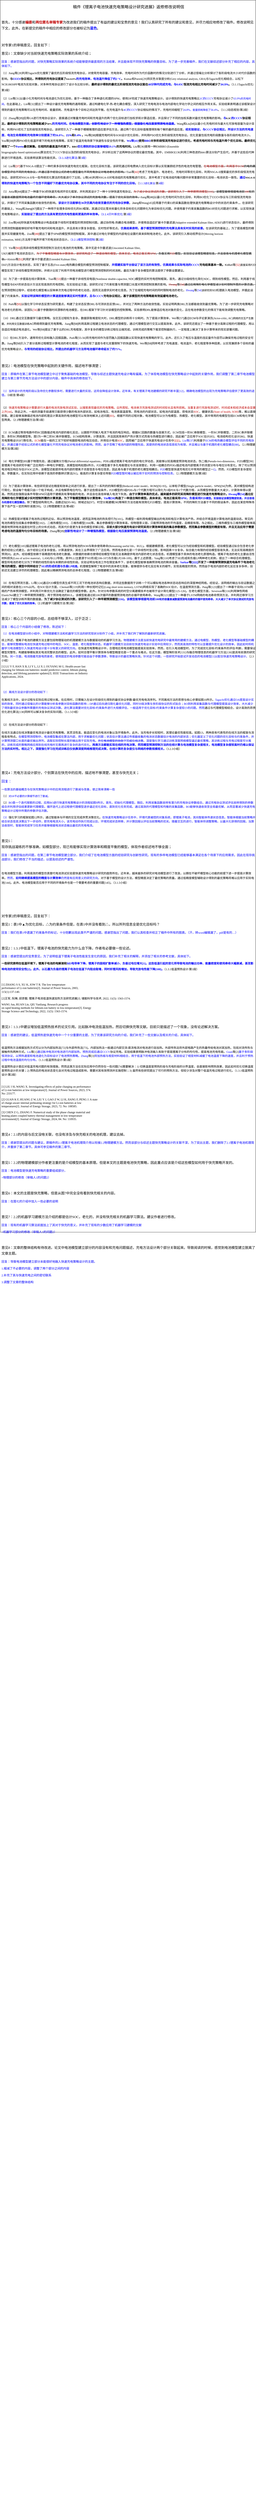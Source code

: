 <mxfile version="24.7.6">
  <diagram name="第 1 页" id="FeokBnFk75L_szwhoE2-">
    <mxGraphModel dx="1786" dy="759" grid="1" gridSize="10" guides="1" tooltips="1" connect="1" arrows="1" fold="1" page="0" pageScale="1" pageWidth="827" pageHeight="1169" math="0" shadow="0">
      <root>
        <mxCell id="0" />
        <mxCell id="1" parent="0" />
        <mxCell id="rjWY6HScssMi8YFPxf11-1" value="&lt;p style=&quot;margin-bottom:0cm;margin-bottom:.0001pt;&lt;br/&gt;text-align:center;line-height:20.0pt;mso-line-height-rule:exactly&quot; align=&quot;center&quot; class=&quot;MsoNormal&quot;&gt;&lt;span style=&quot;font-size:14.0pt;mso-bidi-font-size:16.0pt;font-family:华文中宋&quot;&gt;稿件《锂离子电池快速充电策略设计研究进展》返修修改说明信&lt;span lang=&quot;EN-US&quot;&gt;&lt;/span&gt;&lt;/span&gt;&lt;/p&gt;&lt;p style=&quot;margin-bottom:0cm;margin-bottom:.0001pt;line-height:&lt;br/&gt;20.0pt;mso-line-height-rule:exactly&quot; class=&quot;MsoNormal&quot;&gt;&lt;span style=&quot;font-size:12.0pt;&lt;br/&gt;mso-bidi-font-size:14.0pt;font-family:宋体&quot; lang=&quot;EN-US&quot;&gt;&amp;nbsp;&lt;/span&gt;&lt;/p&gt;&lt;p style=&quot;margin-bottom:0cm;margin-bottom:.0001pt;text-align:&lt;br/&gt;justify;text-justify:inter-ideograph;line-height:20.0pt;mso-line-height-rule:&lt;br/&gt;exactly&quot; class=&quot;MsoNormal&quot;&gt;&lt;span style=&quot;font-size:12.0pt;font-family:宋体&quot;&gt;首先，十分感谢&lt;b&gt;&lt;span style=&quot;color:#C00000&quot;&gt;编委&lt;/span&gt;&lt;/b&gt;和&lt;b&gt;&lt;span style=&quot;color:#C00000&quot;&gt;两位匿名审稿专家&lt;/span&gt;&lt;/b&gt;为改进我们的稿件提出了有益的建议和宝贵的意见！我们认真研究了所有的建议和意见，并尽力相应地修改了稿件。修改说明见下文，此外，在新提交的稿件中相应的修改部分也被标记为&lt;b&gt;&lt;span style=&quot;color:blue&quot;&gt;蓝色&lt;/span&gt;&lt;/b&gt;。&lt;span lang=&quot;EN-US&quot;&gt;&lt;/span&gt;&lt;/span&gt;&lt;/p&gt;&lt;p style=&quot;margin-bottom:0cm;margin-bottom:.0001pt;text-align:&lt;br/&gt;justify;text-justify:inter-ideograph;line-height:20.0pt;mso-line-height-rule:&lt;br/&gt;exactly&quot; class=&quot;MsoNormal&quot;&gt;&lt;span style=&quot;font-size:12.0pt;font-family:宋体&quot; lang=&quot;EN-US&quot;&gt;&amp;nbsp;&lt;/span&gt;&lt;/p&gt;&lt;p style=&quot;margin-bottom:0cm;margin-bottom:.0001pt;text-align:&lt;br/&gt;justify;text-justify:inter-ideograph;line-height:20.0pt;mso-line-height-rule:&lt;br/&gt;exactly&quot; class=&quot;MsoNormal&quot;&gt;&lt;span style=&quot;font-size:12.0pt;font-family:宋体&quot;&gt;对专家&lt;span lang=&quot;EN-US&quot;&gt;1&lt;/span&gt;的审稿意见，回复如下：&lt;span lang=&quot;EN-US&quot;&gt;&lt;/span&gt;&lt;/span&gt;&lt;/p&gt;&lt;p style=&quot;margin-bottom:0cm;margin-bottom:.0001pt;text-align:&lt;br/&gt;justify;text-justify:inter-ideograph;line-height:20.0pt;mso-line-height-rule:&lt;br/&gt;exactly&quot; class=&quot;MsoNormal&quot;&gt;&lt;span style=&quot;font-size:12.0pt;font-family:宋体&quot;&gt;意见&lt;span lang=&quot;EN-US&quot;&gt;1&lt;/span&gt;：文章缺少对当前快速充电策略实际效果的系统介绍；&lt;span lang=&quot;EN-US&quot;&gt;&lt;/span&gt;&lt;/span&gt;&lt;/p&gt;&lt;p style=&quot;margin-bottom:0cm;margin-bottom:.0001pt;text-align:&lt;br/&gt;justify;text-justify:inter-ideograph;line-height:normal&quot; class=&quot;MsoNormal&quot;&gt;&lt;span style=&quot;font-size:10.5pt;mso-bidi-font-size:12.0pt;font-family:宋体;color:blue;&lt;br/&gt;mso-bidi-font-weight:bold&quot;&gt;回复：感谢您指出的问题，对快充策略实际效果的系统介绍能够提供最直观的方法结果，并且能体现不同快充策略的侧重目标。为了进一步完善稿件，我们在文献综述部分补充了相应的内容，具体如下。&lt;span lang=&quot;EN-US&quot;&gt;&lt;/span&gt;&lt;/span&gt;&lt;/p&gt;&lt;p style=&quot;margin-bottom:0cm;margin-bottom:.0001pt;text-align:&lt;br/&gt;justify;text-justify:inter-ideograph;line-height:20.0pt;mso-line-height-rule:&lt;br/&gt;exactly&quot; class=&quot;MsoNormal&quot;&gt;&lt;span style=&quot;font-size: 10pt; font-family: 宋体;&quot;&gt;（&lt;/span&gt;&lt;span style=&quot;font-size: 10pt; font-family: &amp;quot;Times New Roman&amp;quot;, serif;&quot; lang=&quot;EN-US&quot;&gt;1&lt;/span&gt;&lt;span style=&quot;font-size: 10pt; font-family: 宋体;&quot;&gt;）&lt;/span&gt;&lt;span style=&quot;font-size: 10pt; font-family: &amp;quot;Times New Roman&amp;quot;, serif;&quot; lang=&quot;EN-US&quot;&gt;Jiang&lt;/span&gt;&lt;span style=&quot;font-size: 10pt; font-family: 宋体;&quot;&gt;等&lt;/span&gt;&lt;span style=&quot;font-size: 10pt; font-family: &amp;quot;Times New Roman&amp;quot;, serif;&quot; lang=&quot;EN-US&quot;&gt;[28]&lt;/span&gt;&lt;span style=&quot;font-size: 10pt; font-family: 宋体;&quot;&gt;利用&lt;/span&gt;&lt;span style=&quot;font-size: 10pt; font-family: &amp;quot;Times New Roman&amp;quot;, serif;&quot; lang=&quot;EN-US&quot;&gt;Taguchi&lt;/span&gt;&lt;span style=&quot;font-size: 10pt; font-family: 宋体;&quot;&gt;优化搜索了最优的五阶段恒流充电协议，对使用充电容量、充电效率、充电时间作为代价函数时的情况分别进行了分析，并通过信噪比分析探讨了各阶段电流大小对代价函数的影响。&lt;/span&gt;&lt;b&gt;&lt;span style=&quot;font-size:10.0pt;font-family:宋体;mso-ascii-font-family:&amp;quot;Times New Roman&amp;quot;;&lt;br/&gt;mso-hansi-font-family:&amp;quot;Times New Roman&amp;quot;;mso-bidi-font-family:&amp;quot;Times New Roman&amp;quot;;&lt;br/&gt;color:blue&quot;&gt;与&lt;/span&gt;&lt;/b&gt;&lt;b&gt;&lt;span style=&quot;font-size:10.0pt;font-family:&lt;br/&gt;&amp;quot;Times New Roman&amp;quot;,serif;mso-fareast-font-family:宋体;color:blue&quot; lang=&quot;EN-US&quot;&gt;CCCV&lt;/span&gt;&lt;/b&gt;&lt;b&gt;&lt;span style=&quot;font-size:10.0pt;font-family:宋体;mso-ascii-font-family:&amp;quot;Times New Roman&amp;quot;;&lt;br/&gt;mso-hansi-font-family:&amp;quot;Times New Roman&amp;quot;;mso-bidi-font-family:&amp;quot;Times New Roman&amp;quot;;&lt;br/&gt;color:blue&quot;&gt;协议相比，所得到的充电协议提高了&lt;/span&gt;&lt;/b&gt;&lt;b&gt;&lt;span style=&quot;font-size:&lt;br/&gt;10.0pt;font-family:&amp;quot;Times New Roman&amp;quot;,serif;mso-fareast-font-family:宋体;&lt;br/&gt;color:blue&quot; lang=&quot;EN-US&quot;&gt;0.6-0.9%&lt;/span&gt;&lt;/b&gt;&lt;b&gt;&lt;span style=&quot;font-size:10.0pt;font-family:&lt;br/&gt;宋体;mso-ascii-font-family:&amp;quot;Times New Roman&amp;quot;;mso-hansi-font-family:&amp;quot;Times New Roman&amp;quot;;&lt;br/&gt;mso-bidi-font-family:&amp;quot;Times New Roman&amp;quot;;color:blue&quot;&gt;的充电效率，电池温升降低了约&lt;/span&gt;&lt;/b&gt;&lt;b&gt;&lt;span style=&quot;font-size:10.0pt;font-family:&amp;quot;Times New Roman&amp;quot;,serif;&lt;br/&gt;mso-fareast-font-family:宋体;color:blue&quot; lang=&quot;EN-US&quot;&gt;2 °C&lt;/span&gt;&lt;/b&gt;&lt;b&gt;&lt;span style=&quot;font-size:10.0pt;font-family:宋体;mso-ascii-font-family:&amp;quot;Times New Roman&amp;quot;;&lt;br/&gt;mso-hansi-font-family:&amp;quot;Times New Roman&amp;quot;;mso-bidi-font-family:&amp;quot;Times New Roman&amp;quot;;&lt;br/&gt;color:blue&quot;&gt;。&lt;/span&gt;&lt;/b&gt;&lt;span style=&quot;font-size: 10pt; font-family: &amp;quot;Times New Roman&amp;quot;, serif;&quot; lang=&quot;EN-US&quot;&gt;Kumar&lt;/span&gt;&lt;span style=&quot;font-size: 10pt; font-family: 宋体;&quot;&gt;和&lt;/span&gt;&lt;span style=&quot;font-size: 10pt; font-family: &amp;quot;Times New Roman&amp;quot;, serif;&quot; lang=&quot;EN-US&quot;&gt;Pareek[29]&lt;/span&gt;&lt;span style=&quot;font-size: 10pt; font-family: 宋体;&quot;&gt;将灰色关联度分析&lt;/span&gt;&lt;span style=&quot;font-size: 10pt; font-family: &amp;quot;Times New Roman&amp;quot;, serif;&quot; lang=&quot;EN-US&quot;&gt;(Grey relational analysis, GRA)&lt;/span&gt;&lt;span style=&quot;font-size: 10pt; font-family: 宋体;&quot;&gt;与&lt;/span&gt;&lt;span style=&quot;font-size: 10pt; font-family: &amp;quot;Times New Roman&amp;quot;, serif;&quot; lang=&quot;EN-US&quot;&gt;Taguchi&lt;/span&gt;&lt;span style=&quot;font-size: 10pt; font-family: 宋体;&quot;&gt;优化相结合，以松下&lt;/span&gt;&lt;span style=&quot;font-size: 10pt; font-family: &amp;quot;Times New Roman&amp;quot;, serif;&quot; lang=&quot;EN-US&quot;&gt;NCR18650PF&lt;/span&gt;&lt;span style=&quot;font-size: 10pt; font-family: 宋体;&quot;&gt;电池为实验对象，对多种充电协议进行了设计与比较分析。&lt;/span&gt;&lt;b&gt;&lt;span style=&quot;font-size:10.0pt;font-family:宋体;mso-ascii-font-family:&amp;quot;Times New Roman&amp;quot;;&lt;br/&gt;mso-hansi-font-family:&amp;quot;Times New Roman&amp;quot;;mso-bidi-font-family:&amp;quot;Times New Roman&amp;quot;;&lt;br/&gt;color:blue&quot;&gt;最终设计得到的最优五阶段恒流充电协议能在&lt;/span&gt;&lt;/b&gt;&lt;b&gt;&lt;span style=&quot;font-size:10.0pt;font-family:&amp;quot;Times New Roman&amp;quot;,serif;mso-fareast-font-family:&lt;br/&gt;宋体;color:blue&quot; lang=&quot;EN-US&quot;&gt;48&lt;/span&gt;&lt;/b&gt;&lt;b&gt;&lt;span style=&quot;font-size:10.0pt;font-family:宋体;&lt;br/&gt;mso-ascii-font-family:&amp;quot;Times New Roman&amp;quot;;mso-hansi-font-family:&amp;quot;Times New Roman&amp;quot;;&lt;br/&gt;mso-bidi-font-family:&amp;quot;Times New Roman&amp;quot;;color:blue&quot;&gt;分钟内完成充电，与&lt;/span&gt;&lt;/b&gt;&lt;b&gt;&lt;span style=&quot;font-size:10.0pt;font-family:&amp;quot;Times New Roman&amp;quot;,serif;&lt;br/&gt;mso-fareast-font-family:宋体;color:blue&quot; lang=&quot;EN-US&quot;&gt;0.05C&lt;/span&gt;&lt;/b&gt;&lt;b&gt;&lt;span style=&quot;font-size:10.0pt;font-family:宋体;mso-ascii-font-family:&amp;quot;Times New Roman&amp;quot;;&lt;br/&gt;mso-hansi-font-family:&amp;quot;Times New Roman&amp;quot;;mso-bidi-font-family:&amp;quot;Times New Roman&amp;quot;;&lt;br/&gt;color:blue&quot;&gt;恒流充电相比充电时间减少了&lt;/span&gt;&lt;/b&gt;&lt;b&gt;&lt;span style=&quot;font-size:10.0pt;&lt;br/&gt;font-family:&amp;quot;Times New Roman&amp;quot;,serif;mso-fareast-font-family:宋体;color:blue&quot; lang=&quot;EN-US&quot;&gt;34.5%&lt;/span&gt;&lt;/b&gt;&lt;b&gt;&lt;span style=&quot;font-size:10.0pt;font-family:宋体;mso-ascii-font-family:&amp;quot;Times New Roman&amp;quot;;&lt;br/&gt;mso-hansi-font-family:&amp;quot;Times New Roman&amp;quot;;mso-bidi-font-family:&amp;quot;Times New Roman&amp;quot;;&lt;br/&gt;color:blue&quot;&gt;。&lt;/span&gt;&lt;/b&gt;&lt;span style=&quot;font-size: 10pt; font-family: 宋体;&quot;&gt;（&lt;/span&gt;&lt;span style=&quot;font-size: 10pt; font-family: &amp;quot;Times New Roman&amp;quot;, serif;&quot; lang=&quot;EN-US&quot;&gt;3.1.1Taguchi&lt;/span&gt;&lt;span style=&quot;font-size: 10pt; font-family: 宋体;&quot;&gt;优化&lt;/span&gt;&lt;span style=&quot;font-size: 10pt; font-family: &amp;quot;Times New Roman&amp;quot;, serif;&quot; lang=&quot;EN-US&quot;&gt;/&lt;/span&gt;&lt;span style=&quot;font-size: 10pt; font-family: 宋体;&quot;&gt;第&lt;/span&gt;&lt;span style=&quot;font-size: 10pt; font-family: &amp;quot;Times New Roman&amp;quot;, serif;&quot; lang=&quot;EN-US&quot;&gt;3&lt;/span&gt;&lt;span style=&quot;font-size: 10pt; font-family: 宋体;&quot;&gt;段）&lt;/span&gt;&lt;span style=&quot;font-size:10.0pt;font-family:&amp;quot;Times New Roman&amp;quot;,serif;&lt;br/&gt;mso-fareast-font-family:宋体;color:blue;mso-bidi-font-weight:bold&quot; lang=&quot;EN-US&quot;&gt;&lt;/span&gt;&lt;/p&gt;&lt;p style=&quot;margin-bottom:0cm;margin-bottom:.0001pt;text-align:&lt;br/&gt;justify;text-justify:inter-ideograph;line-height:20.0pt;mso-line-height-rule:&lt;br/&gt;exactly&quot; class=&quot;MsoNormal&quot;&gt;&lt;span style=&quot;font-size: 10pt; font-family: 宋体;&quot;&gt;（&lt;/span&gt;&lt;span style=&quot;font-size: 10pt; font-family: &amp;quot;Times New Roman&amp;quot;, serif;&quot; lang=&quot;EN-US&quot;&gt;2&lt;/span&gt;&lt;span style=&quot;font-size: 10pt; font-family: 宋体;&quot;&gt;）&lt;/span&gt;&lt;span style=&quot;font-size: 10pt; font-family: &amp;quot;Times New Roman&amp;quot;, serif;&quot; lang=&quot;EN-US&quot;&gt;Lin&lt;/span&gt;&lt;span style=&quot;font-size: 10pt; font-family: 宋体;&quot;&gt;等&lt;/span&gt;&lt;span style=&quot;font-size: 10pt; font-family: &amp;quot;Times New Roman&amp;quot;, serif;&quot; lang=&quot;EN-US&quot;&gt;[31]&lt;/span&gt;&lt;span style=&quot;font-size: 10pt; font-family: 宋体;&quot;&gt;以最小化充电时间与电池退化为优化目标，基于一种融合了多种退化机理的&lt;/span&gt;&lt;span style=&quot;font-size: 10pt; font-family: &amp;quot;Times New Roman&amp;quot;, serif;&quot; lang=&quot;EN-US&quot;&gt;SPM&lt;/span&gt;&lt;span style=&quot;font-size: 10pt; font-family: 宋体;&quot;&gt;，使用&lt;/span&gt;&lt;span style=&quot;font-size: 10pt; font-family: &amp;quot;Times New Roman&amp;quot;, serif;&quot; lang=&quot;EN-US&quot;&gt;DP&lt;/span&gt;&lt;span style=&quot;font-size: 10pt; font-family: 宋体;&quot;&gt;完成了快速充电策略设计。&lt;/span&gt;&lt;span style=&quot;font-size:10.0pt;font-family:宋体;mso-ascii-font-family:&amp;quot;Times New Roman&amp;quot;;&lt;br/&gt;mso-hansi-font-family:&amp;quot;Times New Roman&amp;quot;;mso-bidi-font-family:&amp;quot;Times New Roman&amp;quot;;&lt;br/&gt;color:blue;mso-bidi-font-weight:bold&quot;&gt;设计得到的快速充电策略比&lt;/span&gt;&lt;span style=&quot;font-size:10.0pt;font-family:&amp;quot;Times New Roman&amp;quot;,serif;mso-fareast-font-family:&lt;br/&gt;宋体;color:blue;mso-bidi-font-weight:bold&quot; lang=&quot;EN-US&quot;&gt;1C&lt;/span&gt;&lt;span style=&quot;font-size:10.0pt;&lt;br/&gt;font-family:宋体;mso-ascii-font-family:&amp;quot;Times New Roman&amp;quot;;mso-hansi-font-family:&lt;br/&gt;&amp;quot;Times New Roman&amp;quot;;mso-bidi-font-family:&amp;quot;Times New Roman&amp;quot;;color:blue;mso-bidi-font-weight:&lt;br/&gt;bold&quot;&gt;的&lt;/span&gt;&lt;span style=&quot;font-size:10.0pt;font-family:&amp;quot;Times New Roman&amp;quot;,serif;&lt;br/&gt;mso-fareast-font-family:宋体;color:blue;mso-bidi-font-weight:bold&quot; lang=&quot;EN-US&quot;&gt;CCCV&lt;/span&gt;&lt;span style=&quot;font-size:10.0pt;font-family:宋体;mso-ascii-font-family:&amp;quot;Times New Roman&amp;quot;;&lt;br/&gt;mso-hansi-font-family:&amp;quot;Times New Roman&amp;quot;;mso-bidi-font-family:&amp;quot;Times New Roman&amp;quot;;&lt;br/&gt;color:blue;mso-bidi-font-weight:bold&quot;&gt;充电协议减小了&lt;/span&gt;&lt;span style=&quot;font-size:10.0pt;font-family:&amp;quot;Times New Roman&amp;quot;,serif;mso-fareast-font-family:&lt;br/&gt;宋体;color:blue;mso-bidi-font-weight:bold&quot; lang=&quot;EN-US&quot;&gt;63.9%&lt;/span&gt;&lt;span style=&quot;font-size:&lt;br/&gt;10.0pt;font-family:宋体;mso-ascii-font-family:&amp;quot;Times New Roman&amp;quot;;mso-hansi-font-family:&lt;br/&gt;&amp;quot;Times New Roman&amp;quot;;mso-bidi-font-family:&amp;quot;Times New Roman&amp;quot;;color:blue;mso-bidi-font-weight:&lt;br/&gt;bold&quot;&gt;的充电时间。&lt;/span&gt;&lt;span style=&quot;font-size: 10pt; font-family: 宋体;&quot;&gt;在此基础上，&lt;/span&gt;&lt;span style=&quot;font-size: 10pt; font-family: &amp;quot;Times New Roman&amp;quot;, serif;&quot; lang=&quot;EN-US&quot;&gt;Lin&lt;/span&gt;&lt;span style=&quot;font-size: 10pt; font-family: 宋体;&quot;&gt;等&lt;/span&gt;&lt;span style=&quot;font-size: 10pt; font-family: &amp;quot;Times New Roman&amp;quot;, serif;&quot; lang=&quot;EN-US&quot;&gt;[32]&lt;/span&gt;&lt;span style=&quot;font-size: 10pt; font-family: 宋体;&quot;&gt;提出了一种设计最优充电策略的通用框架，通过构建电化学&lt;/span&gt;&lt;span style=&quot;font-size: 10pt; font-family: &amp;quot;Times New Roman&amp;quot;, serif;&quot; lang=&quot;EN-US&quot;&gt;-&lt;/span&gt;&lt;span style=&quot;font-size: 10pt; font-family: 宋体;&quot;&gt;热&lt;/span&gt;&lt;span style=&quot;font-size: 10pt; font-family: &amp;quot;Times New Roman&amp;quot;, serif;&quot; lang=&quot;EN-US&quot;&gt;-&lt;/span&gt;&lt;span style=&quot;font-size: 10pt; font-family: 宋体;&quot;&gt;老化耦合模型，深入研究了充电电流与电池内部电化学动力学之间的相互作用关系。实验结果表明通过该框架设计得到的最优充电策略可以在充电时间、能量损耗、充电温升多个目标之间达到平衡。&lt;/span&gt;&lt;span style=&quot;font-size:10.0pt;font-family:宋体;mso-ascii-font-family:&amp;quot;Times New Roman&amp;quot;;&lt;br/&gt;mso-hansi-font-family:&amp;quot;Times New Roman&amp;quot;;mso-bidi-font-family:&amp;quot;Times New Roman&amp;quot;;&lt;br/&gt;color:blue;mso-bidi-font-weight:bold&quot;&gt;在充电温升与&lt;/span&gt;&lt;span style=&quot;font-size:10.0pt;font-family:&amp;quot;Times New Roman&amp;quot;,serif;mso-fareast-font-family:&lt;br/&gt;宋体;color:blue;mso-bidi-font-weight:bold&quot; lang=&quot;EN-US&quot;&gt;4C&lt;/span&gt;&lt;span style=&quot;font-size:10.0pt;&lt;br/&gt;font-family:宋体;mso-ascii-font-family:&amp;quot;Times New Roman&amp;quot;;mso-hansi-font-family:&lt;br/&gt;&amp;quot;Times New Roman&amp;quot;;mso-bidi-font-family:&amp;quot;Times New Roman&amp;quot;;color:blue;mso-bidi-font-weight:&lt;br/&gt;bold&quot;&gt;的&lt;/span&gt;&lt;span style=&quot;font-size:10.0pt;font-family:&amp;quot;Times New Roman&amp;quot;,serif;&lt;br/&gt;mso-fareast-font-family:宋体;color:blue;mso-bidi-font-weight:bold&quot; lang=&quot;EN-US&quot;&gt;CCCV&lt;/span&gt;&lt;span style=&quot;font-size:10.0pt;font-family:宋体;mso-ascii-font-family:&amp;quot;Times New Roman&amp;quot;;&lt;br/&gt;mso-hansi-font-family:&amp;quot;Times New Roman&amp;quot;;mso-bidi-font-family:&amp;quot;Times New Roman&amp;quot;;&lt;br/&gt;color:blue;mso-bidi-font-weight:bold&quot;&gt;协议相似的情况下，充电时间缩短了&lt;/span&gt;&lt;span style=&quot;font-size:10.0pt;font-family:&amp;quot;Times New Roman&amp;quot;,serif;mso-fareast-font-family:&lt;br/&gt;宋体;color:blue;mso-bidi-font-weight:bold&quot; lang=&quot;EN-US&quot;&gt;24.8%&lt;/span&gt;&lt;span style=&quot;font-size:&lt;br/&gt;10.0pt;font-family:宋体;mso-ascii-font-family:&amp;quot;Times New Roman&amp;quot;;mso-hansi-font-family:&lt;br/&gt;&amp;quot;Times New Roman&amp;quot;;mso-bidi-font-family:&amp;quot;Times New Roman&amp;quot;;color:blue;mso-bidi-font-weight:&lt;br/&gt;bold&quot;&gt;，能量损耗降低了&lt;/span&gt;&lt;span style=&quot;font-size:10.0pt;font-family:&amp;quot;Times New Roman&amp;quot;,serif;&lt;br/&gt;mso-fareast-font-family:宋体;color:blue;mso-bidi-font-weight:bold&quot; lang=&quot;EN-US&quot;&gt;56.4%&lt;/span&gt;&lt;span style=&quot;font-size:10.0pt;font-family:宋体;mso-ascii-font-family:&amp;quot;Times New Roman&amp;quot;;&lt;br/&gt;mso-hansi-font-family:&amp;quot;Times New Roman&amp;quot;;mso-bidi-font-family:&amp;quot;Times New Roman&amp;quot;;&lt;br/&gt;color:blue;mso-bidi-font-weight:bold&quot;&gt;。&lt;/span&gt;&lt;span style=&quot;font-size: 10pt; font-family: 宋体;&quot;&gt;（&lt;/span&gt;&lt;span style=&quot;font-size: 10pt; font-family: &amp;quot;Times New Roman&amp;quot;, serif;&quot; lang=&quot;EN-US&quot;&gt;3.1.2&lt;/span&gt;&lt;span style=&quot;font-size: 10pt; font-family: 宋体;&quot;&gt;动态规划&lt;/span&gt;&lt;span style=&quot;font-size: 10pt; font-family: &amp;quot;Times New Roman&amp;quot;, serif;&quot; lang=&quot;EN-US&quot;&gt;/&lt;/span&gt;&lt;span style=&quot;font-size: 10pt; font-family: 宋体;&quot;&gt;第&lt;/span&gt;&lt;span style=&quot;font-size: 10pt; font-family: &amp;quot;Times New Roman&amp;quot;, serif;&quot; lang=&quot;EN-US&quot;&gt;2&lt;/span&gt;&lt;span style=&quot;font-size: 10pt; font-family: 宋体;&quot;&gt;段）&lt;/span&gt;&lt;span style=&quot;font-size: 10pt; font-family: &amp;quot;Times New Roman&amp;quot;, serif;&quot; lang=&quot;EN-US&quot;&gt;&lt;/span&gt;&lt;/p&gt;&lt;p style=&quot;margin-bottom:0cm;margin-bottom:.0001pt;text-align:&lt;br/&gt;justify;text-justify:inter-ideograph;line-height:20.0pt;mso-line-height-rule:&lt;br/&gt;exactly&quot; class=&quot;MsoNormal&quot;&gt;&lt;span style=&quot;font-size:10.0pt;font-family:宋体;mso-ascii-font-family:&lt;br/&gt;&amp;quot;Times New Roman&amp;quot;;mso-hansi-font-family:&amp;quot;Times New Roman&amp;quot;;mso-bidi-font-family:&lt;br/&gt;&amp;quot;Times New Roman&amp;quot;;mso-bidi-font-weight:bold&quot;&gt;（&lt;/span&gt;&lt;span style=&quot;font-size:10.0pt;font-family:&amp;quot;Times New Roman&amp;quot;,serif;mso-fareast-font-family:&lt;br/&gt;宋体;mso-bidi-font-weight:bold&quot; lang=&quot;EN-US&quot;&gt;3&lt;/span&gt;&lt;span style=&quot;font-size:10.0pt;font-family:&lt;br/&gt;宋体;mso-ascii-font-family:&amp;quot;Times New Roman&amp;quot;;mso-hansi-font-family:&amp;quot;Times New Roman&amp;quot;;&lt;br/&gt;mso-bidi-font-family:&amp;quot;Times New Roman&amp;quot;;mso-bidi-font-weight:bold&quot;&gt;）&lt;/span&gt;&lt;span style=&quot;font-size:10.0pt;font-family:&amp;quot;Times New Roman&amp;quot;,serif;&lt;br/&gt;mso-fareast-font-family:宋体;mso-bidi-font-weight:bold&quot; lang=&quot;EN-US&quot;&gt;Zhang&lt;/span&gt;&lt;span style=&quot;font-size:10.0pt;font-family:宋体;mso-ascii-font-family:&amp;quot;Times New Roman&amp;quot;;&lt;br/&gt;mso-hansi-font-family:&amp;quot;Times New Roman&amp;quot;;mso-bidi-font-family:&amp;quot;Times New Roman&amp;quot;;&lt;br/&gt;mso-bidi-font-weight:bold&quot;&gt;等&lt;/span&gt;&lt;span style=&quot;font-size:10.0pt;&lt;br/&gt;font-family:&amp;quot;Times New Roman&amp;quot;,serif;mso-fareast-font-family:宋体;mso-bidi-font-weight:&lt;br/&gt;bold&quot; lang=&quot;EN-US&quot;&gt;[35]&lt;/span&gt;&lt;span style=&quot;font-size:10.0pt;font-family:宋体;mso-ascii-font-family:&lt;br/&gt;&amp;quot;Times New Roman&amp;quot;;mso-hansi-font-family:&amp;quot;Times New Roman&amp;quot;;mso-bidi-font-family:&lt;br/&gt;&amp;quot;Times New Roman&amp;quot;;mso-bidi-font-weight:bold&quot;&gt;应用&lt;/span&gt;&lt;span style=&quot;font-size:10.0pt;font-family:&amp;quot;Times New Roman&amp;quot;,serif;mso-fareast-font-family:&lt;br/&gt;宋体;mso-bidi-font-weight:bold&quot; lang=&quot;EN-US&quot;&gt;GA&lt;/span&gt;&lt;span style=&quot;font-size:10.0pt;&lt;br/&gt;font-family:宋体;mso-ascii-font-family:&amp;quot;Times New Roman&amp;quot;;mso-hansi-font-family:&lt;br/&gt;&amp;quot;Times New Roman&amp;quot;;mso-bidi-font-family:&amp;quot;Times New Roman&amp;quot;;mso-bidi-font-weight:&lt;br/&gt;bold&quot;&gt;进行充电协议设计，直接通过对衡量充电时间和充电温升的两个优化目标进行加权求和计算适应度，并且探讨了不同的加权系数对最优充电策略的影响。&lt;b&gt;&lt;span style=&quot;color:blue&quot;&gt;与&lt;/span&gt;&lt;/b&gt;&lt;/span&gt;&lt;b&gt;&lt;span style=&quot;font-size:&lt;br/&gt;10.0pt;font-family:&amp;quot;Times New Roman&amp;quot;,serif;mso-fareast-font-family:宋体;&lt;br/&gt;color:blue&quot; lang=&quot;EN-US&quot;&gt;0.3C&lt;/span&gt;&lt;/b&gt;&lt;b&gt;&lt;span style=&quot;font-size:10.0pt;font-family:宋体;&lt;br/&gt;mso-ascii-font-family:&amp;quot;Times New Roman&amp;quot;;mso-hansi-font-family:&amp;quot;Times New Roman&amp;quot;;&lt;br/&gt;mso-bidi-font-family:&amp;quot;Times New Roman&amp;quot;;color:blue&quot;&gt;的&lt;/span&gt;&lt;/b&gt;&lt;b&gt;&lt;span style=&quot;font-size:10.0pt;font-family:&amp;quot;Times New Roman&amp;quot;,serif;&lt;br/&gt;mso-fareast-font-family:宋体;color:blue&quot; lang=&quot;EN-US&quot;&gt;CCCV&lt;/span&gt;&lt;/b&gt;&lt;b&gt;&lt;span style=&quot;font-size:10.0pt;font-family:宋体;mso-ascii-font-family:&amp;quot;Times New Roman&amp;quot;;&lt;br/&gt;mso-hansi-font-family:&amp;quot;Times New Roman&amp;quot;;mso-bidi-font-family:&amp;quot;Times New Roman&amp;quot;;&lt;br/&gt;color:blue&quot;&gt;协议相比，最终设计得到的充电策略能减少&lt;/span&gt;&lt;/b&gt;&lt;b&gt;&lt;span style=&quot;font-size:&lt;br/&gt;10.0pt;font-family:&amp;quot;Times New Roman&amp;quot;,serif;mso-fareast-font-family:宋体;&lt;br/&gt;color:blue&quot; lang=&quot;EN-US&quot;&gt;50%&lt;/span&gt;&lt;/b&gt;&lt;b&gt;&lt;span style=&quot;font-size:10.0pt;font-family:宋体;&lt;br/&gt;mso-ascii-font-family:&amp;quot;Times New Roman&amp;quot;;mso-hansi-font-family:&amp;quot;Times New Roman&amp;quot;;&lt;br/&gt;mso-bidi-font-family:&amp;quot;Times New Roman&amp;quot;;color:blue&quot;&gt;的充电时间。&lt;s&gt;在电池模型方面，创新性地设计了一种增强热模型，根据极化电压直接预测电池温度&lt;/s&gt;。&lt;/span&gt;&lt;/b&gt;&lt;span style=&quot;font-size:10.0pt;font-family:&amp;quot;Times New Roman&amp;quot;,serif;&lt;br/&gt;mso-fareast-font-family:宋体;mso-bidi-font-weight:bold&quot; lang=&quot;EN-US&quot;&gt;Wang&lt;/span&gt;&lt;span style=&quot;font-size:10.0pt;font-family:宋体;mso-ascii-font-family:&amp;quot;Times New Roman&amp;quot;;&lt;br/&gt;mso-hansi-font-family:&amp;quot;Times New Roman&amp;quot;;mso-bidi-font-family:&amp;quot;Times New Roman&amp;quot;;&lt;br/&gt;mso-bidi-font-weight:bold&quot;&gt;和&lt;/span&gt;&lt;span style=&quot;font-size:10.0pt;&lt;br/&gt;font-family:&amp;quot;Times New Roman&amp;quot;,serif;mso-fareast-font-family:宋体;mso-bidi-font-weight:&lt;br/&gt;bold&quot; lang=&quot;EN-US&quot;&gt;Liu[34]&lt;/span&gt;&lt;span style=&quot;font-size:10.0pt;font-family:宋体;mso-ascii-font-family:&lt;br/&gt;&amp;quot;Times New Roman&amp;quot;;mso-hansi-font-family:&amp;quot;Times New Roman&amp;quot;;mso-bidi-font-family:&lt;br/&gt;&amp;quot;Times New Roman&amp;quot;;mso-bidi-font-weight:bold&quot;&gt;以最小化充电时间与最大化可放电容量为设计目标，利用&lt;/span&gt;&lt;span style=&quot;font-size:10.0pt;font-family:&amp;quot;Times New Roman&amp;quot;,serif;&lt;br/&gt;mso-fareast-font-family:宋体;mso-bidi-font-weight:bold&quot; lang=&quot;EN-US&quot;&gt;PSO&lt;/span&gt;&lt;span style=&quot;font-size:10.0pt;font-family:宋体;mso-ascii-font-family:&amp;quot;Times New Roman&amp;quot;;&lt;br/&gt;mso-hansi-font-family:&amp;quot;Times New Roman&amp;quot;;mso-bidi-font-family:&amp;quot;Times New Roman&amp;quot;;&lt;br/&gt;mso-bidi-font-weight:bold&quot;&gt;优化了五阶段恒流充电协议。该研究引入了一种基于模糊推理的适应度评估方法，通过两个优化目标值推理得到每个解的最终适应度。&lt;b&gt;&lt;span style=&quot;color:blue&quot;&gt;经实验验证，与&lt;/span&gt;&lt;/b&gt;&lt;/span&gt;&lt;b&gt;&lt;span style=&quot;font-size:10.0pt;font-family:&amp;quot;Times New Roman&amp;quot;,serif;mso-fareast-font-family:&lt;br/&gt;宋体;color:blue&quot; lang=&quot;EN-US&quot;&gt;CCCV&lt;/span&gt;&lt;/b&gt;&lt;b&gt;&lt;span style=&quot;font-size:10.0pt;font-family:&lt;br/&gt;宋体;mso-ascii-font-family:&amp;quot;Times New Roman&amp;quot;;mso-hansi-font-family:&amp;quot;Times New Roman&amp;quot;;&lt;br/&gt;mso-bidi-font-family:&amp;quot;Times New Roman&amp;quot;;color:blue&quot;&gt;协议相比，所设计方法的充电速度、电池生命周期和充电效率分别提高了约&lt;/span&gt;&lt;/b&gt;&lt;b&gt;&lt;span style=&quot;font-size:10.0pt;font-family:&amp;quot;Times New Roman&amp;quot;,serif;&lt;br/&gt;mso-fareast-font-family:宋体;color:blue&quot; lang=&quot;EN-US&quot;&gt;56.8%&lt;/span&gt;&lt;/b&gt;&lt;b&gt;&lt;span style=&quot;font-size:10.0pt;font-family:宋体;mso-ascii-font-family:&amp;quot;Times New Roman&amp;quot;;&lt;br/&gt;mso-hansi-font-family:&amp;quot;Times New Roman&amp;quot;;mso-bidi-font-family:&amp;quot;Times New Roman&amp;quot;;&lt;br/&gt;color:blue&quot;&gt;、&lt;/span&gt;&lt;/b&gt;&lt;b&gt;&lt;span style=&quot;font-size:10.0pt;font-family:&lt;br/&gt;&amp;quot;Times New Roman&amp;quot;,serif;mso-fareast-font-family:宋体;color:blue&quot; lang=&quot;EN-US&quot;&gt;21%&lt;/span&gt;&lt;/b&gt;&lt;b&gt;&lt;span style=&quot;font-size:10.0pt;font-family:宋体;mso-ascii-font-family:&amp;quot;Times New Roman&amp;quot;;&lt;br/&gt;mso-hansi-font-family:&amp;quot;Times New Roman&amp;quot;;mso-bidi-font-family:&amp;quot;Times New Roman&amp;quot;;&lt;br/&gt;color:blue&quot;&gt;和&lt;/span&gt;&lt;/b&gt;&lt;b&gt;&lt;span style=&quot;font-size:10.0pt;font-family:&lt;br/&gt;&amp;quot;Times New Roman&amp;quot;,serif;mso-fareast-font-family:宋体;color:blue&quot; lang=&quot;EN-US&quot;&gt;0.4% &lt;/span&gt;&lt;/b&gt;&lt;b&gt;&lt;span style=&quot;font-size:10.0pt;font-family:宋体;mso-ascii-font-family:&amp;quot;Times New Roman&amp;quot;;&lt;br/&gt;mso-hansi-font-family:&amp;quot;Times New Roman&amp;quot;;mso-bidi-font-family:&amp;quot;Times New Roman&amp;quot;;&lt;br/&gt;color:blue&quot;&gt;。&lt;/span&gt;&lt;/b&gt;&lt;span style=&quot;font-size:10.0pt;font-family:&lt;br/&gt;&amp;quot;Times New Roman&amp;quot;,serif;mso-fareast-font-family:宋体;mso-bidi-font-weight:bold&quot; lang=&quot;EN-US&quot;&gt;Hu&lt;/span&gt;&lt;span style=&quot;font-size:10.0pt;font-family:宋体;mso-ascii-font-family:&amp;quot;Times New Roman&amp;quot;;&lt;br/&gt;mso-hansi-font-family:&amp;quot;Times New Roman&amp;quot;;mso-bidi-font-family:&amp;quot;Times New Roman&amp;quot;;&lt;br/&gt;mso-bidi-font-weight:bold&quot;&gt;等&lt;/span&gt;&lt;span style=&quot;font-size:10.0pt;&lt;br/&gt;font-family:&amp;quot;Times New Roman&amp;quot;,serif;mso-fareast-font-family:宋体;mso-bidi-font-weight:&lt;br/&gt;bold&quot; lang=&quot;EN-US&quot;&gt;[38]&lt;/span&gt;&lt;span style=&quot;font-size:10.0pt;font-family:宋体;mso-ascii-font-family:&lt;br/&gt;&amp;quot;Times New Roman&amp;quot;;mso-hansi-font-family:&amp;quot;Times New Roman&amp;quot;;mso-bidi-font-family:&lt;br/&gt;&amp;quot;Times New Roman&amp;quot;;mso-bidi-font-weight:bold&quot;&gt;根据充电时间与&lt;/span&gt;&lt;span style=&quot;font-size:10.0pt;font-family:&amp;quot;Times New Roman&amp;quot;,serif;mso-fareast-font-family:&lt;br/&gt;宋体;mso-bidi-font-weight:bold&quot; lang=&quot;EN-US&quot;&gt;SOH&lt;/span&gt;&lt;span style=&quot;font-size:10.0pt;&lt;br/&gt;font-family:宋体;mso-ascii-font-family:&amp;quot;Times New Roman&amp;quot;;mso-hansi-font-family:&lt;br/&gt;&amp;quot;Times New Roman&amp;quot;;mso-bidi-font-family:&amp;quot;Times New Roman&amp;quot;;mso-bidi-font-weight:&lt;br/&gt;bold&quot;&gt;设计优化目标，并利用&lt;/span&gt;&lt;span style=&quot;font-size:10.0pt;font-family:&lt;br/&gt;&amp;quot;Times New Roman&amp;quot;,serif;mso-fareast-font-family:宋体;mso-bidi-font-weight:bold&quot; lang=&quot;EN-US&quot;&gt;PSO&lt;/span&gt;&lt;span style=&quot;font-size:10.0pt;font-family:宋体;mso-ascii-font-family:&amp;quot;Times New Roman&amp;quot;;&lt;br/&gt;mso-hansi-font-family:&amp;quot;Times New Roman&amp;quot;;mso-bidi-font-family:&amp;quot;Times New Roman&amp;quot;;&lt;br/&gt;mso-bidi-font-weight:bold&quot;&gt;优化多阶段恒流充电协议。优化变量包括充电阶段数量与各阶段的电流大小。&lt;/span&gt;&lt;span style=&quot;font-size:10.0pt;font-family:&amp;quot;Times New Roman&amp;quot;,serif;&lt;br/&gt;mso-fareast-font-family:宋体;mso-bidi-font-weight:bold&quot; lang=&quot;EN-US&quot;&gt;You&lt;/span&gt;&lt;span style=&quot;font-size:10.0pt;font-family:宋体;mso-ascii-font-family:&amp;quot;Times New Roman&amp;quot;;&lt;br/&gt;mso-hansi-font-family:&amp;quot;Times New Roman&amp;quot;;mso-bidi-font-family:&amp;quot;Times New Roman&amp;quot;;&lt;br/&gt;mso-bidi-font-weight:bold&quot;&gt;等&lt;/span&gt;&lt;span style=&quot;font-size:10.0pt;&lt;br/&gt;font-family:&amp;quot;Times New Roman&amp;quot;,serif;mso-fareast-font-family:宋体;mso-bidi-font-weight:&lt;br/&gt;bold&quot; lang=&quot;EN-US&quot;&gt;[39]&lt;/span&gt;&lt;span style=&quot;font-size:10.0pt;font-family:宋体;mso-ascii-font-family:&lt;br/&gt;&amp;quot;Times New Roman&amp;quot;;mso-hansi-font-family:&amp;quot;Times New Roman&amp;quot;;mso-bidi-font-family:&lt;br/&gt;&amp;quot;Times New Roman&amp;quot;;mso-bidi-font-weight:bold&quot;&gt;利用&lt;/span&gt;&lt;span style=&quot;font-size:10.0pt;font-family:&amp;quot;Times New Roman&amp;quot;,serif;mso-fareast-font-family:&lt;br/&gt;宋体;mso-bidi-font-weight:bold&quot; lang=&quot;EN-US&quot;&gt;PSO&lt;/span&gt;&lt;span style=&quot;font-size:10.0pt;&lt;br/&gt;font-family:宋体;mso-ascii-font-family:&amp;quot;Times New Roman&amp;quot;;mso-hansi-font-family:&lt;br/&gt;&amp;quot;Times New Roman&amp;quot;;mso-bidi-font-family:&amp;quot;Times New Roman&amp;quot;;mso-bidi-font-weight:&lt;br/&gt;bold&quot;&gt;优化低温环境下的电池充电策略，实现了低温充电场景下快速性与安全性的平衡。&lt;/span&gt;&lt;b&gt;&lt;span style=&quot;font-size:10.0pt;font-family:&amp;quot;Times New Roman&amp;quot;,serif;mso-fareast-font-family:&lt;br/&gt;宋体;color:blue&quot; lang=&quot;EN-US&quot;&gt;Wu&lt;/span&gt;&lt;/b&gt;&lt;b&gt;&lt;span style=&quot;font-size:10.0pt;font-family:宋体;&lt;br/&gt;mso-ascii-font-family:&amp;quot;Times New Roman&amp;quot;;mso-hansi-font-family:&amp;quot;Times New Roman&amp;quot;;&lt;br/&gt;mso-bidi-font-family:&amp;quot;Times New Roman&amp;quot;;color:blue&quot;&gt;等&lt;/span&gt;&lt;/b&gt;&lt;b&gt;&lt;span style=&quot;font-size:10.0pt;font-family:&amp;quot;Times New Roman&amp;quot;,serif;&lt;br/&gt;mso-fareast-font-family:宋体;color:blue&quot; lang=&quot;EN-US&quot;&gt;[41]&lt;/span&gt;&lt;/b&gt;&lt;b&gt;&lt;span style=&quot;font-size:10.0pt;font-family:宋体;mso-ascii-font-family:&amp;quot;Times New Roman&amp;quot;;&lt;br/&gt;mso-hansi-font-family:&amp;quot;Times New Roman&amp;quot;;mso-bidi-font-family:&amp;quot;Times New Roman&amp;quot;;&lt;br/&gt;color:blue&quot;&gt;使用&lt;/span&gt;&lt;/b&gt;&lt;b&gt;&lt;span style=&quot;font-size:10.0pt;&lt;br/&gt;font-family:&amp;quot;Times New Roman&amp;quot;,serif;mso-fareast-font-family:宋体;color:blue&quot; lang=&quot;EN-US&quot;&gt;BBO&lt;/span&gt;&lt;/b&gt;&lt;b&gt;&lt;span style=&quot;font-size:10.0pt;font-family:宋体;mso-ascii-font-family:&amp;quot;Times New Roman&amp;quot;;&lt;br/&gt;mso-hansi-font-family:&amp;quot;Times New Roman&amp;quot;;mso-bidi-font-family:&amp;quot;Times New Roman&amp;quot;;&lt;br/&gt;color:blue&quot;&gt;对多阶段恒流充电协议进行优化，考虑充电时间与充电温升两个优化目标。最终优化得到了一个&lt;/span&gt;&lt;/b&gt;&lt;b&gt;&lt;span style=&quot;font-size:10.0pt;font-family:&amp;quot;Times New Roman&amp;quot;,serif;&lt;br/&gt;mso-fareast-font-family:宋体;color:blue&quot; lang=&quot;EN-US&quot;&gt;Pareto&lt;/span&gt;&lt;/b&gt;&lt;b&gt;&lt;span style=&quot;font-size:10.0pt;font-family:宋体;mso-ascii-font-family:&amp;quot;Times New Roman&amp;quot;;&lt;br/&gt;mso-hansi-font-family:&amp;quot;Times New Roman&amp;quot;;mso-bidi-font-family:&amp;quot;Times New Roman&amp;quot;;&lt;br/&gt;color:blue&quot;&gt;最优解集。在相同的最高温升约束下，&lt;/span&gt;&lt;/b&gt;&lt;b&gt;&lt;span style=&quot;font-size:&lt;br/&gt;10.0pt;font-family:&amp;quot;Times New Roman&amp;quot;,serif;mso-fareast-font-family:宋体;&lt;br/&gt;color:blue&quot; lang=&quot;EN-US&quot;&gt;BBO&lt;/span&gt;&lt;/b&gt;&lt;b&gt;&lt;span style=&quot;font-size:10.0pt;font-family:宋体;&lt;br/&gt;mso-ascii-font-family:&amp;quot;Times New Roman&amp;quot;;mso-hansi-font-family:&amp;quot;Times New Roman&amp;quot;;&lt;br/&gt;mso-bidi-font-family:&amp;quot;Times New Roman&amp;quot;;color:blue&quot;&gt;优化得到的协议能够缩短&lt;/span&gt;&lt;/b&gt;&lt;b&gt;&lt;span style=&quot;font-size:10.0pt;font-family:&amp;quot;Times New Roman&amp;quot;,serif;&lt;br/&gt;mso-fareast-font-family:宋体;color:blue&quot; lang=&quot;EN-US&quot;&gt;19.1%&lt;/span&gt;&lt;/b&gt;&lt;b&gt;&lt;span style=&quot;font-size:10.0pt;font-family:宋体;mso-ascii-font-family:&amp;quot;Times New Roman&amp;quot;;&lt;br/&gt;mso-hansi-font-family:&amp;quot;Times New Roman&amp;quot;;mso-bidi-font-family:&amp;quot;Times New Roman&amp;quot;;&lt;br/&gt;color:blue&quot;&gt;的充电时间。&lt;/span&gt;&lt;/b&gt;&lt;span style=&quot;font-size:10.0pt;&lt;br/&gt;font-family:&amp;quot;Times New Roman&amp;quot;,serif;mso-fareast-font-family:宋体;mso-bidi-font-weight:&lt;br/&gt;bold&quot; lang=&quot;EN-US&quot;&gt;Liu&lt;/span&gt;&lt;span style=&quot;font-size:10.0pt;font-family:宋体;mso-ascii-font-family:&lt;br/&gt;&amp;quot;Times New Roman&amp;quot;;mso-hansi-font-family:&amp;quot;Times New Roman&amp;quot;;mso-bidi-font-family:&lt;br/&gt;&amp;quot;Times New Roman&amp;quot;;mso-bidi-font-weight:bold&quot;&gt;等&lt;/span&gt;&lt;span style=&quot;font-size:10.0pt;font-family:&amp;quot;Times New Roman&amp;quot;,serif;mso-fareast-font-family:&lt;br/&gt;宋体;mso-bidi-font-weight:bold&quot; lang=&quot;EN-US&quot;&gt;[36]&lt;/span&gt;&lt;span style=&quot;font-size:10.0pt;&lt;br/&gt;font-family:宋体;mso-ascii-font-family:&amp;quot;Times New Roman&amp;quot;;mso-hansi-font-family:&lt;br/&gt;&amp;quot;Times New Roman&amp;quot;;mso-bidi-font-family:&amp;quot;Times New Roman&amp;quot;;mso-bidi-font-weight:&lt;br/&gt;bold&quot;&gt;使用一种&lt;/span&gt;&lt;span style=&quot;font-size:10.0pt;font-family:&amp;quot;Times New Roman&amp;quot;,serif;&lt;br/&gt;mso-fareast-font-family:宋体;mso-bidi-font-weight:bold&quot; lang=&quot;EN-US&quot;&gt;EMBBO (Ensemble&lt;br/&gt;biogeography-based optimization)&lt;/span&gt;&lt;span style=&quot;font-size:10.0pt;&lt;br/&gt;font-family:宋体;mso-ascii-font-family:&amp;quot;Times New Roman&amp;quot;;mso-hansi-font-family:&lt;br/&gt;&amp;quot;Times New Roman&amp;quot;;mso-bidi-font-family:&amp;quot;Times New Roman&amp;quot;;mso-bidi-font-weight:&lt;br/&gt;bold&quot;&gt;算法优化了&lt;/span&gt;&lt;span style=&quot;font-size:10.0pt;font-family:&amp;quot;Times New Roman&amp;quot;,serif;&lt;br/&gt;mso-fareast-font-family:宋体;mso-bidi-font-weight:bold&quot; lang=&quot;EN-US&quot;&gt;CCCV&lt;/span&gt;&lt;span style=&quot;font-size:10.0pt;font-family:宋体;mso-ascii-font-family:&amp;quot;Times New Roman&amp;quot;;&lt;br/&gt;mso-hansi-font-family:&amp;quot;Times New Roman&amp;quot;;mso-bidi-font-family:&amp;quot;Times New Roman&amp;quot;;&lt;br/&gt;mso-bidi-font-weight:bold&quot;&gt;协议以及四阶段恒流充电协议，并分析比较了这两种协议的理论最优性能。其中，&lt;/span&gt;&lt;span style=&quot;font-size:10.0pt;font-family:&amp;quot;Times New Roman&amp;quot;,serif;&lt;br/&gt;mso-fareast-font-family:宋体;mso-bidi-font-weight:bold&quot; lang=&quot;EN-US&quot;&gt;EMBBO[136]&lt;/span&gt;&lt;span style=&quot;font-size:10.0pt;font-family:宋体;mso-ascii-font-family:&amp;quot;Times New Roman&amp;quot;;&lt;br/&gt;mso-hansi-font-family:&amp;quot;Times New Roman&amp;quot;;mso-bidi-font-family:&amp;quot;Times New Roman&amp;quot;;&lt;br/&gt;mso-bidi-font-weight:bold&quot;&gt;利用三种改进的&lt;/span&gt;&lt;span style=&quot;font-size:&lt;br/&gt;10.0pt;font-family:&amp;quot;Times New Roman&amp;quot;,serif;mso-fareast-font-family:宋体;&lt;br/&gt;mso-bidi-font-weight:bold&quot; lang=&quot;EN-US&quot;&gt;BBO&lt;/span&gt;&lt;span style=&quot;font-size:10.0pt;font-family:&lt;br/&gt;宋体;mso-ascii-font-family:&amp;quot;Times New Roman&amp;quot;;mso-hansi-font-family:&amp;quot;Times New Roman&amp;quot;;&lt;br/&gt;mso-bidi-font-family:&amp;quot;Times New Roman&amp;quot;;mso-bidi-font-weight:bold&quot;&gt;算法分别产生后代，并基于这些后代种群进行环境选择。实验表明该算法性能优异。&lt;span style=&quot;color:blue&quot;&gt;（&lt;/span&gt;&lt;/span&gt;&lt;span style=&quot;font-size:10.0pt;&lt;br/&gt;font-family:&amp;quot;Times New Roman&amp;quot;,serif;mso-fareast-font-family:宋体;color:blue;&lt;br/&gt;mso-bidi-font-weight:bold&quot; lang=&quot;EN-US&quot;&gt;3.1.3&lt;/span&gt;&lt;span style=&quot;font-size:10.0pt;&lt;br/&gt;font-family:宋体;mso-ascii-font-family:&amp;quot;Times New Roman&amp;quot;;mso-hansi-font-family:&lt;br/&gt;&amp;quot;Times New Roman&amp;quot;;mso-bidi-font-family:&amp;quot;Times New Roman&amp;quot;;color:blue;mso-bidi-font-weight:&lt;br/&gt;bold&quot;&gt;进化算法&lt;/span&gt;&lt;span style=&quot;font-size:10.0pt;font-family:&amp;quot;Times New Roman&amp;quot;,serif;&lt;br/&gt;mso-fareast-font-family:宋体;color:blue;mso-bidi-font-weight:bold&quot; lang=&quot;EN-US&quot;&gt;/&lt;/span&gt;&lt;span style=&quot;font-size:10.0pt;font-family:宋体;mso-ascii-font-family:&amp;quot;Times New Roman&amp;quot;;&lt;br/&gt;mso-hansi-font-family:&amp;quot;Times New Roman&amp;quot;;mso-bidi-font-family:&amp;quot;Times New Roman&amp;quot;;&lt;br/&gt;color:blue;mso-bidi-font-weight:bold&quot;&gt;第&lt;/span&gt;&lt;span style=&quot;font-size:10.0pt;font-family:&amp;quot;Times New Roman&amp;quot;,serif;mso-fareast-font-family:&lt;br/&gt;宋体;color:blue;mso-bidi-font-weight:bold&quot; lang=&quot;EN-US&quot;&gt;3&lt;/span&gt;&lt;span style=&quot;font-size:10.0pt;&lt;br/&gt;font-family:宋体;mso-ascii-font-family:&amp;quot;Times New Roman&amp;quot;;mso-hansi-font-family:&lt;br/&gt;&amp;quot;Times New Roman&amp;quot;;mso-bidi-font-family:&amp;quot;Times New Roman&amp;quot;;color:blue;mso-bidi-font-weight:&lt;br/&gt;bold&quot;&gt;段）&lt;/span&gt;&lt;span style=&quot;font-size:10.0pt;font-family:&amp;quot;Times New Roman&amp;quot;,serif;&lt;br/&gt;mso-fareast-font-family:宋体;color:blue;mso-bidi-font-weight:bold&quot; lang=&quot;EN-US&quot;&gt;&lt;/span&gt;&lt;/p&gt;&lt;p style=&quot;margin-bottom:0cm;margin-bottom:.0001pt;text-align:&lt;br/&gt;justify;text-justify:inter-ideograph;line-height:20.0pt;mso-line-height-rule:&lt;br/&gt;exactly&quot; class=&quot;MsoNormal&quot;&gt;&lt;span style=&quot;font-size:10.0pt;font-family:宋体;mso-ascii-font-family:&lt;br/&gt;&amp;quot;Times New Roman&amp;quot;;mso-hansi-font-family:&amp;quot;Times New Roman&amp;quot;;mso-bidi-font-family:&lt;br/&gt;&amp;quot;Times New Roman&amp;quot;;mso-bidi-font-weight:bold&quot;&gt;（&lt;/span&gt;&lt;span style=&quot;font-size:10.0pt;font-family:&amp;quot;Times New Roman&amp;quot;,serif;mso-fareast-font-family:&lt;br/&gt;宋体;mso-bidi-font-weight:bold&quot; lang=&quot;EN-US&quot;&gt;4&lt;/span&gt;&lt;span style=&quot;font-size:10.0pt;font-family:&lt;br/&gt;宋体;mso-ascii-font-family:&amp;quot;Times New Roman&amp;quot;;mso-hansi-font-family:&amp;quot;Times New Roman&amp;quot;;&lt;br/&gt;mso-bidi-font-family:&amp;quot;Times New Roman&amp;quot;;mso-bidi-font-weight:bold&quot;&gt;）&lt;/span&gt;&lt;span style=&quot;font-size:10.0pt;font-family:&amp;quot;Times New Roman&amp;quot;,serif;&lt;br/&gt;mso-fareast-font-family:宋体;mso-bidi-font-weight:bold&quot; lang=&quot;EN-US&quot;&gt;Liu&lt;/span&gt;&lt;span style=&quot;font-size:10.0pt;font-family:宋体;mso-ascii-font-family:&amp;quot;Times New Roman&amp;quot;;&lt;br/&gt;mso-hansi-font-family:&amp;quot;Times New Roman&amp;quot;;mso-bidi-font-family:&amp;quot;Times New Roman&amp;quot;;&lt;br/&gt;mso-bidi-font-weight:bold&quot;&gt;等&lt;/span&gt;&lt;span style=&quot;font-size:10.0pt;&lt;br/&gt;font-family:&amp;quot;Times New Roman&amp;quot;,serif;mso-fareast-font-family:宋体;color:#C00000;&lt;br/&gt;mso-bidi-font-weight:bold&quot; lang=&quot;EN-US&quot;&gt;[37]&lt;/span&gt;&lt;span style=&quot;font-size:10.0pt;font-family:&lt;br/&gt;宋体;mso-ascii-font-family:&amp;quot;Times New Roman&amp;quot;;mso-hansi-font-family:&amp;quot;Times New Roman&amp;quot;;&lt;br/&gt;mso-bidi-font-family:&amp;quot;Times New Roman&amp;quot;;mso-bidi-font-weight:bold&quot;&gt;基于&lt;/span&gt;&lt;span style=&quot;font-size:10.0pt;font-family:&amp;quot;Times New Roman&amp;quot;,serif;&lt;br/&gt;mso-fareast-font-family:宋体;mso-bidi-font-weight:bold&quot; lang=&quot;EN-US&quot;&gt;NSGA-II&lt;/span&gt;&lt;span style=&quot;font-size:10.0pt;font-family:宋体;mso-ascii-font-family:&amp;quot;Times New Roman&amp;quot;;&lt;br/&gt;mso-hansi-font-family:&amp;quot;Times New Roman&amp;quot;;mso-bidi-font-family:&amp;quot;Times New Roman&amp;quot;;&lt;br/&gt;mso-bidi-font-weight:bold&quot;&gt;提出了一种约束多目标快速充电优化框架。在优化目标方面，该研究通过将电费纳入优化目标计算以实现兼顾经济性的电池充电管理。&lt;s&gt;&lt;span style=&quot;color:#C00000&quot;&gt;在电池模型方面，利用基于&lt;/span&gt;&lt;/s&gt;&lt;/span&gt;&lt;s&gt;&lt;span style=&quot;font-size:10.0pt;font-family:&amp;quot;Times New Roman&amp;quot;,serif;mso-fareast-font-family:&lt;br/&gt;宋体;color:#C00000;mso-bidi-font-weight:bold&quot; lang=&quot;EN-US&quot;&gt;ECM&lt;/span&gt;&lt;/s&gt;&lt;s&gt;&lt;span style=&quot;font-size:10.0pt;font-family:宋体;mso-ascii-font-family:&amp;quot;Times New Roman&amp;quot;;&lt;br/&gt;mso-hansi-font-family:&amp;quot;Times New Roman&amp;quot;;mso-bidi-font-family:&amp;quot;Times New Roman&amp;quot;;&lt;br/&gt;color:#C00000;mso-bidi-font-weight:bold&quot;&gt;的电热耦合模型评估不同的充电协议，并通过基于经验公式的老化模型量化不同充电协议对电池老化的影响。&lt;/span&gt;&lt;/s&gt;&lt;span style=&quot;font-size:10.0pt;font-family:&amp;quot;Times New Roman&amp;quot;,serif;&lt;br/&gt;mso-fareast-font-family:宋体;mso-bidi-font-weight:bold&quot; lang=&quot;EN-US&quot;&gt;Tian&lt;/span&gt;&lt;span style=&quot;font-size:10.0pt;font-family:宋体;mso-ascii-font-family:&amp;quot;Times New Roman&amp;quot;;&lt;br/&gt;mso-hansi-font-family:&amp;quot;Times New Roman&amp;quot;;mso-bidi-font-family:&amp;quot;Times New Roman&amp;quot;;&lt;br/&gt;mso-bidi-font-weight:bold&quot;&gt;等&lt;/span&gt;&lt;span style=&quot;font-size:10.0pt;&lt;br/&gt;font-family:&amp;quot;Times New Roman&amp;quot;,serif;mso-fareast-font-family:宋体;color:#C00000;&lt;br/&gt;mso-bidi-font-weight:bold&quot; lang=&quot;EN-US&quot;&gt;[42]&lt;/span&gt;&lt;span style=&quot;font-size:10.0pt;font-family:&lt;br/&gt;宋体;mso-ascii-font-family:&amp;quot;Times New Roman&amp;quot;;mso-hansi-font-family:&amp;quot;Times New Roman&amp;quot;;&lt;br/&gt;mso-bidi-font-family:&amp;quot;Times New Roman&amp;quot;;mso-bidi-font-weight:bold&quot;&gt;考虑了充电温升、电池老化、充电时间等优化目标，利用&lt;/span&gt;&lt;span style=&quot;font-size:10.0pt;font-family:&amp;quot;Times New Roman&amp;quot;,serif;&lt;br/&gt;mso-fareast-font-family:宋体;mso-bidi-font-weight:bold&quot; lang=&quot;EN-US&quot;&gt;NSGA-II&lt;/span&gt;&lt;span style=&quot;font-size:10.0pt;font-family:宋体;mso-ascii-font-family:&amp;quot;Times New Roman&amp;quot;;&lt;br/&gt;mso-hansi-font-family:&amp;quot;Times New Roman&amp;quot;;mso-bidi-font-family:&amp;quot;Times New Roman&amp;quot;;&lt;br/&gt;mso-bidi-font-weight:bold&quot;&gt;搜索最优的多阶段恒流充电协议。该研究对&lt;/span&gt;&lt;span style=&quot;font-size:10.0pt;font-family:&amp;quot;Times New Roman&amp;quot;,serif;mso-fareast-font-family:&lt;br/&gt;宋体;mso-bidi-font-weight:bold&quot; lang=&quot;EN-US&quot;&gt;NSGA-II&lt;/span&gt;&lt;span style=&quot;font-size:10.0pt;&lt;br/&gt;font-family:宋体;mso-ascii-font-family:&amp;quot;Times New Roman&amp;quot;;mso-hansi-font-family:&lt;br/&gt;&amp;quot;Times New Roman&amp;quot;;mso-bidi-font-family:&amp;quot;Times New Roman&amp;quot;;mso-bidi-font-weight:&lt;br/&gt;bold&quot;&gt;与一些传统优化算法的性能进行了比较。&lt;/span&gt;&lt;span style=&quot;font-size:10.0pt;&lt;br/&gt;font-family:&amp;quot;Times New Roman&amp;quot;,serif;mso-fareast-font-family:宋体;mso-bidi-font-weight:&lt;br/&gt;bold&quot; lang=&quot;EN-US&quot;&gt;Li&lt;/span&gt;&lt;span style=&quot;font-size:10.0pt;font-family:宋体;mso-ascii-font-family:&lt;br/&gt;&amp;quot;Times New Roman&amp;quot;;mso-hansi-font-family:&amp;quot;Times New Roman&amp;quot;;mso-bidi-font-family:&lt;br/&gt;&amp;quot;Times New Roman&amp;quot;;mso-bidi-font-weight:bold&quot;&gt;等&lt;/span&gt;&lt;span style=&quot;font-size:10.0pt;font-family:&amp;quot;Times New Roman&amp;quot;,serif;mso-fareast-font-family:&lt;br/&gt;宋体;mso-bidi-font-weight:bold&quot; lang=&quot;EN-US&quot;&gt;[40]&lt;/span&gt;&lt;span style=&quot;font-size:10.0pt;&lt;br/&gt;font-family:宋体;mso-ascii-font-family:&amp;quot;Times New Roman&amp;quot;;mso-hansi-font-family:&lt;br/&gt;&amp;quot;Times New Roman&amp;quot;;mso-bidi-font-family:&amp;quot;Times New Roman&amp;quot;;mso-bidi-font-weight:&lt;br/&gt;bold&quot;&gt;利用&lt;/span&gt;&lt;span style=&quot;font-size:10.0pt;font-family:&amp;quot;Times New Roman&amp;quot;,serif;&lt;br/&gt;mso-fareast-font-family:宋体;mso-bidi-font-weight:bold&quot; lang=&quot;EN-US&quot;&gt;NSGA-II&lt;/span&gt;&lt;span style=&quot;font-size:10.0pt;font-family:宋体;mso-ascii-font-family:&amp;quot;Times New Roman&amp;quot;;&lt;br/&gt;mso-hansi-font-family:&amp;quot;Times New Roman&amp;quot;;mso-bidi-font-family:&amp;quot;Times New Roman&amp;quot;;&lt;br/&gt;mso-bidi-font-weight:bold&quot;&gt;对电池组的充电策略进行优化，其中考虑了在电池组均衡问题中非常重要的优化目标—电池状态一致性。&lt;b&gt;&lt;span style=&quot;color:blue&quot;&gt;通过&lt;/span&gt;&lt;/b&gt;&lt;/span&gt;&lt;b&gt;&lt;span style=&quot;font-size:&lt;br/&gt;10.0pt;font-family:&amp;quot;Times New Roman&amp;quot;,serif;mso-fareast-font-family:宋体;&lt;br/&gt;color:blue&quot; lang=&quot;EN-US&quot;&gt;NSGA-II&lt;/span&gt;&lt;/b&gt;&lt;b&gt;&lt;span style=&quot;font-size:10.0pt;font-family:&lt;br/&gt;宋体;mso-ascii-font-family:&amp;quot;Times New Roman&amp;quot;;mso-hansi-font-family:&amp;quot;Times New Roman&amp;quot;;&lt;br/&gt;mso-bidi-font-family:&amp;quot;Times New Roman&amp;quot;;color:blue&quot;&gt;得到的快速充电策略为一个包含不同偏好下的最优充电协议集，其中不同的充电协议专注于不同的优化目标。&lt;/span&gt;&lt;/b&gt;&lt;span style=&quot;font-size:10.0pt;font-family:宋体;mso-ascii-font-family:&amp;quot;Times New Roman&amp;quot;;&lt;br/&gt;mso-hansi-font-family:&amp;quot;Times New Roman&amp;quot;;mso-bidi-font-family:&amp;quot;Times New Roman&amp;quot;;&lt;br/&gt;color:blue;mso-bidi-font-weight:bold&quot;&gt;（&lt;/span&gt;&lt;span style=&quot;font-size:10.0pt;font-family:&amp;quot;Times New Roman&amp;quot;,serif;mso-fareast-font-family:&lt;br/&gt;宋体;color:blue;mso-bidi-font-weight:bold&quot; lang=&quot;EN-US&quot;&gt;3.1.3&lt;/span&gt;&lt;span style=&quot;font-size:&lt;br/&gt;10.0pt;font-family:宋体;mso-ascii-font-family:&amp;quot;Times New Roman&amp;quot;;mso-hansi-font-family:&lt;br/&gt;&amp;quot;Times New Roman&amp;quot;;mso-bidi-font-family:&amp;quot;Times New Roman&amp;quot;;color:blue;mso-bidi-font-weight:&lt;br/&gt;bold&quot;&gt;进化算法&lt;/span&gt;&lt;span style=&quot;font-size:10.0pt;font-family:&amp;quot;Times New Roman&amp;quot;,serif;&lt;br/&gt;mso-fareast-font-family:宋体;color:blue;mso-bidi-font-weight:bold&quot; lang=&quot;EN-US&quot;&gt;/&lt;/span&gt;&lt;span style=&quot;font-size:10.0pt;font-family:宋体;mso-ascii-font-family:&amp;quot;Times New Roman&amp;quot;;&lt;br/&gt;mso-hansi-font-family:&amp;quot;Times New Roman&amp;quot;;mso-bidi-font-family:&amp;quot;Times New Roman&amp;quot;;&lt;br/&gt;color:blue;mso-bidi-font-weight:bold&quot;&gt;第&lt;/span&gt;&lt;span style=&quot;font-size:10.0pt;font-family:&amp;quot;Times New Roman&amp;quot;,serif;mso-fareast-font-family:&lt;br/&gt;宋体;color:blue;mso-bidi-font-weight:bold&quot; lang=&quot;EN-US&quot;&gt;4&lt;/span&gt;&lt;span style=&quot;font-size:10.0pt;&lt;br/&gt;font-family:宋体;mso-ascii-font-family:&amp;quot;Times New Roman&amp;quot;;mso-hansi-font-family:&lt;br/&gt;&amp;quot;Times New Roman&amp;quot;;mso-bidi-font-family:&amp;quot;Times New Roman&amp;quot;;color:blue;mso-bidi-font-weight:&lt;br/&gt;bold&quot;&gt;段）&lt;/span&gt;&lt;span style=&quot;font-size:10.0pt;font-family:&amp;quot;Times New Roman&amp;quot;,serif;&lt;br/&gt;mso-fareast-font-family:宋体;color:blue;mso-bidi-font-weight:bold&quot; lang=&quot;EN-US&quot;&gt;&lt;/span&gt;&lt;/p&gt;&lt;p style=&quot;margin-bottom:0cm;margin-bottom:.0001pt;text-align:&lt;br/&gt;justify;text-justify:inter-ideograph;line-height:20.0pt;mso-line-height-rule:&lt;br/&gt;exactly&quot; class=&quot;MsoNormal&quot;&gt;&lt;span style=&quot;font-size:10.0pt;font-family:宋体;mso-ascii-font-family:&lt;br/&gt;&amp;quot;Times New Roman&amp;quot;;mso-hansi-font-family:&amp;quot;Times New Roman&amp;quot;;mso-bidi-font-family:&lt;br/&gt;&amp;quot;Times New Roman&amp;quot;;mso-bidi-font-weight:bold&quot;&gt;（&lt;/span&gt;&lt;span style=&quot;font-size:10.0pt;font-family:&amp;quot;Times New Roman&amp;quot;,serif;mso-fareast-font-family:&lt;br/&gt;宋体;mso-bidi-font-weight:bold&quot; lang=&quot;EN-US&quot;&gt;5&lt;/span&gt;&lt;span style=&quot;font-size:10.0pt;font-family:&lt;br/&gt;宋体;mso-ascii-font-family:&amp;quot;Times New Roman&amp;quot;;mso-hansi-font-family:&amp;quot;Times New Roman&amp;quot;;&lt;br/&gt;mso-bidi-font-family:&amp;quot;Times New Roman&amp;quot;;mso-bidi-font-weight:bold&quot;&gt;）&lt;/span&gt;&lt;span style=&quot;font-size:10.0pt;font-family:&amp;quot;Times New Roman&amp;quot;,serif;&lt;br/&gt;mso-fareast-font-family:宋体;mso-bidi-font-weight:bold&quot; lang=&quot;EN-US&quot;&gt;Attia&lt;/span&gt;&lt;span style=&quot;font-size:10.0pt;font-family:宋体;mso-ascii-font-family:&amp;quot;Times New Roman&amp;quot;;&lt;br/&gt;mso-hansi-font-family:&amp;quot;Times New Roman&amp;quot;;mso-bidi-font-family:&amp;quot;Times New Roman&amp;quot;;&lt;br/&gt;mso-bidi-font-weight:bold&quot;&gt;等&lt;/span&gt;&lt;span style=&quot;font-size:10.0pt;&lt;br/&gt;font-family:&amp;quot;Times New Roman&amp;quot;,serif;mso-fareast-font-family:宋体;mso-bidi-font-weight:&lt;br/&gt;bold&quot; lang=&quot;EN-US&quot;&gt;[44]&lt;/span&gt;&lt;span style=&quot;font-size:10.0pt;font-family:宋体;mso-ascii-font-family:&lt;br/&gt;&amp;quot;Times New Roman&amp;quot;;mso-hansi-font-family:&amp;quot;Times New Roman&amp;quot;;mso-bidi-font-family:&lt;br/&gt;&amp;quot;Times New Roman&amp;quot;;mso-bidi-font-weight:bold&quot;&gt;提出了一种基于&lt;/span&gt;&lt;span style=&quot;font-size:10.0pt;font-family:&amp;quot;Times New Roman&amp;quot;,serif;mso-fareast-font-family:&lt;br/&gt;宋体;mso-bidi-font-weight:bold&quot; lang=&quot;EN-US&quot;&gt;BO&lt;/span&gt;&lt;span style=&quot;font-size:10.0pt;&lt;br/&gt;font-family:宋体;mso-ascii-font-family:&amp;quot;Times New Roman&amp;quot;;mso-hansi-font-family:&lt;br/&gt;&amp;quot;Times New Roman&amp;quot;;mso-bidi-font-family:&amp;quot;Times New Roman&amp;quot;;mso-bidi-font-weight:&lt;br/&gt;bold&quot;&gt;的快速充电闭环优化框架，并利用其设计了一种十分钟快速充电协议。&lt;s&gt;&lt;span style=&quot;color:#C00000&quot;&gt;为了减少协议测试的次数，该研究引入了一种早期预测模型&lt;/span&gt;&lt;/s&gt;&lt;/span&gt;&lt;s&gt;&lt;span style=&quot;font-size:10.0pt;font-family:&amp;quot;Times New Roman&amp;quot;,serif;&lt;br/&gt;mso-fareast-font-family:宋体;color:#C00000;mso-bidi-font-weight:bold&quot; lang=&quot;EN-US&quot;&gt;[116]&lt;/span&gt;&lt;/s&gt;&lt;s&gt;&lt;span style=&quot;font-size:10.0pt;font-family:宋体;mso-ascii-font-family:&amp;quot;Times New Roman&amp;quot;;&lt;br/&gt;mso-hansi-font-family:&amp;quot;Times New Roman&amp;quot;;mso-bidi-font-family:&amp;quot;Times New Roman&amp;quot;;&lt;br/&gt;color:#C00000;mso-bidi-font-weight:bold&quot;&gt;。该模型能够根据电池前&lt;/span&gt;&lt;/s&gt;&lt;s&gt;&lt;span style=&quot;font-size:10.0pt;font-family:&amp;quot;Times New Roman&amp;quot;,serif;&lt;br/&gt;mso-fareast-font-family:宋体;color:#C00000;mso-bidi-font-weight:bold&quot; lang=&quot;EN-US&quot;&gt;100&lt;/span&gt;&lt;/s&gt;&lt;s&gt;&lt;span style=&quot;font-size:10.0pt;font-family:宋体;mso-ascii-font-family:&amp;quot;Times New Roman&amp;quot;;&lt;br/&gt;mso-hansi-font-family:&amp;quot;Times New Roman&amp;quot;;mso-bidi-font-family:&amp;quot;Times New Roman&amp;quot;;&lt;br/&gt;color:#C00000;mso-bidi-font-weight:bold&quot;&gt;轮的容量衰减数据预测电池最终的循环使用寿命，大大减少了单次协议测试的充放电次数，提高了优化实验的效率。&lt;/span&gt;&lt;/s&gt;&lt;span style=&quot;font-size:10.0pt;font-family:&amp;quot;Times New Roman&amp;quot;,serif;&lt;br/&gt;mso-fareast-font-family:宋体;mso-bidi-font-weight:bold&quot; lang=&quot;EN-US&quot;&gt;Jiang&lt;/span&gt;&lt;span style=&quot;font-size:10.0pt;font-family:宋体;mso-ascii-font-family:&amp;quot;Times New Roman&amp;quot;;&lt;br/&gt;mso-hansi-font-family:&amp;quot;Times New Roman&amp;quot;;mso-bidi-font-family:&amp;quot;Times New Roman&amp;quot;;&lt;br/&gt;mso-bidi-font-weight:bold&quot;&gt;等&lt;/span&gt;&lt;span style=&quot;font-size:10.0pt;&lt;br/&gt;font-family:&amp;quot;Times New Roman&amp;quot;,serif;mso-fareast-font-family:宋体;mso-bidi-font-weight:&lt;br/&gt;bold&quot; lang=&quot;EN-US&quot;&gt;[46]&lt;/span&gt;&lt;span style=&quot;font-size:10.0pt;font-family:宋体;mso-ascii-font-family:&lt;br/&gt;&amp;quot;Times New Roman&amp;quot;;mso-hansi-font-family:&amp;quot;Times New Roman&amp;quot;;mso-bidi-font-family:&lt;br/&gt;&amp;quot;Times New Roman&amp;quot;;mso-bidi-font-weight:bold&quot;&gt;以最小化充电时间为优化目标，利用&lt;/span&gt;&lt;span style=&quot;font-size:10.0pt;font-family:&amp;quot;Times New Roman&amp;quot;,serif;&lt;br/&gt;mso-fareast-font-family:宋体;mso-bidi-font-weight:bold&quot; lang=&quot;EN-US&quot;&gt;BO&lt;/span&gt;&lt;span style=&quot;font-size:10.0pt;font-family:宋体;mso-ascii-font-family:&amp;quot;Times New Roman&amp;quot;;&lt;br/&gt;mso-hansi-font-family:&amp;quot;Times New Roman&amp;quot;;mso-bidi-font-family:&amp;quot;Times New Roman&amp;quot;;&lt;br/&gt;mso-bidi-font-weight:bold&quot;&gt;优化了&lt;/span&gt;&lt;span style=&quot;font-size:10.0pt;&lt;br/&gt;font-family:&amp;quot;Times New Roman&amp;quot;,serif;mso-fareast-font-family:宋体;mso-bidi-font-weight:&lt;br/&gt;bold&quot; lang=&quot;EN-US&quot;&gt;CCCV&lt;/span&gt;&lt;span style=&quot;font-size:10.0pt;font-family:宋体;mso-ascii-font-family:&lt;br/&gt;&amp;quot;Times New Roman&amp;quot;;mso-hansi-font-family:&amp;quot;Times New Roman&amp;quot;;mso-bidi-font-family:&lt;br/&gt;&amp;quot;Times New Roman&amp;quot;;mso-bidi-font-weight:bold&quot;&gt;协议与三阶段恒流充电协议，并探讨了不同采集函数对收敛性的影响。&lt;b&gt;&lt;span style=&quot;color:blue&quot;&gt;该设计方法能够在&lt;/span&gt;&lt;/b&gt;&lt;/span&gt;&lt;b&gt;&lt;span style=&quot;font-size:10.0pt;font-family:&amp;quot;Times New Roman&amp;quot;,serif;mso-fareast-font-family:&lt;br/&gt;宋体;color:blue&quot; lang=&quot;EN-US&quot;&gt;30&lt;/span&gt;&lt;/b&gt;&lt;b&gt;&lt;span style=&quot;font-size:10.0pt;font-family:宋体;&lt;br/&gt;mso-ascii-font-family:&amp;quot;Times New Roman&amp;quot;;mso-hansi-font-family:&amp;quot;Times New Roman&amp;quot;;&lt;br/&gt;mso-bidi-font-family:&amp;quot;Times New Roman&amp;quot;;color:blue&quot;&gt;次仿真内收敛至最优的充电协议参数&lt;/span&gt;&lt;/b&gt;&lt;span style=&quot;font-size:10.0pt;font-family:宋体;mso-ascii-font-family:&amp;quot;Times New Roman&amp;quot;;&lt;br/&gt;mso-hansi-font-family:&amp;quot;Times New Roman&amp;quot;;mso-bidi-font-family:&amp;quot;Times New Roman&amp;quot;;&lt;br/&gt;mso-bidi-font-weight:bold&quot;&gt;。&lt;/span&gt;&lt;span style=&quot;font-size:10.0pt;&lt;br/&gt;font-family:&amp;quot;Times New Roman&amp;quot;,serif;mso-fareast-font-family:宋体;mso-bidi-font-weight:&lt;br/&gt;bold&quot; lang=&quot;EN-US&quot;&gt;Jiang&lt;/span&gt;&lt;span style=&quot;font-size:10.0pt;font-family:宋体;mso-ascii-font-family:&lt;br/&gt;&amp;quot;Times New Roman&amp;quot;;mso-hansi-font-family:&amp;quot;Times New Roman&amp;quot;;mso-bidi-font-family:&lt;br/&gt;&amp;quot;Times New Roman&amp;quot;;mso-bidi-font-weight:bold&quot;&gt;和&lt;/span&gt;&lt;span style=&quot;font-size:10.0pt;font-family:&amp;quot;Times New Roman&amp;quot;,serif;mso-fareast-font-family:&lt;br/&gt;宋体;mso-bidi-font-weight:bold&quot; lang=&quot;EN-US&quot;&gt;Wang[45]&lt;/span&gt;&lt;span style=&quot;font-size:10.0pt;&lt;br/&gt;font-family:宋体;mso-ascii-font-family:&amp;quot;Times New Roman&amp;quot;;mso-hansi-font-family:&lt;br/&gt;&amp;quot;Times New Roman&amp;quot;;mso-bidi-font-family:&amp;quot;Times New Roman&amp;quot;;mso-bidi-font-weight:&lt;br/&gt;bold&quot;&gt;应用基于约束&lt;/span&gt;&lt;span style=&quot;font-size:10.0pt;font-family:&amp;quot;Times New Roman&amp;quot;,serif;&lt;br/&gt;mso-fareast-font-family:宋体;mso-bidi-font-weight:bold&quot; lang=&quot;EN-US&quot;&gt;EI&lt;/span&gt;&lt;span style=&quot;font-size:10.0pt;font-family:宋体;mso-ascii-font-family:&amp;quot;Times New Roman&amp;quot;;&lt;br/&gt;mso-hansi-font-family:&amp;quot;Times New Roman&amp;quot;;mso-bidi-font-family:&amp;quot;Times New Roman&amp;quot;;&lt;br/&gt;mso-bidi-font-weight:bold&quot;&gt;的采集函数处理快速充电策略设计中的状态约束条件，。在该研究的基础上，&lt;/span&gt;&lt;span style=&quot;font-size:10.0pt;font-family:&amp;quot;Times New Roman&amp;quot;,serif;&lt;br/&gt;mso-fareast-font-family:宋体;mso-bidi-font-weight:bold&quot; lang=&quot;EN-US&quot;&gt;Wang&lt;/span&gt;&lt;span style=&quot;font-size:10.0pt;font-family:宋体;mso-ascii-font-family:&amp;quot;Times New Roman&amp;quot;;&lt;br/&gt;mso-hansi-font-family:&amp;quot;Times New Roman&amp;quot;;mso-bidi-font-family:&amp;quot;Times New Roman&amp;quot;;&lt;br/&gt;mso-bidi-font-weight:bold&quot;&gt;和&lt;/span&gt;&lt;span style=&quot;font-size:10.0pt;&lt;br/&gt;font-family:&amp;quot;Times New Roman&amp;quot;,serif;mso-fareast-font-family:宋体;mso-bidi-font-weight:&lt;br/&gt;bold&quot; lang=&quot;EN-US&quot;&gt;Jiang[47]&lt;/span&gt;&lt;span style=&quot;font-size:10.0pt;font-family:宋体;mso-ascii-font-family:&lt;br/&gt;&amp;quot;Times New Roman&amp;quot;;mso-hansi-font-family:&amp;quot;Times New Roman&amp;quot;;mso-bidi-font-family:&lt;br/&gt;&amp;quot;Times New Roman&amp;quot;;mso-bidi-font-weight:bold&quot;&gt;提出了一种用于处理多目标优化的&lt;/span&gt;&lt;span style=&quot;font-size:10.0pt;font-family:&amp;quot;Times New Roman&amp;quot;,serif;&lt;br/&gt;mso-fareast-font-family:宋体;mso-bidi-font-weight:bold&quot; lang=&quot;EN-US&quot;&gt;BO&lt;/span&gt;&lt;span style=&quot;font-size:10.0pt;font-family:宋体;mso-ascii-font-family:&amp;quot;Times New Roman&amp;quot;;&lt;br/&gt;mso-hansi-font-family:&amp;quot;Times New Roman&amp;quot;;mso-bidi-font-family:&amp;quot;Times New Roman&amp;quot;;&lt;br/&gt;mso-bidi-font-weight:bold&quot;&gt;框架。其通过切比雪夫标量化将多目标优化问题转化为单目标优化问题。并使用基于约束采集函数的&lt;/span&gt;&lt;span style=&quot;font-size:10.0pt;font-family:&amp;quot;Times New Roman&amp;quot;,serif;&lt;br/&gt;mso-fareast-font-family:宋体;mso-bidi-font-weight:bold&quot; lang=&quot;EN-US&quot;&gt;BO&lt;/span&gt;&lt;span style=&quot;font-size:10.0pt;font-family:宋体;mso-ascii-font-family:&amp;quot;Times New Roman&amp;quot;;&lt;br/&gt;mso-hansi-font-family:&amp;quot;Times New Roman&amp;quot;;mso-bidi-font-family:&amp;quot;Times New Roman&amp;quot;;&lt;br/&gt;mso-bidi-font-weight:bold&quot;&gt;对优化问题进行求解，以实现快速充电策略设计。&lt;b&gt;&lt;span style=&quot;color:blue&quot;&gt;实验验证了提出的方法具有更优的充电性能和更高的样本效率。&lt;/span&gt;&lt;/b&gt;&lt;span style=&quot;color:blue&quot;&gt;（&lt;/span&gt;&lt;/span&gt;&lt;span style=&quot;font-size:10.0pt;&lt;br/&gt;font-family:&amp;quot;Times New Roman&amp;quot;,serif;mso-fareast-font-family:宋体;color:blue;&lt;br/&gt;mso-bidi-font-weight:bold&quot; lang=&quot;EN-US&quot;&gt;3.1.4&lt;/span&gt;&lt;span style=&quot;font-size:10.0pt;&lt;br/&gt;font-family:宋体;mso-ascii-font-family:&amp;quot;Times New Roman&amp;quot;;mso-hansi-font-family:&lt;br/&gt;&amp;quot;Times New Roman&amp;quot;;mso-bidi-font-family:&amp;quot;Times New Roman&amp;quot;;color:blue;mso-bidi-font-weight:&lt;br/&gt;bold&quot;&gt;贝叶斯优化&lt;/span&gt;&lt;span style=&quot;font-size:10.0pt;font-family:&amp;quot;Times New Roman&amp;quot;,serif;&lt;br/&gt;mso-fareast-font-family:宋体;color:blue;mso-bidi-font-weight:bold&quot; lang=&quot;EN-US&quot;&gt;/&lt;/span&gt;&lt;span style=&quot;font-size:10.0pt;font-family:宋体;mso-ascii-font-family:&amp;quot;Times New Roman&amp;quot;;&lt;br/&gt;mso-hansi-font-family:&amp;quot;Times New Roman&amp;quot;;mso-bidi-font-family:&amp;quot;Times New Roman&amp;quot;;&lt;br/&gt;color:blue;mso-bidi-font-weight:bold&quot;&gt;第&lt;/span&gt;&lt;span style=&quot;font-size:10.0pt;font-family:&amp;quot;Times New Roman&amp;quot;,serif;mso-fareast-font-family:&lt;br/&gt;宋体;color:blue;mso-bidi-font-weight:bold&quot; lang=&quot;EN-US&quot;&gt;3&lt;/span&gt;&lt;span style=&quot;font-size:10.0pt;&lt;br/&gt;font-family:宋体;mso-ascii-font-family:&amp;quot;Times New Roman&amp;quot;;mso-hansi-font-family:&lt;br/&gt;&amp;quot;Times New Roman&amp;quot;;mso-bidi-font-family:&amp;quot;Times New Roman&amp;quot;;color:blue;mso-bidi-font-weight:&lt;br/&gt;bold&quot;&gt;段）&lt;/span&gt;&lt;span style=&quot;font-size:10.0pt;font-family:&amp;quot;Times New Roman&amp;quot;,serif;&lt;br/&gt;mso-fareast-font-family:宋体;color:blue;mso-bidi-font-weight:bold&quot; lang=&quot;EN-US&quot;&gt;&lt;/span&gt;&lt;/p&gt;&lt;p style=&quot;margin-bottom:0cm;margin-bottom:.0001pt;text-align:&lt;br/&gt;justify;text-justify:inter-ideograph;line-height:20.0pt;mso-line-height-rule:&lt;br/&gt;exactly&quot; class=&quot;MsoNormal&quot;&gt;&lt;span style=&quot;font-size:10.0pt;font-family:宋体;mso-ascii-font-family:&lt;br/&gt;&amp;quot;Times New Roman&amp;quot;;mso-hansi-font-family:&amp;quot;Times New Roman&amp;quot;;mso-bidi-font-family:&lt;br/&gt;&amp;quot;Times New Roman&amp;quot;;mso-bidi-font-weight:bold&quot;&gt;（&lt;/span&gt;&lt;span style=&quot;font-size:10.0pt;font-family:&amp;quot;Times New Roman&amp;quot;,serif;mso-fareast-font-family:&lt;br/&gt;宋体;mso-bidi-font-weight:bold&quot; lang=&quot;EN-US&quot;&gt;6&lt;/span&gt;&lt;span style=&quot;font-size:10.0pt;font-family:&lt;br/&gt;宋体;mso-ascii-font-family:&amp;quot;Times New Roman&amp;quot;;mso-hansi-font-family:&amp;quot;Times New Roman&amp;quot;;&lt;br/&gt;mso-bidi-font-family:&amp;quot;Times New Roman&amp;quot;;mso-bidi-font-weight:bold&quot;&gt;）&lt;/span&gt;&lt;span style=&quot;font-size:10.0pt;font-family:&amp;quot;Times New Roman&amp;quot;,serif;&lt;br/&gt;mso-fareast-font-family:宋体;mso-bidi-font-weight:bold&quot; lang=&quot;EN-US&quot;&gt;Zou&lt;/span&gt;&lt;span style=&quot;font-size:10.0pt;font-family:宋体;mso-ascii-font-family:&amp;quot;Times New Roman&amp;quot;;&lt;br/&gt;mso-hansi-font-family:&amp;quot;Times New Roman&amp;quot;;mso-bidi-font-family:&amp;quot;Times New Roman&amp;quot;;&lt;br/&gt;mso-bidi-font-weight:bold&quot;&gt;等&lt;/span&gt;&lt;span style=&quot;font-size:10.0pt;&lt;br/&gt;font-family:&amp;quot;Times New Roman&amp;quot;,serif;mso-fareast-font-family:宋体;mso-bidi-font-weight:&lt;br/&gt;bold&quot; lang=&quot;EN-US&quot;&gt;[48]&lt;/span&gt;&lt;span style=&quot;font-size:10.0pt;font-family:宋体;mso-ascii-font-family:&lt;br/&gt;&amp;quot;Times New Roman&amp;quot;;mso-hansi-font-family:&amp;quot;Times New Roman&amp;quot;;mso-bidi-font-family:&lt;br/&gt;&amp;quot;Times New Roman&amp;quot;;mso-bidi-font-weight:bold&quot;&gt;将快速充电策略设计构造成基于线性时变模型的预测控制问题。通过协同电&lt;/span&gt;&lt;span style=&quot;font-size:10.0pt;font-family:&amp;quot;Times New Roman&amp;quot;,serif;&lt;br/&gt;mso-fareast-font-family:宋体;mso-bidi-font-weight:bold&quot; lang=&quot;EN-US&quot;&gt;-&lt;/span&gt;&lt;span style=&quot;font-size:10.0pt;font-family:宋体;mso-ascii-font-family:&amp;quot;Times New Roman&amp;quot;;&lt;br/&gt;mso-hansi-font-family:&amp;quot;Times New Roman&amp;quot;;mso-bidi-font-family:&amp;quot;Times New Roman&amp;quot;;&lt;br/&gt;mso-bidi-font-weight:bold&quot;&gt;热耦合电池模型，并使用自适应扩展卡尔曼滤波&lt;/span&gt;&lt;span style=&quot;font-size:10.0pt;font-family:&amp;quot;Times New Roman&amp;quot;,serif;mso-fareast-font-family:&lt;br/&gt;宋体;mso-bidi-font-weight:bold&quot; lang=&quot;EN-US&quot;&gt;(Adaptive extended Kalman filter, AEKF)&lt;/span&gt;&lt;span style=&quot;font-size:10.0pt;font-family:宋体;mso-ascii-font-family:&amp;quot;Times New Roman&amp;quot;;&lt;br/&gt;mso-hansi-font-family:&amp;quot;Times New Roman&amp;quot;;mso-bidi-font-family:&amp;quot;Times New Roman&amp;quot;;&lt;br/&gt;mso-bidi-font-weight:bold&quot;&gt;进行状态估计。最终得到的预测控制器能够较好地平衡充电时间和电池温升，并且具有计算复杂度低、实时性好等优点。&lt;b&gt;&lt;span style=&quot;color:blue&quot;&gt;仿真结果表明，基于模型预测控制的充电算法具有实时实现的前景。&lt;/span&gt;&lt;/b&gt;在该研究的基础上，为了提高模型的精度并实现健康充电，&lt;/span&gt;&lt;span style=&quot;font-size:10.0pt;font-family:&amp;quot;Times New Roman&amp;quot;,serif;&lt;br/&gt;mso-fareast-font-family:宋体;mso-bidi-font-weight:bold&quot; lang=&quot;EN-US&quot;&gt;Zou&lt;/span&gt;&lt;span style=&quot;font-size:10.0pt;font-family:宋体;mso-ascii-font-family:&amp;quot;Times New Roman&amp;quot;;&lt;br/&gt;mso-hansi-font-family:&amp;quot;Times New Roman&amp;quot;;mso-bidi-font-family:&amp;quot;Times New Roman&amp;quot;;&lt;br/&gt;mso-bidi-font-weight:bold&quot;&gt;等&lt;/span&gt;&lt;span style=&quot;font-size:10.0pt;&lt;br/&gt;font-family:&amp;quot;Times New Roman&amp;quot;,serif;mso-fareast-font-family:宋体;color:#C00000;&lt;br/&gt;mso-bidi-font-weight:bold&quot; lang=&quot;EN-US&quot;&gt;[49]&lt;/span&gt;&lt;span style=&quot;font-size:10.0pt;font-family:&lt;br/&gt;宋体;mso-ascii-font-family:&amp;quot;Times New Roman&amp;quot;;mso-hansi-font-family:&amp;quot;Times New Roman&amp;quot;;&lt;br/&gt;mso-bidi-font-family:&amp;quot;Times New Roman&amp;quot;;mso-bidi-font-weight:bold&quot;&gt;提出了基于&lt;/span&gt;&lt;span style=&quot;font-size:10.0pt;font-family:&amp;quot;Times New Roman&amp;quot;,serif;&lt;br/&gt;mso-fareast-font-family:宋体;mso-bidi-font-weight:bold&quot; lang=&quot;EN-US&quot;&gt;SPM&lt;/span&gt;&lt;span style=&quot;font-size:10.0pt;font-family:宋体;mso-ascii-font-family:&amp;quot;Times New Roman&amp;quot;;&lt;br/&gt;mso-hansi-font-family:&amp;quot;Times New Roman&amp;quot;;mso-bidi-font-family:&amp;quot;Times New Roman&amp;quot;;&lt;br/&gt;mso-bidi-font-weight:bold&quot;&gt;的模型预测控制框架。其中通过对电化学模型的内部电位设置约束来抑制电池老化。此外，该研究引入移动视界估计&lt;/span&gt;&lt;span style=&quot;font-size:10.0pt;font-family:&amp;quot;Times New Roman&amp;quot;,serif;&lt;br/&gt;mso-fareast-font-family:宋体;mso-bidi-font-weight:bold&quot; lang=&quot;EN-US&quot;&gt;(Moving horizon&lt;br/&gt;estimation, MHE)&lt;/span&gt;&lt;span style=&quot;font-size:10.0pt;font-family:宋体;mso-ascii-font-family:&lt;br/&gt;&amp;quot;Times New Roman&amp;quot;;mso-hansi-font-family:&amp;quot;Times New Roman&amp;quot;;mso-bidi-font-family:&lt;br/&gt;&amp;quot;Times New Roman&amp;quot;;mso-bidi-font-weight:bold&quot;&gt;方法用于噪声环境下的电池状态估计。&lt;span style=&quot;color:blue&quot;&gt;（&lt;/span&gt;&lt;/span&gt;&lt;span style=&quot;font-size:10.0pt;&lt;br/&gt;font-family:&amp;quot;Times New Roman&amp;quot;,serif;mso-fareast-font-family:宋体;color:blue;&lt;br/&gt;mso-bidi-font-weight:bold&quot; lang=&quot;EN-US&quot;&gt;3.2.1&lt;/span&gt;&lt;span style=&quot;font-size:10.0pt;&lt;br/&gt;font-family:宋体;mso-ascii-font-family:&amp;quot;Times New Roman&amp;quot;;mso-hansi-font-family:&lt;br/&gt;&amp;quot;Times New Roman&amp;quot;;mso-bidi-font-family:&amp;quot;Times New Roman&amp;quot;;color:blue;mso-bidi-font-weight:&lt;br/&gt;bold&quot;&gt;模型预测控制&lt;/span&gt;&lt;span style=&quot;font-size:10.0pt;font-family:&amp;quot;Times New Roman&amp;quot;,serif;&lt;br/&gt;mso-fareast-font-family:宋体;color:blue;mso-bidi-font-weight:bold&quot; lang=&quot;EN-US&quot;&gt;/&lt;/span&gt;&lt;span style=&quot;font-size:10.0pt;font-family:宋体;mso-ascii-font-family:&amp;quot;Times New Roman&amp;quot;;&lt;br/&gt;mso-hansi-font-family:&amp;quot;Times New Roman&amp;quot;;mso-bidi-font-family:&amp;quot;Times New Roman&amp;quot;;&lt;br/&gt;color:blue;mso-bidi-font-weight:bold&quot;&gt;第&lt;/span&gt;&lt;span style=&quot;font-size:10.0pt;font-family:&amp;quot;Times New Roman&amp;quot;,serif;mso-fareast-font-family:&lt;br/&gt;宋体;color:blue;mso-bidi-font-weight:bold&quot; lang=&quot;EN-US&quot;&gt;2&lt;/span&gt;&lt;span style=&quot;font-size:10.0pt;&lt;br/&gt;font-family:宋体;mso-ascii-font-family:&amp;quot;Times New Roman&amp;quot;;mso-hansi-font-family:&lt;br/&gt;&amp;quot;Times New Roman&amp;quot;;mso-bidi-font-family:&amp;quot;Times New Roman&amp;quot;;color:blue;mso-bidi-font-weight:&lt;br/&gt;bold&quot;&gt;段）&lt;/span&gt;&lt;span style=&quot;font-size:10.0pt;font-family:&amp;quot;Times New Roman&amp;quot;,serif;&lt;br/&gt;mso-fareast-font-family:宋体;color:blue;mso-bidi-font-weight:bold&quot; lang=&quot;EN-US&quot;&gt;&lt;/span&gt;&lt;/p&gt;&lt;p style=&quot;margin-bottom:0cm;margin-bottom:.0001pt;text-align:&lt;br/&gt;justify;text-justify:inter-ideograph;line-height:20.0pt;mso-line-height-rule:&lt;br/&gt;exactly&quot; class=&quot;MsoNormal&quot;&gt;&lt;span style=&quot;font-size:10.0pt;font-family:宋体;mso-ascii-font-family:&lt;br/&gt;&amp;quot;Times New Roman&amp;quot;;mso-hansi-font-family:&amp;quot;Times New Roman&amp;quot;;mso-bidi-font-family:&lt;br/&gt;&amp;quot;Times New Roman&amp;quot;;mso-bidi-font-weight:bold&quot;&gt;（&lt;/span&gt;&lt;span style=&quot;font-size:10.0pt;font-family:&amp;quot;Times New Roman&amp;quot;,serif;mso-fareast-font-family:&lt;br/&gt;宋体;mso-bidi-font-weight:bold&quot; lang=&quot;EN-US&quot;&gt;7&lt;/span&gt;&lt;span style=&quot;font-size:10.0pt;font-family:&lt;br/&gt;宋体;mso-ascii-font-family:&amp;quot;Times New Roman&amp;quot;;mso-hansi-font-family:&amp;quot;Times New Roman&amp;quot;;&lt;br/&gt;mso-bidi-font-family:&amp;quot;Times New Roman&amp;quot;;mso-bidi-font-weight:bold&quot;&gt;）&lt;/span&gt;&lt;span style=&quot;font-size:10.0pt;font-family:&amp;quot;Times New Roman&amp;quot;,serif;&lt;br/&gt;mso-fareast-font-family:宋体;mso-bidi-font-weight:bold&quot; lang=&quot;EN-US&quot;&gt;Yin&lt;/span&gt;&lt;span style=&quot;font-size:10.0pt;font-family:宋体;mso-ascii-font-family:&amp;quot;Times New Roman&amp;quot;;&lt;br/&gt;mso-hansi-font-family:&amp;quot;Times New Roman&amp;quot;;mso-bidi-font-family:&amp;quot;Times New Roman&amp;quot;;&lt;br/&gt;mso-bidi-font-weight:bold&quot;&gt;等&lt;/span&gt;&lt;span style=&quot;font-size:10.0pt;&lt;br/&gt;font-family:&amp;quot;Times New Roman&amp;quot;,serif;mso-fareast-font-family:宋体;color:#C00000;&lt;br/&gt;mso-bidi-font-weight:bold&quot; lang=&quot;EN-US&quot;&gt;[50]&lt;/span&gt;&lt;span style=&quot;font-size:10.0pt;font-family:&lt;br/&gt;宋体;mso-ascii-font-family:&amp;quot;Times New Roman&amp;quot;;mso-hansi-font-family:&amp;quot;Times New Roman&amp;quot;;&lt;br/&gt;mso-bidi-font-family:&amp;quot;Times New Roman&amp;quot;;mso-bidi-font-weight:bold&quot;&gt;应用非线性模型预测控制方法优化电池的充电策略，其中无迹卡尔曼滤波&lt;/span&gt;&lt;span style=&quot;font-size:10.0pt;font-family:&amp;quot;Times New Roman&amp;quot;,serif;&lt;br/&gt;mso-fareast-font-family:宋体;mso-bidi-font-weight:bold&quot; lang=&quot;EN-US&quot;&gt;(Unscented Kalman filter,&lt;br/&gt;UKF)&lt;/span&gt;&lt;span style=&quot;font-size:10.0pt;font-family:宋体;mso-ascii-font-family:&lt;br/&gt;&amp;quot;Times New Roman&amp;quot;;mso-hansi-font-family:&amp;quot;Times New Roman&amp;quot;;mso-bidi-font-family:&lt;br/&gt;&amp;quot;Times New Roman&amp;quot;;mso-bidi-font-weight:bold&quot;&gt;被用于电池状态估计。&lt;s&gt;&lt;span style=&quot;color:#C00000&quot;&gt;为了平衡模型精度与计算效率，该研究构造了一种混合降阶模型。具体来说，电池正极采用&lt;/span&gt;&lt;/s&gt;&lt;/span&gt;&lt;s&gt;&lt;span style=&quot;font-size:10.0pt;font-family:&amp;quot;Times New Roman&amp;quot;,serif;&lt;br/&gt;mso-fareast-font-family:宋体;color:#C00000;mso-bidi-font-weight:bold&quot; lang=&quot;EN-US&quot;&gt;SPM&lt;/span&gt;&lt;/s&gt;&lt;s&gt;&lt;span style=&quot;font-size:10.0pt;font-family:宋体;mso-ascii-font-family:&amp;quot;Times New Roman&amp;quot;;&lt;br/&gt;mso-hansi-font-family:&amp;quot;Times New Roman&amp;quot;;mso-bidi-font-family:&amp;quot;Times New Roman&amp;quot;;&lt;br/&gt;color:#C00000;mso-bidi-font-weight:bold&quot;&gt;，负极采用&lt;/span&gt;&lt;/s&gt;&lt;s&gt;&lt;span style=&quot;font-size:10.0pt;font-family:&amp;quot;Times New Roman&amp;quot;,serif;mso-fareast-font-family:&lt;br/&gt;宋体;color:#C00000;mso-bidi-font-weight:bold&quot; lang=&quot;EN-US&quot;&gt;P2D&lt;/span&gt;&lt;/s&gt;&lt;s&gt;&lt;span style=&quot;font-size:10.0pt;font-family:宋体;mso-ascii-font-family:&amp;quot;Times New Roman&amp;quot;;&lt;br/&gt;mso-hansi-font-family:&amp;quot;Times New Roman&amp;quot;;mso-bidi-font-family:&amp;quot;Times New Roman&amp;quot;;&lt;br/&gt;color:#C00000;mso-bidi-font-weight:bold&quot;&gt;模型。实验验证该模型精度较高，并且容易与机理老化模型耦合。&lt;/span&gt;&lt;/s&gt;&lt;span style=&quot;font-size:10.0pt;font-family:&amp;quot;Times New Roman&amp;quot;,serif;&lt;br/&gt;mso-fareast-font-family:宋体;mso-bidi-font-weight:bold&quot; lang=&quot;EN-US&quot;&gt;Aloisio&lt;/span&gt;&lt;span style=&quot;font-size:10.0pt;font-family:宋体;mso-ascii-font-family:&amp;quot;Times New Roman&amp;quot;;&lt;br/&gt;mso-hansi-font-family:&amp;quot;Times New Roman&amp;quot;;mso-bidi-font-family:&amp;quot;Times New Roman&amp;quot;;&lt;br/&gt;mso-bidi-font-weight:bold&quot;&gt;等&lt;/span&gt;&lt;span style=&quot;font-size:10.0pt;&lt;br/&gt;font-family:&amp;quot;Times New Roman&amp;quot;,serif;mso-fareast-font-family:宋体;color:#C00000;&lt;br/&gt;mso-bidi-font-weight:bold&quot; lang=&quot;EN-US&quot;&gt;[51]&lt;/span&gt;&lt;span style=&quot;font-size:10.0pt;font-family:&lt;br/&gt;宋体;mso-ascii-font-family:&amp;quot;Times New Roman&amp;quot;;mso-hansi-font-family:&amp;quot;Times New Roman&amp;quot;;&lt;br/&gt;mso-bidi-font-family:&amp;quot;Times New Roman&amp;quot;;mso-bidi-font-weight:bold&quot;&gt;利用扩展卡尔曼滤波&lt;/span&gt;&lt;span style=&quot;font-size:10.0pt;font-family:&amp;quot;Times New Roman&amp;quot;,serif;&lt;br/&gt;mso-fareast-font-family:宋体;mso-bidi-font-weight:bold&quot; lang=&quot;EN-US&quot;&gt;(Extended Kalman filter,&lt;br/&gt;EKF)&lt;/span&gt;&lt;span style=&quot;font-size:10.0pt;font-family:宋体;mso-ascii-font-family:&lt;br/&gt;&amp;quot;Times New Roman&amp;quot;;mso-hansi-font-family:&amp;quot;Times New Roman&amp;quot;;mso-bidi-font-family:&lt;br/&gt;&amp;quot;Times New Roman&amp;quot;;mso-bidi-font-weight:bold&quot;&gt;方法估计电池状态，实现了基于五态&lt;/span&gt;&lt;span style=&quot;font-size:10.0pt;font-family:&amp;quot;Times New Roman&amp;quot;,serif;&lt;br/&gt;mso-fareast-font-family:宋体;mso-bidi-font-weight:bold&quot; lang=&quot;EN-US&quot;&gt;(Five-state)&lt;/span&gt;&lt;span style=&quot;font-size:10.0pt;font-family:宋体;mso-ascii-font-family:&amp;quot;Times New Roman&amp;quot;;&lt;br/&gt;mso-hansi-font-family:&amp;quot;Times New Roman&amp;quot;;mso-bidi-font-family:&amp;quot;Times New Roman&amp;quot;;&lt;br/&gt;mso-bidi-font-weight:bold&quot;&gt;电热耦合模型的模型预测控制框架，&lt;b&gt;&lt;span style=&quot;color:blue&quot;&gt;并搭建实验平台验证了该方法的有效性，仿真结果与实际电池的&lt;/span&gt;&lt;/b&gt;&lt;/span&gt;&lt;b&gt;&lt;span style=&quot;font-size:10.0pt;font-family:&amp;quot;Times New Roman&amp;quot;,serif;&lt;br/&gt;mso-fareast-font-family:宋体;color:blue&quot; lang=&quot;EN-US&quot;&gt;CCCV&lt;/span&gt;&lt;/b&gt;&lt;b&gt;&lt;span style=&quot;font-size:10.0pt;font-family:宋体;mso-ascii-font-family:&amp;quot;Times New Roman&amp;quot;;&lt;br/&gt;mso-hansi-font-family:&amp;quot;Times New Roman&amp;quot;;mso-bidi-font-family:&amp;quot;Times New Roman&amp;quot;;&lt;br/&gt;color:blue&quot;&gt;充电结果基本一致。&lt;/span&gt;&lt;/b&gt;&lt;span style=&quot;font-size:10.0pt;&lt;br/&gt;font-family:&amp;quot;Times New Roman&amp;quot;,serif;mso-fareast-font-family:宋体;mso-bidi-font-weight:&lt;br/&gt;bold&quot; lang=&quot;EN-US&quot;&gt;Kolluri&lt;/span&gt;&lt;span style=&quot;font-size:10.0pt;font-family:宋体;mso-ascii-font-family:&lt;br/&gt;&amp;quot;Times New Roman&amp;quot;;mso-hansi-font-family:&amp;quot;Times New Roman&amp;quot;;mso-bidi-font-family:&lt;br/&gt;&amp;quot;Times New Roman&amp;quot;;mso-bidi-font-weight:bold&quot;&gt;等&lt;/span&gt;&lt;span style=&quot;font-size:10.0pt;font-family:&amp;quot;Times New Roman&amp;quot;,serif;mso-fareast-font-family:&lt;br/&gt;宋体;color:#C00000;mso-bidi-font-weight:bold&quot; lang=&quot;EN-US&quot;&gt;[52]&lt;/span&gt;&lt;span style=&quot;font-size:&lt;br/&gt;10.0pt;font-family:宋体;mso-ascii-font-family:&amp;quot;Times New Roman&amp;quot;;mso-hansi-font-family:&lt;br/&gt;&amp;quot;Times New Roman&amp;quot;;mso-bidi-font-family:&amp;quot;Times New Roman&amp;quot;;mso-bidi-font-weight:&lt;br/&gt;bold&quot;&gt;直接采用&lt;/span&gt;&lt;span style=&quot;font-size:10.0pt;font-family:&amp;quot;Times New Roman&amp;quot;,serif;&lt;br/&gt;mso-fareast-font-family:宋体;mso-bidi-font-weight:bold&quot; lang=&quot;EN-US&quot;&gt;P2D&lt;/span&gt;&lt;span style=&quot;font-size:10.0pt;font-family:宋体;mso-ascii-font-family:&amp;quot;Times New Roman&amp;quot;;&lt;br/&gt;mso-hansi-font-family:&amp;quot;Times New Roman&amp;quot;;mso-bidi-font-family:&amp;quot;Times New Roman&amp;quot;;&lt;br/&gt;mso-bidi-font-weight:bold&quot;&gt;模型实现了非线性模型预测控制，并统计比较了利用不同电池模型进行模型预测控制的时间消耗，最后为基于复杂模型的算法提供了参数设置建议。&lt;/span&gt;&lt;span style=&quot;font-size:10.0pt;font-family:&amp;quot;Times New Roman&amp;quot;,serif;&lt;br/&gt;mso-fareast-font-family:宋体;mso-bidi-font-weight:bold&quot; lang=&quot;EN-US&quot;&gt;&lt;/span&gt;&lt;/p&gt;&lt;p style=&quot;margin-bottom:0cm;margin-bottom:.0001pt;text-align:&lt;br/&gt;justify;text-justify:inter-ideograph;line-height:20.0pt;mso-line-height-rule:&lt;br/&gt;exactly&quot; class=&quot;MsoNormal&quot;&gt;&lt;span style=&quot;font-size:10.0pt;font-family:宋体;mso-ascii-font-family:&lt;br/&gt;&amp;quot;Times New Roman&amp;quot;;mso-hansi-font-family:&amp;quot;Times New Roman&amp;quot;;mso-bidi-font-family:&lt;br/&gt;&amp;quot;Times New Roman&amp;quot;;mso-bidi-font-weight:bold&quot;&gt;（&lt;/span&gt;&lt;span style=&quot;font-size:10.0pt;font-family:&amp;quot;Times New Roman&amp;quot;,serif;mso-fareast-font-family:&lt;br/&gt;宋体;mso-bidi-font-weight:bold&quot; lang=&quot;EN-US&quot;&gt;8&lt;/span&gt;&lt;span style=&quot;font-size:10.0pt;font-family:&lt;br/&gt;宋体;mso-ascii-font-family:&amp;quot;Times New Roman&amp;quot;;mso-hansi-font-family:&amp;quot;Times New Roman&amp;quot;;&lt;br/&gt;mso-bidi-font-family:&amp;quot;Times New Roman&amp;quot;;mso-bidi-font-weight:bold&quot;&gt;）为了进一步提高在线计算效率，&lt;/span&gt;&lt;span style=&quot;font-size: 10pt; font-family: &amp;quot;Times New Roman&amp;quot;, serif;&quot; lang=&quot;EN-US&quot;&gt;Tian&lt;/span&gt;&lt;span style=&quot;font-size: 10pt; font-family: 宋体;&quot;&gt;等&lt;/span&gt;&lt;span style=&quot;font-size:10.0pt;font-family:&amp;quot;Times New Roman&amp;quot;,serif;&lt;br/&gt;mso-fareast-font-family:宋体;color:#C00000;mso-bidi-font-weight:bold&quot; lang=&quot;EN-US&quot;&gt;[53]&lt;/span&gt;&lt;span style=&quot;font-size: 10pt; font-family: 宋体;&quot;&gt;提出一种基于非线性双电容&lt;/span&gt;&lt;span style=&quot;font-size: 10pt; font-family: &amp;quot;Times New Roman&amp;quot;, serif;&quot; lang=&quot;EN-US&quot;&gt;(Nonlinear double-capacitor, NDC)&lt;/span&gt;&lt;span style=&quot;font-size: 10pt; font-family: 宋体;&quot;&gt;模型的实时充电控制框架。&lt;/span&gt;&lt;span style=&quot;font-size:10.0pt;font-family:宋体;mso-ascii-font-family:&amp;quot;Times New Roman&amp;quot;;&lt;br/&gt;mso-hansi-font-family:&amp;quot;Times New Roman&amp;quot;;mso-bidi-font-family:&amp;quot;Times New Roman&amp;quot;;&lt;br/&gt;mso-bidi-font-weight:bold&quot;&gt;首先，通过分段线性化简化&lt;/span&gt;&lt;span style=&quot;font-size:10.0pt;font-family:&amp;quot;Times New Roman&amp;quot;,serif;mso-fareast-font-family:&lt;br/&gt;宋体;mso-bidi-font-weight:bold&quot; lang=&quot;EN-US&quot;&gt;NDC&lt;/span&gt;&lt;span style=&quot;font-size:10.0pt;&lt;br/&gt;font-family:宋体;mso-ascii-font-family:&amp;quot;Times New Roman&amp;quot;;mso-hansi-font-family:&lt;br/&gt;&amp;quot;Times New Roman&amp;quot;;mso-bidi-font-family:&amp;quot;Times New Roman&amp;quot;;mso-bidi-font-weight:&lt;br/&gt;bold&quot;&gt;，得到线性模型。然后，利用基于线性模型与&lt;/span&gt;&lt;span style=&quot;font-size:10.0pt;&lt;br/&gt;font-family:&amp;quot;Times New Roman&amp;quot;,serif;mso-fareast-font-family:宋体;mso-bidi-font-weight:&lt;br/&gt;bold&quot; lang=&quot;EN-US&quot;&gt;EKF&lt;/span&gt;&lt;span style=&quot;font-size:10.0pt;font-family:宋体;mso-ascii-font-family:&lt;br/&gt;&amp;quot;Times New Roman&amp;quot;;mso-hansi-font-family:&amp;quot;Times New Roman&amp;quot;;mso-bidi-font-family:&lt;br/&gt;&amp;quot;Times New Roman&amp;quot;;mso-bidi-font-weight:bold&quot;&gt;的状态估计方法实现高效的充电控制。在实验验证方面，该研究讨论了约束权重与预测窗口长度对预测控制效果的影响。&lt;/span&gt;&lt;s&gt;&lt;span style=&quot;font-size:10.0pt;font-family:&amp;quot;Times New Roman&amp;quot;,serif;&lt;br/&gt;mso-fareast-font-family:宋体;color:#C00000;mso-bidi-font-weight:bold&quot; lang=&quot;EN-US&quot;&gt;Hwang&lt;/span&gt;&lt;/s&gt;&lt;s&gt;&lt;span style=&quot;font-size:10.0pt;font-family:宋体;mso-ascii-font-family:&amp;quot;Times New Roman&amp;quot;;&lt;br/&gt;mso-hansi-font-family:&amp;quot;Times New Roman&amp;quot;;mso-bidi-font-family:&amp;quot;Times New Roman&amp;quot;;&lt;br/&gt;color:#C00000;mso-bidi-font-weight:bold&quot;&gt;等&lt;/span&gt;&lt;/s&gt;&lt;s&gt;&lt;span style=&quot;font-size:10.0pt;font-family:&amp;quot;Times New Roman&amp;quot;,serif;mso-fareast-font-family:&lt;br/&gt;宋体;color:#C00000;mso-bidi-font-weight:bold&quot; lang=&quot;EN-US&quot;&gt;[54]&lt;/span&gt;&lt;/s&gt;&lt;s&gt;&lt;span style=&quot;font-size:10.0pt;font-family:宋体;mso-ascii-font-family:&amp;quot;Times New Roman&amp;quot;;&lt;br/&gt;mso-hansi-font-family:&amp;quot;Times New Roman&amp;quot;;mso-bidi-font-family:&amp;quot;Times New Roman&amp;quot;;&lt;br/&gt;color:#C00000;mso-bidi-font-weight:bold&quot;&gt;通过应用降阶电化学模型减少实时控制所需的计算资源。&lt;/span&gt;&lt;/s&gt;&lt;span style=&quot;font-size:10.0pt;font-family:宋体;mso-ascii-font-family:&amp;quot;Times New Roman&amp;quot;;&lt;br/&gt;mso-hansi-font-family:&amp;quot;Times New Roman&amp;quot;;mso-bidi-font-family:&amp;quot;Times New Roman&amp;quot;;&lt;br/&gt;mso-bidi-font-weight:bold&quot;&gt;在预测控制过程中，经验老化模型难以反映单次充电过程中的老化动态，因而无法提供实时老化信息。为了在缩短充电时间的同时限制电池的老化，&lt;/span&gt;&lt;span style=&quot;font-size:10.0pt;font-family:&amp;quot;Times New Roman&amp;quot;,serif;&lt;br/&gt;mso-fareast-font-family:宋体;color:blue;mso-bidi-font-weight:bold&quot; lang=&quot;EN-US&quot;&gt;Hwang&lt;/span&gt;&lt;span style=&quot;font-size:10.0pt;font-family:宋体;mso-ascii-font-family:&amp;quot;Times New Roman&amp;quot;;&lt;br/&gt;mso-hansi-font-family:&amp;quot;Times New Roman&amp;quot;;mso-bidi-font-family:&amp;quot;Times New Roman&amp;quot;;&lt;br/&gt;color:blue;mso-bidi-font-weight:bold&quot;&gt;等&lt;/span&gt;&lt;span style=&quot;font-size:10.0pt;font-family:&amp;quot;Times New Roman&amp;quot;,serif;mso-fareast-font-family:&lt;br/&gt;宋体;color:blue;mso-bidi-font-weight:bold&quot; lang=&quot;EN-US&quot;&gt;[54]&lt;/span&gt;&lt;span style=&quot;font-size:&lt;br/&gt;10.0pt;font-family:宋体;mso-ascii-font-family:&amp;quot;Times New Roman&amp;quot;;mso-hansi-font-family:&lt;br/&gt;&amp;quot;Times New Roman&amp;quot;;mso-bidi-font-family:&amp;quot;Times New Roman&amp;quot;;mso-bidi-font-weight:&lt;br/&gt;bold&quot;&gt;该研究将&lt;/span&gt;&lt;span style=&quot;font-size:10.0pt;font-family:&amp;quot;Times New Roman&amp;quot;,serif;&lt;br/&gt;mso-fareast-font-family:宋体;mso-bidi-font-weight:bold&quot; lang=&quot;EN-US&quot;&gt;SEI&lt;/span&gt;&lt;span style=&quot;font-size:10.0pt;font-family:宋体;mso-ascii-font-family:&amp;quot;Times New Roman&amp;quot;;&lt;br/&gt;mso-hansi-font-family:&amp;quot;Times New Roman&amp;quot;;mso-bidi-font-family:&amp;quot;Times New Roman&amp;quot;;&lt;br/&gt;mso-bidi-font-weight:bold&quot;&gt;机理嵌入电池模型，并据此设置了约束条件。&lt;b&gt;&lt;span style=&quot;color:blue&quot;&gt;实验证明该降阶模型的计算速度能够满足实时性要求，且与&lt;/span&gt;&lt;/b&gt;&lt;/span&gt;&lt;b&gt;&lt;span style=&quot;font-size:10.0pt;font-family:&amp;quot;Times New Roman&amp;quot;,serif;&lt;br/&gt;mso-fareast-font-family:宋体;color:blue&quot; lang=&quot;EN-US&quot;&gt;CCCV&lt;/span&gt;&lt;/b&gt;&lt;b&gt;&lt;span style=&quot;font-size:10.0pt;font-family:宋体;mso-ascii-font-family:&amp;quot;Times New Roman&amp;quot;;&lt;br/&gt;mso-hansi-font-family:&amp;quot;Times New Roman&amp;quot;;mso-bidi-font-family:&amp;quot;Times New Roman&amp;quot;;&lt;br/&gt;color:blue&quot;&gt;充电协议相比，基于该模型的充电策略能有效延缓电池老化&lt;/span&gt;&lt;/b&gt;&lt;b&gt;&lt;span style=&quot;font-size:&lt;br/&gt;10.0pt;font-family:宋体;mso-ascii-font-family:&amp;quot;Times New Roman&amp;quot;;mso-hansi-font-family:&lt;br/&gt;&amp;quot;Times New Roman&amp;quot;;mso-bidi-font-family:&amp;quot;Times New Roman&amp;quot;&quot;&gt;。&lt;/span&gt;&lt;/b&gt;&lt;span style=&quot;font-size:10.0pt;font-family:&amp;quot;Times New Roman&amp;quot;,serif;&lt;br/&gt;mso-fareast-font-family:宋体;mso-bidi-font-weight:bold&quot; lang=&quot;EN-US&quot;&gt;&lt;/span&gt;&lt;/p&gt;&lt;p style=&quot;margin-bottom:0cm;margin-bottom:.0001pt;text-align:&lt;br/&gt;justify;text-justify:inter-ideograph;line-height:20.0pt;mso-line-height-rule:&lt;br/&gt;exactly&quot; class=&quot;MsoNormal&quot;&gt;&lt;span style=&quot;font-size:10.0pt;font-family:宋体;mso-ascii-font-family:&lt;br/&gt;&amp;quot;Times New Roman&amp;quot;;mso-hansi-font-family:&amp;quot;Times New Roman&amp;quot;;mso-bidi-font-family:&lt;br/&gt;&amp;quot;Times New Roman&amp;quot;;mso-bidi-font-weight:bold&quot;&gt;（&lt;/span&gt;&lt;span style=&quot;font-size:10.0pt;font-family:&amp;quot;Times New Roman&amp;quot;,serif;mso-fareast-font-family:&lt;br/&gt;宋体;mso-bidi-font-weight:bold&quot; lang=&quot;EN-US&quot;&gt;9&lt;/span&gt;&lt;span style=&quot;font-size:10.0pt;font-family:&lt;br/&gt;宋体;mso-ascii-font-family:&amp;quot;Times New Roman&amp;quot;;mso-hansi-font-family:&amp;quot;Times New Roman&amp;quot;;&lt;br/&gt;mso-bidi-font-family:&amp;quot;Times New Roman&amp;quot;;mso-bidi-font-weight:bold&quot;&gt;）&lt;/span&gt;&lt;span style=&quot;font-size:10.0pt;font-family:&amp;quot;Times New Roman&amp;quot;,serif;&lt;br/&gt;mso-fareast-font-family:宋体;mso-bidi-font-weight:bold&quot; lang=&quot;EN-US&quot;&gt;Park&lt;/span&gt;&lt;span style=&quot;font-size:10.0pt;font-family:宋体;mso-ascii-font-family:&amp;quot;Times New Roman&amp;quot;;&lt;br/&gt;mso-hansi-font-family:&amp;quot;Times New Roman&amp;quot;;mso-bidi-font-family:&amp;quot;Times New Roman&amp;quot;;&lt;br/&gt;mso-bidi-font-weight:bold&quot;&gt;等&lt;/span&gt;&lt;span style=&quot;font-size:10.0pt;&lt;br/&gt;font-family:&amp;quot;Times New Roman&amp;quot;,serif;mso-fareast-font-family:宋体;color:#C00000;&lt;br/&gt;mso-bidi-font-weight:bold&quot; lang=&quot;EN-US&quot;&gt;[55]&lt;/span&gt;&lt;span style=&quot;font-size:10.0pt;font-family:&lt;br/&gt;宋体;mso-ascii-font-family:&amp;quot;Times New Roman&amp;quot;;mso-hansi-font-family:&amp;quot;Times New Roman&amp;quot;;&lt;br/&gt;mso-bidi-font-family:&amp;quot;Times New Roman&amp;quot;;mso-bidi-font-weight:bold&quot;&gt;以强化学习中状态反馈为研究重点，构建了全状态反馈&lt;/span&gt;&lt;span style=&quot;font-size:10.0pt;font-family:&amp;quot;Times New Roman&amp;quot;,serif;&lt;br/&gt;mso-fareast-font-family:宋体;mso-bidi-font-weight:bold&quot; lang=&quot;EN-US&quot;&gt;DRL&lt;/span&gt;&lt;span style=&quot;font-size:10.0pt;font-family:宋体;mso-ascii-font-family:&amp;quot;Times New Roman&amp;quot;;&lt;br/&gt;mso-hansi-font-family:&amp;quot;Times New Roman&amp;quot;;mso-bidi-font-family:&amp;quot;Times New Roman&amp;quot;;&lt;br/&gt;mso-bidi-font-weight:bold&quot;&gt;与可测状态反馈&lt;/span&gt;&lt;span style=&quot;font-size:&lt;br/&gt;10.0pt;font-family:&amp;quot;Times New Roman&amp;quot;,serif;mso-fareast-font-family:宋体;&lt;br/&gt;mso-bidi-font-weight:bold&quot; lang=&quot;EN-US&quot;&gt;DRL&lt;/span&gt;&lt;span style=&quot;font-size:10.0pt;font-family:&lt;br/&gt;宋体;mso-ascii-font-family:&amp;quot;Times New Roman&amp;quot;;mso-hansi-font-family:&amp;quot;Times New Roman&amp;quot;;&lt;br/&gt;mso-bidi-font-family:&amp;quot;Times New Roman&amp;quot;;mso-bidi-font-weight:bold&quot;&gt;，并对比了两种方法的收敛性能。实验证明两类&lt;/span&gt;&lt;span style=&quot;font-size:10.0pt;font-family:&amp;quot;Times New Roman&amp;quot;,serif;&lt;br/&gt;mso-fareast-font-family:宋体;mso-bidi-font-weight:bold&quot; lang=&quot;EN-US&quot;&gt;DRL&lt;/span&gt;&lt;span style=&quot;font-size:10.0pt;font-family:宋体;mso-ascii-font-family:&amp;quot;Times New Roman&amp;quot;;&lt;br/&gt;mso-hansi-font-family:&amp;quot;Times New Roman&amp;quot;;mso-bidi-font-family:&amp;quot;Times New Roman&amp;quot;;&lt;br/&gt;mso-bidi-font-weight:bold&quot;&gt;方法都能收敛到最优策略。为了进一步研究充电策略对电池老化的影响，该团队&lt;/span&gt;&lt;span style=&quot;font-size:10.0pt;font-family:&amp;quot;Times New Roman&amp;quot;,serif;&lt;br/&gt;mso-fareast-font-family:宋体;color:#C00000;mso-bidi-font-weight:bold&quot; lang=&quot;EN-US&quot;&gt;[56]&lt;/span&gt;&lt;span style=&quot;font-size:10.0pt;font-family:宋体;mso-ascii-font-family:&amp;quot;Times New Roman&amp;quot;;&lt;br/&gt;mso-hansi-font-family:&amp;quot;Times New Roman&amp;quot;;mso-bidi-font-family:&amp;quot;Times New Roman&amp;quot;;&lt;br/&gt;mso-bidi-font-weight:bold&quot;&gt;基于参数随时间漂移的电池模型，在&lt;/span&gt;&lt;span style=&quot;font-size:10.0pt;font-family:&amp;quot;Times New Roman&amp;quot;,serif;mso-fareast-font-family:&lt;br/&gt;宋体;mso-bidi-font-weight:bold&quot; lang=&quot;EN-US&quot;&gt;DRL&lt;/span&gt;&lt;span style=&quot;font-size:10.0pt;&lt;br/&gt;font-family:宋体;mso-ascii-font-family:&amp;quot;Times New Roman&amp;quot;;mso-hansi-font-family:&lt;br/&gt;&amp;quot;Times New Roman&amp;quot;;mso-bidi-font-family:&amp;quot;Times New Roman&amp;quot;;mso-bidi-font-weight:&lt;br/&gt;bold&quot;&gt;框架下学习针对该模型的控制策略。实验表明&lt;/span&gt;&lt;span style=&quot;font-size:10.0pt;&lt;br/&gt;font-family:&amp;quot;Times New Roman&amp;quot;,serif;mso-fareast-font-family:宋体;mso-bidi-font-weight:&lt;br/&gt;bold&quot; lang=&quot;EN-US&quot;&gt;DRL&lt;/span&gt;&lt;span style=&quot;font-size:10.0pt;font-family:宋体;mso-ascii-font-family:&lt;br/&gt;&amp;quot;Times New Roman&amp;quot;;mso-hansi-font-family:&amp;quot;Times New Roman&amp;quot;;mso-bidi-font-family:&lt;br/&gt;&amp;quot;Times New Roman&amp;quot;;mso-bidi-font-weight:bold&quot;&gt;能够适应电池对象的变化，且在电池参数变化的情况下能有效调整充电策略。&lt;/span&gt;&lt;span style=&quot;font-size:10.0pt;font-family:&amp;quot;Times New Roman&amp;quot;,serif;&lt;br/&gt;mso-fareast-font-family:宋体;mso-bidi-font-weight:bold&quot; lang=&quot;EN-US&quot;&gt;&lt;/span&gt;&lt;/p&gt;&lt;p style=&quot;margin-bottom:0cm;margin-bottom:.0001pt;text-align:&lt;br/&gt;justify;text-justify:inter-ideograph;line-height:20.0pt;mso-line-height-rule:&lt;br/&gt;exactly&quot; class=&quot;MsoNormal&quot;&gt;&lt;span style=&quot;font-size:10.0pt;font-family:宋体;mso-ascii-font-family:&lt;br/&gt;&amp;quot;Times New Roman&amp;quot;;mso-hansi-font-family:&amp;quot;Times New Roman&amp;quot;;mso-bidi-font-family:&lt;br/&gt;&amp;quot;Times New Roman&amp;quot;;mso-bidi-font-weight:bold&quot;&gt;（&lt;/span&gt;&lt;span style=&quot;font-size:10.0pt;font-family:&amp;quot;Times New Roman&amp;quot;,serif;mso-fareast-font-family:&lt;br/&gt;宋体;mso-bidi-font-weight:bold&quot; lang=&quot;EN-US&quot;&gt;10&lt;/span&gt;&lt;span style=&quot;font-size:10.0pt;&lt;br/&gt;font-family:宋体;mso-ascii-font-family:&amp;quot;Times New Roman&amp;quot;;mso-hansi-font-family:&lt;br/&gt;&amp;quot;Times New Roman&amp;quot;;mso-bidi-font-family:&amp;quot;Times New Roman&amp;quot;;mso-bidi-font-weight:&lt;br/&gt;bold&quot;&gt;）&lt;/span&gt;&lt;span style=&quot;font-size:10.0pt;font-family:&amp;quot;Times New Roman&amp;quot;,serif;&lt;br/&gt;mso-fareast-font-family:宋体;mso-bidi-font-weight:bold&quot; lang=&quot;EN-US&quot;&gt;DRL&lt;/span&gt;&lt;span style=&quot;font-size:10.0pt;font-family:宋体;mso-ascii-font-family:&amp;quot;Times New Roman&amp;quot;;&lt;br/&gt;mso-hansi-font-family:&amp;quot;Times New Roman&amp;quot;;mso-bidi-font-family:&amp;quot;Times New Roman&amp;quot;;&lt;br/&gt;mso-bidi-font-weight:bold&quot;&gt;通过交互数据学习最优策略。当交互过程较为复杂，数据获取难度较大时，&lt;/span&gt;&lt;span style=&quot;font-size:10.0pt;font-family:&amp;quot;Times New Roman&amp;quot;,serif;&lt;br/&gt;mso-fareast-font-family:宋体;mso-bidi-font-weight:bold&quot; lang=&quot;EN-US&quot;&gt;DRL&lt;/span&gt;&lt;span style=&quot;font-size:10.0pt;font-family:宋体;mso-ascii-font-family:&amp;quot;Times New Roman&amp;quot;;&lt;br/&gt;mso-hansi-font-family:&amp;quot;Times New Roman&amp;quot;;mso-bidi-font-family:&amp;quot;Times New Roman&amp;quot;;&lt;br/&gt;mso-bidi-font-weight:bold&quot;&gt;模型的训练将十分耗时。为了提高计算效率，&lt;/span&gt;&lt;span style=&quot;font-size:10.0pt;font-family:&amp;quot;Times New Roman&amp;quot;,serif;mso-fareast-font-family:&lt;br/&gt;宋体;mso-bidi-font-weight:bold&quot; lang=&quot;EN-US&quot;&gt;Wei&lt;/span&gt;&lt;span style=&quot;font-size:10.0pt;&lt;br/&gt;font-family:宋体;mso-ascii-font-family:&amp;quot;Times New Roman&amp;quot;;mso-hansi-font-family:&lt;br/&gt;&amp;quot;Times New Roman&amp;quot;;mso-bidi-font-family:&amp;quot;Times New Roman&amp;quot;;mso-bidi-font-weight:&lt;br/&gt;bold&quot;&gt;等&lt;/span&gt;&lt;span style=&quot;font-size:10.0pt;font-family:&amp;quot;Times New Roman&amp;quot;,serif;&lt;br/&gt;mso-fareast-font-family:宋体;mso-bidi-font-weight:bold&quot; lang=&quot;EN-US&quot;&gt;[57]&lt;/span&gt;&lt;span style=&quot;font-size:10.0pt;font-family:宋体;mso-ascii-font-family:&amp;quot;Times New Roman&amp;quot;;&lt;br/&gt;mso-hansi-font-family:&amp;quot;Times New Roman&amp;quot;;mso-bidi-font-family:&amp;quot;Times New Roman&amp;quot;;&lt;br/&gt;mso-bidi-font-weight:bold&quot;&gt;通过&lt;/span&gt;&lt;span style=&quot;font-size:10.0pt;&lt;br/&gt;font-family:&amp;quot;Times New Roman&amp;quot;,serif;mso-fareast-font-family:宋体;mso-bidi-font-weight:&lt;br/&gt;bold&quot; lang=&quot;EN-US&quot;&gt;ECM&lt;/span&gt;&lt;span style=&quot;font-size:10.0pt;font-family:宋体;mso-ascii-font-family:&lt;br/&gt;&amp;quot;Times New Roman&amp;quot;;mso-hansi-font-family:&amp;quot;Times New Roman&amp;quot;;mso-bidi-font-family:&lt;br/&gt;&amp;quot;Times New Roman&amp;quot;;mso-bidi-font-weight:bold&quot;&gt;与评论家演员&lt;/span&gt;&lt;span style=&quot;font-size:10.0pt;font-family:&amp;quot;Times New Roman&amp;quot;,serif;mso-fareast-font-family:&lt;br/&gt;宋体;mso-bidi-font-weight:bold&quot; lang=&quot;EN-US&quot;&gt;(Actor-critic, AC)&lt;/span&gt;&lt;span style=&quot;font-size:&lt;br/&gt;10.0pt;font-family:宋体;mso-ascii-font-family:&amp;quot;Times New Roman&amp;quot;;mso-hansi-font-family:&lt;br/&gt;&amp;quot;Times New Roman&amp;quot;;mso-bidi-font-family:&amp;quot;Times New Roman&amp;quot;;mso-bidi-font-weight:&lt;br/&gt;bold&quot;&gt;网络的交互产生数据，并利用交互数据训练&lt;/span&gt;&lt;span style=&quot;font-size:10.0pt;&lt;br/&gt;font-family:&amp;quot;Times New Roman&amp;quot;,serif;mso-fareast-font-family:宋体;mso-bidi-font-weight:&lt;br/&gt;bold&quot; lang=&quot;EN-US&quot;&gt;AC&lt;/span&gt;&lt;span style=&quot;font-size:10.0pt;font-family:宋体;mso-ascii-font-family:&lt;br/&gt;&amp;quot;Times New Roman&amp;quot;;mso-hansi-font-family:&amp;quot;Times New Roman&amp;quot;;mso-bidi-font-family:&lt;br/&gt;&amp;quot;Times New Roman&amp;quot;;mso-bidi-font-weight:bold&quot;&gt;网络得到最优充电策略。&lt;/span&gt;&lt;span style=&quot;font-size:10.0pt;font-family:&amp;quot;Times New Roman&amp;quot;,serif;&lt;br/&gt;mso-fareast-font-family:宋体;mso-bidi-font-weight:bold&quot; lang=&quot;EN-US&quot;&gt;Jiang&lt;/span&gt;&lt;span style=&quot;font-size:10.0pt;font-family:宋体;mso-ascii-font-family:&amp;quot;Times New Roman&amp;quot;;&lt;br/&gt;mso-hansi-font-family:&amp;quot;Times New Roman&amp;quot;;mso-bidi-font-family:&amp;quot;Times New Roman&amp;quot;;&lt;br/&gt;mso-bidi-font-weight:bold&quot;&gt;等&lt;/span&gt;&lt;span style=&quot;font-size:10.0pt;&lt;br/&gt;font-family:&amp;quot;Times New Roman&amp;quot;,serif;mso-fareast-font-family:宋体;mso-bidi-font-weight:&lt;br/&gt;bold&quot; lang=&quot;EN-US&quot;&gt;[58]&lt;/span&gt;&lt;span style=&quot;font-size:10.0pt;font-family:宋体;mso-ascii-font-family:&lt;br/&gt;&amp;quot;Times New Roman&amp;quot;;mso-hansi-font-family:&amp;quot;Times New Roman&amp;quot;;mso-bidi-font-family:&lt;br/&gt;&amp;quot;Times New Roman&amp;quot;;mso-bidi-font-weight:bold&quot;&gt;利用高斯过程建立电池状态的代理模型，通过代理模型进行交互以提高效率。此外，该研究还提出了一种基于差分高斯过程的代理模型，用以自适应地描述电池退化。&lt;/span&gt;&lt;span style=&quot;font-size:10.0pt;font-family:&amp;quot;Times New Roman&amp;quot;,serif;&lt;br/&gt;mso-fareast-font-family:宋体;mso-bidi-font-weight:bold&quot; lang=&quot;EN-US&quot;&gt;Wei&lt;/span&gt;&lt;span style=&quot;font-size:10.0pt;font-family:宋体;mso-ascii-font-family:&amp;quot;Times New Roman&amp;quot;;&lt;br/&gt;mso-hansi-font-family:&amp;quot;Times New Roman&amp;quot;;mso-bidi-font-family:&amp;quot;Times New Roman&amp;quot;;&lt;br/&gt;mso-bidi-font-weight:bold&quot;&gt;等&lt;/span&gt;&lt;span style=&quot;font-size:10.0pt;&lt;br/&gt;font-family:&amp;quot;Times New Roman&amp;quot;,serif;mso-fareast-font-family:宋体;mso-bidi-font-weight:&lt;br/&gt;bold&quot; lang=&quot;EN-US&quot;&gt;[59]&lt;/span&gt;&lt;span style=&quot;font-size:10.0pt;font-family:宋体;mso-ascii-font-family:&lt;br/&gt;&amp;quot;Times New Roman&amp;quot;;mso-hansi-font-family:&amp;quot;Times New Roman&amp;quot;;mso-bidi-font-family:&lt;br/&gt;&amp;quot;Times New Roman&amp;quot;;mso-bidi-font-weight:bold&quot;&gt;提出了基于云的&lt;/span&gt;&lt;span style=&quot;font-size:10.0pt;font-family:&amp;quot;Times New Roman&amp;quot;,serif;mso-fareast-font-family:&lt;br/&gt;宋体;mso-bidi-font-weight:bold&quot; lang=&quot;EN-US&quot;&gt;DRL&lt;/span&gt;&lt;span style=&quot;font-size:10.0pt;&lt;br/&gt;font-family:宋体;mso-ascii-font-family:&amp;quot;Times New Roman&amp;quot;;mso-hansi-font-family:&lt;br/&gt;&amp;quot;Times New Roman&amp;quot;;mso-bidi-font-family:&amp;quot;Times New Roman&amp;quot;;mso-bidi-font-weight:&lt;br/&gt;bold&quot;&gt;充电框架，其中复杂的模型训练过程在云端完成，训练完成的策略下载至控制器执行，一定程度上解决了复杂计算带来的现实部署问题。&lt;/span&gt;&lt;span style=&quot;font-size:10.0pt;font-family:&amp;quot;Times New Roman&amp;quot;,serif;&lt;br/&gt;mso-fareast-font-family:宋体;mso-bidi-font-weight:bold&quot; lang=&quot;EN-US&quot;&gt;&lt;/span&gt;&lt;/p&gt;&lt;p style=&quot;margin-bottom:0cm;margin-bottom:.0001pt;text-align:&lt;br/&gt;justify;text-justify:inter-ideograph;line-height:20.0pt;mso-line-height-rule:&lt;br/&gt;exactly&quot; class=&quot;MsoNormal&quot;&gt;&lt;span style=&quot;font-size:10.0pt;font-family:宋体;mso-ascii-font-family:&lt;br/&gt;&amp;quot;Times New Roman&amp;quot;;mso-hansi-font-family:&amp;quot;Times New Roman&amp;quot;;mso-bidi-font-family:&lt;br/&gt;&amp;quot;Times New Roman&amp;quot;;mso-bidi-font-weight:bold&quot;&gt;（&lt;/span&gt;&lt;span style=&quot;font-size:10.0pt;font-family:&amp;quot;Times New Roman&amp;quot;,serif;mso-fareast-font-family:&lt;br/&gt;宋体;mso-bidi-font-weight:bold&quot; lang=&quot;EN-US&quot;&gt;11&lt;/span&gt;&lt;span style=&quot;font-size:10.0pt;&lt;br/&gt;font-family:宋体;mso-ascii-font-family:&amp;quot;Times New Roman&amp;quot;;mso-hansi-font-family:&lt;br/&gt;&amp;quot;Times New Roman&amp;quot;;mso-bidi-font-family:&amp;quot;Times New Roman&amp;quot;;mso-bidi-font-weight:&lt;br/&gt;bold&quot;&gt;）在&lt;/span&gt;&lt;span style=&quot;font-size:10.0pt;font-family:&amp;quot;Times New Roman&amp;quot;,serif;&lt;br/&gt;mso-fareast-font-family:宋体;mso-bidi-font-weight:bold&quot; lang=&quot;EN-US&quot;&gt;DRL&lt;/span&gt;&lt;span style=&quot;font-size:10.0pt;font-family:宋体;mso-ascii-font-family:&amp;quot;Times New Roman&amp;quot;;&lt;br/&gt;mso-hansi-font-family:&amp;quot;Times New Roman&amp;quot;;mso-bidi-font-family:&amp;quot;Times New Roman&amp;quot;;&lt;br/&gt;mso-bidi-font-weight:bold&quot;&gt;方法中，通常将优化目标融入回报函数。&lt;/span&gt;&lt;span style=&quot;font-size:10.0pt;font-family:&amp;quot;Times New Roman&amp;quot;,serif;mso-fareast-font-family:&lt;br/&gt;宋体;mso-bidi-font-weight:bold&quot; lang=&quot;EN-US&quot;&gt;Park&lt;/span&gt;&lt;span style=&quot;font-size:10.0pt;&lt;br/&gt;font-family:宋体;mso-ascii-font-family:&amp;quot;Times New Roman&amp;quot;;mso-hansi-font-family:&lt;br/&gt;&amp;quot;Times New Roman&amp;quot;;mso-bidi-font-family:&amp;quot;Times New Roman&amp;quot;;mso-bidi-font-weight:&lt;br/&gt;bold&quot;&gt;等&lt;/span&gt;&lt;span style=&quot;font-size:10.0pt;font-family:&amp;quot;Times New Roman&amp;quot;,serif;&lt;br/&gt;mso-fareast-font-family:宋体;mso-bidi-font-weight:bold&quot; lang=&quot;EN-US&quot;&gt;[55-56]&lt;/span&gt;&lt;span style=&quot;font-size:10.0pt;font-family:宋体;mso-ascii-font-family:&amp;quot;Times New Roman&amp;quot;;&lt;br/&gt;mso-hansi-font-family:&amp;quot;Times New Roman&amp;quot;;mso-bidi-font-family:&amp;quot;Times New Roman&amp;quot;;&lt;br/&gt;mso-bidi-font-weight:bold&quot;&gt;将充电时间作为惩罚融入回报函数以实现快速充电策略的学习。此外，还引入了电压与温度的违反量作为惩罚以确保充电过程的安全可靠。&lt;/span&gt;&lt;span style=&quot;font-size:10.0pt;font-family:&amp;quot;Times New Roman&amp;quot;,serif;&lt;br/&gt;mso-fareast-font-family:宋体;mso-bidi-font-weight:bold&quot; lang=&quot;EN-US&quot;&gt;Jiang&lt;/span&gt;&lt;span style=&quot;font-size:10.0pt;font-family:宋体;mso-ascii-font-family:&amp;quot;Times New Roman&amp;quot;;&lt;br/&gt;mso-hansi-font-family:&amp;quot;Times New Roman&amp;quot;;mso-bidi-font-family:&amp;quot;Times New Roman&amp;quot;;&lt;br/&gt;mso-bidi-font-weight:bold&quot;&gt;等&lt;/span&gt;&lt;span style=&quot;font-size:10.0pt;&lt;br/&gt;font-family:&amp;quot;Times New Roman&amp;quot;,serif;mso-fareast-font-family:宋体;mso-bidi-font-weight:&lt;br/&gt;bold&quot; lang=&quot;EN-US&quot;&gt;[58]&lt;/span&gt;&lt;span style=&quot;font-size:10.0pt;font-family:宋体;mso-ascii-font-family:&lt;br/&gt;&amp;quot;Times New Roman&amp;quot;;mso-hansi-font-family:&amp;quot;Times New Roman&amp;quot;;mso-bidi-font-family:&lt;br/&gt;&amp;quot;Times New Roman&amp;quot;;mso-bidi-font-weight:bold&quot;&gt;引入了差分高斯过程模型计算电池的老化程度，从而实现了温度与老化双重限制下的快速充电。&lt;/span&gt;&lt;span style=&quot;font-size:10.0pt;font-family:&amp;quot;Times New Roman&amp;quot;,serif;&lt;br/&gt;mso-fareast-font-family:宋体;mso-bidi-font-weight:bold&quot; lang=&quot;EN-US&quot;&gt;Wei&lt;/span&gt;&lt;span style=&quot;font-size:10.0pt;font-family:宋体;mso-ascii-font-family:&amp;quot;Times New Roman&amp;quot;;&lt;br/&gt;mso-hansi-font-family:&amp;quot;Times New Roman&amp;quot;;mso-bidi-font-family:&amp;quot;Times New Roman&amp;quot;;&lt;br/&gt;mso-bidi-font-weight:bold&quot;&gt;等&lt;/span&gt;&lt;span style=&quot;font-size:10.0pt;&lt;br/&gt;font-family:&amp;quot;Times New Roman&amp;quot;,serif;mso-fareast-font-family:宋体;mso-bidi-font-weight:&lt;br/&gt;bold&quot; lang=&quot;EN-US&quot;&gt;[59]&lt;/span&gt;&lt;span style=&quot;font-size:10.0pt;font-family:宋体;mso-ascii-font-family:&lt;br/&gt;&amp;quot;Times New Roman&amp;quot;;mso-hansi-font-family:&amp;quot;Times New Roman&amp;quot;;mso-bidi-font-family:&lt;br/&gt;&amp;quot;Times New Roman&amp;quot;;mso-bidi-font-weight:bold&quot;&gt;同样考虑了充电速度、电池温升、老化程度等多种因素，以实现兼顾多个目标的最优充电策略设计。&lt;b&gt;&lt;span style=&quot;color:blue&quot;&gt;与常用的经验协议相比，所提出的机器学习方法将电池循环寿命延长了约&lt;/span&gt;&lt;/b&gt;&lt;/span&gt;&lt;b&gt;&lt;span style=&quot;font-size:10.0pt;font-family:&amp;quot;Times New Roman&amp;quot;,serif;&lt;br/&gt;mso-fareast-font-family:宋体;color:blue&quot; lang=&quot;EN-US&quot;&gt;75%&lt;/span&gt;&lt;/b&gt;&lt;b&gt;&lt;span style=&quot;font-size:&lt;br/&gt;10.0pt;font-family:宋体;mso-ascii-font-family:&amp;quot;Times New Roman&amp;quot;;mso-hansi-font-family:&lt;br/&gt;&amp;quot;Times New Roman&amp;quot;;mso-bidi-font-family:&amp;quot;Times New Roman&amp;quot;;color:blue&quot;&gt;。&lt;/span&gt;&lt;/b&gt;&lt;span style=&quot;font-size:10.0pt;font-family:&amp;quot;Times New Roman&amp;quot;,serif;&lt;br/&gt;mso-fareast-font-family:宋体;mso-bidi-font-weight:bold&quot; lang=&quot;EN-US&quot;&gt;&lt;/span&gt;&lt;/p&gt;&lt;p style=&quot;margin-bottom:0cm;margin-bottom:.0001pt;text-align:&lt;br/&gt;justify;text-justify:inter-ideograph;line-height:20.0pt;mso-line-height-rule:&lt;br/&gt;exactly&quot; class=&quot;MsoNormal&quot;&gt;&lt;span style=&quot;font-size:12.0pt;font-family:宋体&quot; lang=&quot;EN-US&quot;&gt;&amp;nbsp;&lt;/span&gt;&lt;/p&gt;&lt;p style=&quot;margin-bottom:0cm;margin-bottom:.0001pt;text-align:&lt;br/&gt;justify;text-justify:inter-ideograph;line-height:20.0pt;mso-line-height-rule:&lt;br/&gt;exactly&quot; class=&quot;MsoNormal&quot;&gt;&lt;span style=&quot;font-size:12.0pt;font-family:宋体&quot;&gt;意见&lt;span lang=&quot;EN-US&quot;&gt;2&lt;/span&gt;：电池模型在快充策略中起到的关键作用，描述地不够清楚；&lt;span lang=&quot;EN-US&quot;&gt;&lt;/span&gt;&lt;/span&gt;&lt;/p&gt;&lt;p style=&quot;margin-bottom:0cm;margin-bottom:.0001pt;text-align:&lt;br/&gt;justify;text-justify:inter-ideograph;line-height:normal&quot; class=&quot;MsoNormal&quot;&gt;&lt;span style=&quot;font-size:10.5pt;mso-bidi-font-size:12.0pt;font-family:宋体;color:blue;&lt;br/&gt;mso-bidi-font-weight:bold&quot;&gt;回复：原稿件在第二章节电池模型建立中过于聚焦基础的电池模型，导致与综述主题快速充电设计略有偏离。为了体现电池模型在快充策略设计中起到的关键作用，我们调整了第二章节电池模型建立与第三章节充电方法设计中的部分内容，稿件中具体的修改如下。&lt;span lang=&quot;EN-US&quot;&gt;&lt;/span&gt;&lt;/span&gt;&lt;/p&gt;&lt;p style=&quot;margin-bottom:0cm;margin-bottom:.0001pt;text-align:&lt;br/&gt;justify;text-justify:inter-ideograph;line-height:normal&quot; class=&quot;MsoNormal&quot;&gt;&lt;span style=&quot;font-size:10.0pt;mso-bidi-font-size:12.0pt;font-family:&amp;quot;Times New Roman&amp;quot;,serif;&lt;br/&gt;mso-fareast-font-family:宋体;color:blue;mso-bidi-font-weight:bold&quot; lang=&quot;EN-US&quot;&gt;&amp;nbsp;&lt;/span&gt;&lt;/p&gt;&lt;p style=&quot;margin-bottom:0cm;margin-bottom:.0001pt;text-align:&lt;br/&gt;justify;text-justify:inter-ideograph;line-height:normal&quot; class=&quot;MsoNormal&quot;&gt;&lt;span style=&quot;font-size:10.0pt;mso-bidi-font-size:12.0pt;font-family:宋体;mso-ascii-font-family:&lt;br/&gt;&amp;quot;Times New Roman&amp;quot;;mso-hansi-font-family:&amp;quot;Times New Roman&amp;quot;;mso-bidi-font-family:&lt;br/&gt;&amp;quot;Times New Roman&amp;quot;;color:blue;mso-bidi-font-weight:bold&quot;&gt;（&lt;/span&gt;&lt;span style=&quot;font-size:10.0pt;mso-bidi-font-size:12.0pt;font-family:&amp;quot;Times New Roman&amp;quot;,serif;&lt;br/&gt;mso-fareast-font-family:宋体;color:blue;mso-bidi-font-weight:bold&quot; lang=&quot;EN-US&quot;&gt;1&lt;/span&gt;&lt;span style=&quot;font-size:10.0pt;mso-bidi-font-size:12.0pt;font-family:宋体;mso-ascii-font-family:&lt;br/&gt;&amp;quot;Times New Roman&amp;quot;;mso-hansi-font-family:&amp;quot;Times New Roman&amp;quot;;mso-bidi-font-family:&lt;br/&gt;&amp;quot;Times New Roman&amp;quot;;color:blue;mso-bidi-font-weight:bold&quot;&gt;）当所设计的充电阶段以及待优化参数较多时，需要进行大量的实验，这将会降低设计效率。近年来，有关锂离子电池建模的研究不断丰富&lt;/span&gt;&lt;span style=&quot;font-size:10.0pt;mso-bidi-font-size:12.0pt;font-family:&amp;quot;Times New Roman&amp;quot;,serif;&lt;br/&gt;mso-fareast-font-family:宋体;color:blue;mso-bidi-font-weight:bold&quot; lang=&quot;EN-US&quot;&gt;[12]&lt;/span&gt;&lt;span style=&quot;font-size:10.0pt;mso-bidi-font-size:12.0pt;font-family:宋体;mso-ascii-font-family:&lt;br/&gt;&amp;quot;Times New Roman&amp;quot;;mso-hansi-font-family:&amp;quot;Times New Roman&amp;quot;;mso-bidi-font-family:&lt;br/&gt;&amp;quot;Times New Roman&amp;quot;;color:blue;mso-bidi-font-weight:bold&quot;&gt;，精确电池模型的出现为充电策略评估提供了更高效的途径。&lt;/span&gt;&lt;span style=&quot;font-size:10.0pt;mso-bidi-font-size:12.0pt;font-family:宋体;mso-ascii-font-family:&lt;br/&gt;&amp;quot;Times New Roman&amp;quot;;mso-hansi-font-family:&amp;quot;Times New Roman&amp;quot;;mso-bidi-font-family:&lt;br/&gt;&amp;quot;Times New Roman&amp;quot;;mso-bidi-font-weight:bold&quot;&gt;（&lt;/span&gt;&lt;span style=&quot;font-size:10.0pt;mso-bidi-font-size:12.0pt;font-family:&amp;quot;Times New Roman&amp;quot;,serif;&lt;br/&gt;mso-fareast-font-family:宋体;mso-bidi-font-weight:bold&quot; lang=&quot;EN-US&quot;&gt;0&lt;/span&gt;&lt;span style=&quot;font-size:10.0pt;mso-bidi-font-size:12.0pt;font-family:宋体;mso-ascii-font-family:&lt;br/&gt;&amp;quot;Times New Roman&amp;quot;;mso-hansi-font-family:&amp;quot;Times New Roman&amp;quot;;mso-bidi-font-family:&lt;br/&gt;&amp;quot;Times New Roman&amp;quot;;mso-bidi-font-weight:bold&quot;&gt;前言&lt;/span&gt;&lt;span style=&quot;font-size:10.0pt;mso-bidi-font-size:12.0pt;font-family:&amp;quot;Times New Roman&amp;quot;,serif;&lt;br/&gt;mso-fareast-font-family:宋体;mso-bidi-font-weight:bold&quot; lang=&quot;EN-US&quot;&gt;/&lt;/span&gt;&lt;span style=&quot;font-size:10.0pt;mso-bidi-font-size:12.0pt;font-family:宋体;mso-ascii-font-family:&lt;br/&gt;&amp;quot;Times New Roman&amp;quot;;mso-hansi-font-family:&amp;quot;Times New Roman&amp;quot;;mso-bidi-font-family:&lt;br/&gt;&amp;quot;Times New Roman&amp;quot;;mso-bidi-font-weight:bold&quot;&gt;第&lt;/span&gt;&lt;span style=&quot;font-size:10.0pt;mso-bidi-font-size:12.0pt;font-family:&amp;quot;Times New Roman&amp;quot;,serif;&lt;br/&gt;mso-fareast-font-family:宋体;mso-bidi-font-weight:bold&quot; lang=&quot;EN-US&quot;&gt;4&lt;/span&gt;&lt;span style=&quot;font-size:10.0pt;mso-bidi-font-size:12.0pt;font-family:宋体;mso-ascii-font-family:&lt;br/&gt;&amp;quot;Times New Roman&amp;quot;;mso-hansi-font-family:&amp;quot;Times New Roman&amp;quot;;mso-bidi-font-family:&lt;br/&gt;&amp;quot;Times New Roman&amp;quot;;mso-bidi-font-weight:bold&quot;&gt;段）&lt;/span&gt;&lt;span style=&quot;font-size:10.0pt;mso-bidi-font-size:12.0pt;font-family:&amp;quot;Times New Roman&amp;quot;,serif;&lt;br/&gt;mso-fareast-font-family:宋体;mso-bidi-font-weight:bold&quot; lang=&quot;EN-US&quot;&gt;&lt;/span&gt;&lt;/p&gt;&lt;p style=&quot;margin-bottom:0cm;margin-bottom:.0001pt;text-align:&lt;br/&gt;justify;text-justify:inter-ideograph;line-height:normal&quot; class=&quot;MsoNormal&quot;&gt;&lt;span style=&quot;font-size:10.0pt;font-family:&amp;quot;Times New Roman&amp;quot;,serif;mso-fareast-font-family:&lt;br/&gt;宋体;mso-bidi-font-weight:bold&quot; lang=&quot;EN-US&quot;&gt;&amp;nbsp;&lt;/span&gt;&lt;/p&gt;&lt;p style=&quot;margin-bottom:0cm;margin-bottom:.0001pt;text-align:&lt;br/&gt;justify;text-justify:inter-ideograph;line-height:normal&quot; class=&quot;MsoNormal&quot;&gt;&lt;span style=&quot;font-size:10.0pt;font-family:宋体;mso-ascii-font-family:&amp;quot;Times New Roman&amp;quot;;&lt;br/&gt;mso-hansi-font-family:&amp;quot;Times New Roman&amp;quot;;mso-bidi-font-family:&amp;quot;Times New Roman&amp;quot;;&lt;br/&gt;mso-bidi-font-weight:bold&quot;&gt;（&lt;/span&gt;&lt;span style=&quot;font-size:10.0pt;&lt;br/&gt;font-family:&amp;quot;Times New Roman&amp;quot;,serif;mso-fareast-font-family:宋体;mso-bidi-font-weight:&lt;br/&gt;bold&quot; lang=&quot;EN-US&quot;&gt;2&lt;/span&gt;&lt;span style=&quot;font-size:10.0pt;font-family:宋体;mso-ascii-font-family:&lt;br/&gt;&amp;quot;Times New Roman&amp;quot;;mso-hansi-font-family:&amp;quot;Times New Roman&amp;quot;;mso-bidi-font-family:&lt;br/&gt;&amp;quot;Times New Roman&amp;quot;;mso-bidi-font-weight:bold&quot;&gt;）&lt;span style=&quot;color:#C00000&quot;&gt;快速充电策略设计需要进行大量的电池充放电测试实验，以搜索表现最优的充电策略。众所周知，电池单次充放电测试的时间较长且有所损耗。当重复进行充放电测试时，时间成本和经济成本会显著上升&lt;/span&gt;&lt;/span&gt;&lt;span style=&quot;font-size:10.0pt;font-family:&amp;quot;Times New Roman&amp;quot;,serif;&lt;br/&gt;mso-fareast-font-family:宋体;color:#C00000;mso-bidi-font-weight:bold&quot; lang=&quot;EN-US&quot;&gt;[44]&lt;/span&gt;&lt;span style=&quot;font-size:10.0pt;font-family:宋体;mso-ascii-font-family:&amp;quot;Times New Roman&amp;quot;;&lt;br/&gt;mso-hansi-font-family:&amp;quot;Times New Roman&amp;quot;;mso-bidi-font-family:&amp;quot;Times New Roman&amp;quot;;&lt;br/&gt;color:#C00000;mso-bidi-font-weight:bold&quot;&gt;。除此之外，一般的测量手段通常只能获得少数的电池外部状态，如电池电压、电池表面温度等。而电池的内部状态，如电池内部温度、荷电状态&lt;/span&gt;&lt;span style=&quot;font-size:10.0pt;font-family:&amp;quot;Times New Roman&amp;quot;,serif;&lt;br/&gt;mso-fareast-font-family:宋体;color:#C00000;mso-bidi-font-weight:bold&quot; lang=&quot;EN-US&quot;&gt;SOC&lt;/span&gt;&lt;span style=&quot;font-size:10.0pt;font-family:宋体;mso-ascii-font-family:&amp;quot;Times New Roman&amp;quot;;&lt;br/&gt;mso-hansi-font-family:&amp;quot;Times New Roman&amp;quot;;mso-bidi-font-family:&amp;quot;Times New Roman&amp;quot;;&lt;br/&gt;color:#C00000;mso-bidi-font-weight:bold&quot;&gt;、健康状态&lt;/span&gt;&lt;span style=&quot;font-size:10.0pt;font-family:&amp;quot;Times New Roman&amp;quot;,serif;mso-fareast-font-family:&lt;br/&gt;宋体;color:#C00000;mso-bidi-font-weight:bold&quot; lang=&quot;EN-US&quot;&gt;(State of health, SOH)&lt;/span&gt;&lt;span style=&quot;font-size:10.0pt;font-family:宋体;mso-ascii-font-family:&amp;quot;Times New Roman&amp;quot;;&lt;br/&gt;mso-hansi-font-family:&amp;quot;Times New Roman&amp;quot;;mso-bidi-font-family:&amp;quot;Times New Roman&amp;quot;;&lt;br/&gt;color:#C00000;mso-bidi-font-weight:bold&quot;&gt;等，难以直接获取。建立能够准确描述电池内部机理且计算高效的电池模型可以有效地解决上述问题&lt;/span&gt;&lt;span style=&quot;font-size:10.0pt;font-family:&amp;quot;Times New Roman&amp;quot;,serif;&lt;br/&gt;mso-fareast-font-family:宋体;color:#C00000;mso-bidi-font-weight:bold&quot; lang=&quot;EN-US&quot;&gt;[83]&lt;/span&gt;&lt;span style=&quot;font-size:10.0pt;font-family:宋体;mso-ascii-font-family:&amp;quot;Times New Roman&amp;quot;;&lt;br/&gt;mso-hansi-font-family:&amp;quot;Times New Roman&amp;quot;;mso-bidi-font-family:&amp;quot;Times New Roman&amp;quot;;&lt;br/&gt;color:#C00000;mso-bidi-font-weight:bold&quot;&gt;。&lt;/span&gt;&lt;span style=&quot;font-size:10.0pt;&lt;br/&gt;font-family:宋体;mso-ascii-font-family:&amp;quot;Times New Roman&amp;quot;;mso-hansi-font-family:&lt;br/&gt;&amp;quot;Times New Roman&amp;quot;;mso-bidi-font-family:&amp;quot;Times New Roman&amp;quot;;mso-bidi-font-weight:&lt;br/&gt;bold&quot;&gt;根据不同的过程对象，电池模型可以分为电模型、热模型、老化模型。其中常用的电模型包括&lt;/span&gt;&lt;span style=&quot;font-size:10.0pt;font-family:&amp;quot;Times New Roman&amp;quot;,serif;mso-fareast-font-family:&lt;br/&gt;宋体;mso-bidi-font-weight:bold&quot; lang=&quot;EN-US&quot;&gt;ECM&lt;/span&gt;&lt;span style=&quot;font-size:10.0pt;&lt;br/&gt;font-family:宋体;mso-ascii-font-family:&amp;quot;Times New Roman&amp;quot;;mso-hansi-font-family:&lt;br/&gt;&amp;quot;Times New Roman&amp;quot;;mso-bidi-font-family:&amp;quot;Times New Roman&amp;quot;;mso-bidi-font-weight:&lt;br/&gt;bold&quot;&gt;和电化学模型两类。（&lt;/span&gt;&lt;span style=&quot;font-size:10.0pt;font-family:&lt;br/&gt;&amp;quot;Times New Roman&amp;quot;,serif;mso-fareast-font-family:宋体;mso-bidi-font-weight:bold&quot; lang=&quot;EN-US&quot;&gt;2.1&lt;/span&gt;&lt;span style=&quot;font-size:10.0pt;font-family:宋体;mso-ascii-font-family:&amp;quot;Times New Roman&amp;quot;;&lt;br/&gt;mso-hansi-font-family:&amp;quot;Times New Roman&amp;quot;;mso-bidi-font-family:&amp;quot;Times New Roman&amp;quot;;&lt;br/&gt;mso-bidi-font-weight:bold&quot;&gt;物理建模方法&lt;/span&gt;&lt;span style=&quot;font-size:10.0pt;&lt;br/&gt;font-family:&amp;quot;Times New Roman&amp;quot;,serif;mso-fareast-font-family:宋体;mso-bidi-font-weight:&lt;br/&gt;bold&quot; lang=&quot;EN-US&quot;&gt;/&lt;/span&gt;&lt;span style=&quot;font-size:10.0pt;font-family:宋体;mso-ascii-font-family:&lt;br/&gt;&amp;quot;Times New Roman&amp;quot;;mso-hansi-font-family:&amp;quot;Times New Roman&amp;quot;;mso-bidi-font-family:&lt;br/&gt;&amp;quot;Times New Roman&amp;quot;;mso-bidi-font-weight:bold&quot;&gt;第&lt;/span&gt;&lt;span style=&quot;font-size:10.0pt;font-family:&amp;quot;Times New Roman&amp;quot;,serif;mso-fareast-font-family:&lt;br/&gt;宋体;mso-bidi-font-weight:bold&quot; lang=&quot;EN-US&quot;&gt;1&lt;/span&gt;&lt;span style=&quot;font-size:10.0pt;font-family:&lt;br/&gt;宋体;mso-ascii-font-family:&amp;quot;Times New Roman&amp;quot;;mso-hansi-font-family:&amp;quot;Times New Roman&amp;quot;;&lt;br/&gt;mso-bidi-font-family:&amp;quot;Times New Roman&amp;quot;;mso-bidi-font-weight:bold&quot;&gt;段）&lt;/span&gt;&lt;span style=&quot;font-size:10.0pt;font-family:&amp;quot;Times New Roman&amp;quot;,serif;&lt;br/&gt;mso-fareast-font-family:宋体;mso-bidi-font-weight:bold&quot; lang=&quot;EN-US&quot;&gt;&lt;/span&gt;&lt;/p&gt;&lt;p style=&quot;margin-bottom:0cm;margin-bottom:.0001pt;text-align:&lt;br/&gt;justify;text-justify:inter-ideograph;line-height:normal&quot; class=&quot;MsoNormal&quot;&gt;&lt;span style=&quot;font-size:10.0pt;font-family:&amp;quot;Times New Roman&amp;quot;,serif;mso-fareast-font-family:&lt;br/&gt;宋体;mso-bidi-font-weight:bold&quot; lang=&quot;EN-US&quot;&gt;&amp;nbsp;&lt;/span&gt;&lt;/p&gt;&lt;p style=&quot;margin-bottom:0cm;margin-bottom:.0001pt;text-align:&lt;br/&gt;justify;text-justify:inter-ideograph;line-height:normal&quot; class=&quot;MsoNormal&quot;&gt;&lt;span style=&quot;font-size: 10pt; font-family: 宋体;&quot;&gt;（&lt;/span&gt;&lt;span style=&quot;font-size: 10pt; font-family: &amp;quot;Times New Roman&amp;quot;, serif;&quot; lang=&quot;EN-US&quot;&gt;3&lt;/span&gt;&lt;span style=&quot;font-size: 10pt; font-family: 宋体;&quot;&gt;）&lt;/span&gt;&lt;span style=&quot;font-size: 10pt; font-family: &amp;quot;Times New Roman&amp;quot;, serif;&quot; lang=&quot;EN-US&quot;&gt;ECM&lt;/span&gt;&lt;span style=&quot;font-size: 10pt; font-family: 宋体;&quot;&gt;通过等效电路中的&lt;/span&gt;&lt;span style=&quot;font-size: 10pt; font-family: &amp;quot;Times New Roman&amp;quot;, serif;&quot; lang=&quot;EN-US&quot;&gt;RC&lt;/span&gt;&lt;span style=&quot;font-size: 10pt; font-family: 宋体;&quot;&gt;回路描述电池内部的极化反应，以跟踪不同输入电流下电池的电压响应。根据&lt;/span&gt;&lt;span style=&quot;font-size: 10pt; font-family: &amp;quot;Times New Roman&amp;quot;, serif;&quot; lang=&quot;EN-US&quot;&gt;RC&lt;/span&gt;&lt;span style=&quot;font-size: 10pt; font-family: 宋体;&quot;&gt;回路的数量与连接方式，&lt;/span&gt;&lt;span style=&quot;font-size: 10pt; font-family: &amp;quot;Times New Roman&amp;quot;, serif;&quot; lang=&quot;EN-US&quot;&gt;ECM&lt;/span&gt;&lt;span style=&quot;font-size: 10pt; font-family: 宋体;&quot;&gt;包括一阶&lt;/span&gt;&lt;span style=&quot;font-size: 10pt; font-family: &amp;quot;Times New Roman&amp;quot;, serif;&quot; lang=&quot;EN-US&quot;&gt;RC&lt;/span&gt;&lt;span style=&quot;font-size: 10pt; font-family: 宋体;&quot;&gt;串联模型、一阶&lt;/span&gt;&lt;span style=&quot;font-size: 10pt; font-family: &amp;quot;Times New Roman&amp;quot;, serif;&quot; lang=&quot;EN-US&quot;&gt;RC&lt;/span&gt;&lt;span style=&quot;font-size: 10pt; font-family: 宋体;&quot;&gt;并联模型、二阶&lt;/span&gt;&lt;span style=&quot;font-size: 10pt; font-family: &amp;quot;Times New Roman&amp;quot;, serif;&quot; lang=&quot;EN-US&quot;&gt;RC&lt;/span&gt;&lt;span style=&quot;font-size: 10pt; font-family: 宋体;&quot;&gt;串并联模型、多阶&lt;/span&gt;&lt;span style=&quot;font-size: 10pt; font-family: &amp;quot;Times New Roman&amp;quot;, serif;&quot; lang=&quot;EN-US&quot;&gt;RC&lt;/span&gt;&lt;span style=&quot;font-size: 10pt; font-family: 宋体;&quot;&gt;网络模型等。图&lt;/span&gt;&lt;span style=&quot;font-size: 10pt; font-family: &amp;quot;Times New Roman&amp;quot;, serif;&quot; lang=&quot;EN-US&quot;&gt;5&lt;/span&gt;&lt;span style=&quot;font-size: 10pt; font-family: 宋体;&quot;&gt;为一种二阶&lt;/span&gt;&lt;span style=&quot;font-size: 10pt; font-family: &amp;quot;Times New Roman&amp;quot;, serif;&quot; lang=&quot;EN-US&quot;&gt;RC&lt;/span&gt;&lt;span style=&quot;font-size: 10pt; font-family: 宋体;&quot;&gt;串并联模型。&lt;/span&gt;&lt;span style=&quot;font-size: 10pt; font-family: &amp;quot;Times New Roman&amp;quot;, serif;&quot; lang=&quot;EN-US&quot;&gt;ECM&lt;/span&gt;&lt;span style=&quot;font-size: 10pt; font-family: 宋体;&quot;&gt;结构简单，计算高效，并且因其简单的产热计算方式而易与热模型进行耦合，因此被广泛应用于&lt;/span&gt;&lt;span style=&quot;font-size: 10pt; font-family: &amp;quot;Times New Roman&amp;quot;, serif;&quot; lang=&quot;EN-US&quot;&gt;SOC&lt;/span&gt;&lt;span style=&quot;font-size: 10pt; font-family: 宋体;&quot;&gt;估计&lt;/span&gt;&lt;span style=&quot;font-size: 10pt; font-family: &amp;quot;Times New Roman&amp;quot;, serif;&quot; lang=&quot;EN-US&quot;&gt;[85]&lt;/span&gt;&lt;span style=&quot;font-size: 10pt; font-family: 宋体;&quot;&gt;、电池结构优化设计&lt;/span&gt;&lt;span style=&quot;font-size: 10pt; font-family: &amp;quot;Times New Roman&amp;quot;, serif;&quot; lang=&quot;EN-US&quot;&gt;[86]&lt;/span&gt;&lt;span style=&quot;font-size: 10pt; font-family: 宋体;&quot;&gt;、快速充电策略设计&lt;/span&gt;&lt;span style=&quot;font-size: 10pt; font-family: &amp;quot;Times New Roman&amp;quot;, serif;&quot; lang=&quot;EN-US&quot;&gt;[87]&lt;/span&gt;&lt;span style=&quot;font-size: 10pt; font-family: 宋体;&quot;&gt;等任务。&lt;/span&gt;&lt;span style=&quot;font-size:10.0pt;font-family:&amp;quot;Times New Roman&amp;quot;,serif;&lt;br/&gt;mso-fareast-font-family:宋体;color:#C00000;mso-bidi-font-weight:bold&quot; lang=&quot;EN-US&quot;&gt;ECM&lt;/span&gt;&lt;span style=&quot;font-size:10.0pt;font-family:宋体;mso-ascii-font-family:&amp;quot;Times New Roman&amp;quot;;&lt;br/&gt;mso-hansi-font-family:&amp;quot;Times New Roman&amp;quot;;mso-bidi-font-family:&amp;quot;Times New Roman&amp;quot;;&lt;br/&gt;color:#C00000;mso-bidi-font-weight:bold&quot;&gt;能在一般的工况下较好地跟踪电池的电压动态，并用估计电池&lt;/span&gt;&lt;span style=&quot;font-size:10.0pt;font-family:&amp;quot;Times New Roman&amp;quot;,serif;&lt;br/&gt;mso-fareast-font-family:宋体;color:#C00000;mso-bidi-font-weight:bold&quot; lang=&quot;EN-US&quot;&gt;SOC&lt;/span&gt;&lt;span style=&quot;font-size:10.0pt;font-family:宋体;mso-ascii-font-family:&amp;quot;Times New Roman&amp;quot;;&lt;br/&gt;mso-hansi-font-family:&amp;quot;Times New Roman&amp;quot;;mso-bidi-font-family:&amp;quot;Times New Roman&amp;quot;;&lt;br/&gt;color:#C00000;mso-bidi-font-weight:bold&quot;&gt;，因而被广泛应用于快速充电设计任务中&lt;/span&gt;&lt;span style=&quot;font-size:10.0pt;font-family:&amp;quot;Times New Roman&amp;quot;,serif;&lt;br/&gt;mso-fareast-font-family:宋体;color:#C00000;mso-bidi-font-weight:bold&quot; lang=&quot;EN-US&quot;&gt;[][][]&lt;/span&gt;&lt;span style=&quot;font-size:10.0pt;font-family:宋体;mso-ascii-font-family:&amp;quot;Times New Roman&amp;quot;;&lt;br/&gt;mso-hansi-font-family:&amp;quot;Times New Roman&amp;quot;;mso-bidi-font-family:&amp;quot;Times New Roman&amp;quot;;&lt;br/&gt;color:#C00000;mso-bidi-font-weight:bold&quot;&gt;。&lt;/span&gt;&lt;span style=&quot;font-size:10.0pt;font-family:&amp;quot;Times New Roman&amp;quot;,serif;mso-fareast-font-family:&lt;br/&gt;宋体;color:blue;mso-bidi-font-weight:bold&quot; lang=&quot;EN-US&quot;&gt;Liu&lt;/span&gt;&lt;span style=&quot;font-size:10.0pt;&lt;br/&gt;font-family:宋体;mso-ascii-font-family:&amp;quot;Times New Roman&amp;quot;;mso-hansi-font-family:&lt;br/&gt;&amp;quot;Times New Roman&amp;quot;;mso-bidi-font-family:&amp;quot;Times New Roman&amp;quot;;color:blue;mso-bidi-font-weight:&lt;br/&gt;bold&quot;&gt;等&lt;/span&gt;&lt;span style=&quot;font-size:10.0pt;font-family:&amp;quot;Times New Roman&amp;quot;,serif;&lt;br/&gt;mso-fareast-font-family:宋体;color:blue;mso-bidi-font-weight:bold&quot; lang=&quot;EN-US&quot;&gt;[37]&lt;/span&gt;&lt;span style=&quot;font-size:10.0pt;font-family:宋体;mso-ascii-font-family:&amp;quot;Times New Roman&amp;quot;;&lt;br/&gt;mso-hansi-font-family:&amp;quot;Times New Roman&amp;quot;;mso-bidi-font-family:&amp;quot;Times New Roman&amp;quot;;&lt;br/&gt;color:blue;mso-bidi-font-weight:bold&quot;&gt;利用基于&lt;/span&gt;&lt;span style=&quot;font-size:10.0pt;font-family:&amp;quot;Times New Roman&amp;quot;,serif;mso-fareast-font-family:&lt;br/&gt;宋体;color:blue;mso-bidi-font-weight:bold&quot; lang=&quot;EN-US&quot;&gt;ECM&lt;/span&gt;&lt;span style=&quot;font-size:10.0pt;&lt;br/&gt;font-family:宋体;mso-ascii-font-family:&amp;quot;Times New Roman&amp;quot;;mso-hansi-font-family:&lt;br/&gt;&amp;quot;Times New Roman&amp;quot;;mso-bidi-font-family:&amp;quot;Times New Roman&amp;quot;;color:blue;mso-bidi-font-weight:&lt;br/&gt;bold&quot;&gt;的电热耦合模型评估不同的充电协议，并通过基于经验公式的老化模型量化不同充电协议对电池老化的影响。然而，由于忽略了电池内部的物理先验，其提供的电池状态信息较为有限，并且难以与基于机理的老化模型耦合&lt;/span&gt;&lt;span style=&quot;font-size:10.0pt;font-family:&amp;quot;Times New Roman&amp;quot;,serif;&lt;br/&gt;mso-fareast-font-family:宋体;color:blue;mso-bidi-font-weight:bold&quot; lang=&quot;EN-US&quot;&gt;[88]&lt;/span&gt;&lt;span style=&quot;font-size:10.0pt;font-family:宋体;mso-ascii-font-family:&amp;quot;Times New Roman&amp;quot;;&lt;br/&gt;mso-hansi-font-family:&amp;quot;Times New Roman&amp;quot;;mso-bidi-font-family:&amp;quot;Times New Roman&amp;quot;;&lt;br/&gt;color:blue;mso-bidi-font-weight:bold&quot;&gt;。&lt;/span&gt;&lt;span style=&quot;font-size:10.0pt;&lt;br/&gt;font-family:宋体;mso-ascii-font-family:&amp;quot;Times New Roman&amp;quot;;mso-hansi-font-family:&lt;br/&gt;&amp;quot;Times New Roman&amp;quot;;mso-bidi-font-family:&amp;quot;Times New Roman&amp;quot;;mso-bidi-font-weight:&lt;br/&gt;bold&quot;&gt;（&lt;/span&gt;&lt;span style=&quot;font-size:10.0pt;font-family:&amp;quot;Times New Roman&amp;quot;,serif;&lt;br/&gt;mso-fareast-font-family:宋体;mso-bidi-font-weight:bold&quot; lang=&quot;EN-US&quot;&gt;2.1&lt;/span&gt;&lt;span style=&quot;font-size:10.0pt;font-family:宋体;mso-ascii-font-family:&amp;quot;Times New Roman&amp;quot;;&lt;br/&gt;mso-hansi-font-family:&amp;quot;Times New Roman&amp;quot;;mso-bidi-font-family:&amp;quot;Times New Roman&amp;quot;;&lt;br/&gt;mso-bidi-font-weight:bold&quot;&gt;物理建模方法&lt;/span&gt;&lt;span style=&quot;font-size:10.0pt;&lt;br/&gt;font-family:&amp;quot;Times New Roman&amp;quot;,serif;mso-fareast-font-family:宋体;mso-bidi-font-weight:&lt;br/&gt;bold&quot; lang=&quot;EN-US&quot;&gt;/&lt;/span&gt;&lt;span style=&quot;font-size:10.0pt;font-family:宋体;mso-ascii-font-family:&lt;br/&gt;&amp;quot;Times New Roman&amp;quot;;mso-hansi-font-family:&amp;quot;Times New Roman&amp;quot;;mso-bidi-font-family:&lt;br/&gt;&amp;quot;Times New Roman&amp;quot;;mso-bidi-font-weight:bold&quot;&gt;第&lt;/span&gt;&lt;span style=&quot;font-size:10.0pt;font-family:&amp;quot;Times New Roman&amp;quot;,serif;mso-fareast-font-family:&lt;br/&gt;宋体;mso-bidi-font-weight:bold&quot; lang=&quot;EN-US&quot;&gt;2&lt;/span&gt;&lt;span style=&quot;font-size:10.0pt;font-family:&lt;br/&gt;宋体;mso-ascii-font-family:&amp;quot;Times New Roman&amp;quot;;mso-hansi-font-family:&amp;quot;Times New Roman&amp;quot;;&lt;br/&gt;mso-bidi-font-family:&amp;quot;Times New Roman&amp;quot;;mso-bidi-font-weight:bold&quot;&gt;段）&lt;/span&gt;&lt;span style=&quot;font-size:10.0pt;font-family:&amp;quot;Times New Roman&amp;quot;,serif;&lt;br/&gt;mso-fareast-font-family:宋体;color:blue;mso-bidi-font-weight:bold&quot; lang=&quot;EN-US&quot;&gt;&lt;/span&gt;&lt;/p&gt;&lt;p style=&quot;margin-bottom:0cm;margin-bottom:.0001pt;text-align:&lt;br/&gt;justify;text-justify:inter-ideograph;line-height:normal&quot; class=&quot;MsoNormal&quot;&gt;&lt;span style=&quot;font-size:10.0pt;font-family:&amp;quot;Times New Roman&amp;quot;,serif;mso-fareast-font-family:&lt;br/&gt;宋体;color:blue;mso-bidi-font-weight:bold&quot; lang=&quot;EN-US&quot;&gt;&amp;nbsp;&lt;/span&gt;&lt;/p&gt;&lt;p style=&quot;margin-bottom:0cm;margin-bottom:.0001pt;text-align:&lt;br/&gt;justify;text-justify:inter-ideograph;line-height:normal&quot; class=&quot;MsoNormal&quot;&gt;&lt;span style=&quot;font-size: 10pt; font-family: 宋体;&quot;&gt;（&lt;/span&gt;&lt;span style=&quot;font-size: 10pt; font-family: &amp;quot;Times New Roman&amp;quot;, serif;&quot; lang=&quot;EN-US&quot;&gt;4&lt;/span&gt;&lt;span style=&quot;font-size: 10pt; font-family: 宋体;&quot;&gt;）电化学模型&lt;/span&gt;&lt;span style=&quot;font-size: 10pt; font-family: &amp;quot;Times New Roman&amp;quot;, serif;&quot; lang=&quot;EN-US&quot;&gt;[89]&lt;/span&gt;&lt;span style=&quot;font-size: 10pt; font-family: 宋体;&quot;&gt;基于物理先验，通过偏微分方程&lt;/span&gt;&lt;span style=&quot;font-size: 10pt; font-family: &amp;quot;Times New Roman&amp;quot;, serif;&quot; lang=&quot;EN-US&quot;&gt;(Partial differential equations&lt;/span&gt;&lt;span style=&quot;font-size: 10pt; font-family: 宋体;&quot;&gt;，&lt;/span&gt;&lt;span style=&quot;font-size: 10pt; font-family: &amp;quot;Times New Roman&amp;quot;, serif;&quot; lang=&quot;EN-US&quot;&gt;PDEs)&lt;/span&gt;&lt;span style=&quot;font-size: 10pt; font-family: 宋体;&quot;&gt;描述锂离子电池内部的电化学动态，其能够以较高精度预测电池状态。伪二维&lt;/span&gt;&lt;span style=&quot;font-size: 10pt; font-family: &amp;quot;Times New Roman&amp;quot;, serif;&quot; lang=&quot;EN-US&quot;&gt;(Pseudo-two-dimension&lt;/span&gt;&lt;span style=&quot;font-size: 10pt; font-family: 宋体;&quot;&gt;，&lt;/span&gt;&lt;span style=&quot;font-size: 10pt; font-family: &amp;quot;Times New Roman&amp;quot;, serif;&quot; lang=&quot;EN-US&quot;&gt;P2D)&lt;/span&gt;&lt;span style=&quot;font-size: 10pt; font-family: 宋体;&quot;&gt;模型&lt;/span&gt;&lt;span style=&quot;font-size: 10pt; font-family: &amp;quot;Times New Roman&amp;quot;, serif;&quot; lang=&quot;EN-US&quot;&gt;[90]&lt;/span&gt;&lt;span style=&quot;font-size: 10pt; font-family: 宋体;&quot;&gt;是锂离子电池研究中被广泛应用的一种电化学模型，其模型结构如图&lt;/span&gt;&lt;span style=&quot;font-size: 10pt; font-family: &amp;quot;Times New Roman&amp;quot;, serif;&quot; lang=&quot;EN-US&quot;&gt;6&lt;/span&gt;&lt;span style=&quot;font-size: 10pt; font-family: 宋体;&quot;&gt;所示。&lt;/span&gt;&lt;span style=&quot;font-size: 10pt; font-family: &amp;quot;Times New Roman&amp;quot;, serif;&quot; lang=&quot;EN-US&quot;&gt;P2D&lt;/span&gt;&lt;span style=&quot;font-size: 10pt; font-family: 宋体;&quot;&gt;模型基于多孔电极理论与浓溶液理论，利用一组耦合的&lt;/span&gt;&lt;span style=&quot;font-size: 10pt; font-family: &amp;quot;Times New Roman&amp;quot;, serif;&quot; lang=&quot;EN-US&quot;&gt;PDEs&lt;/span&gt;&lt;span style=&quot;font-size: 10pt; font-family: 宋体;&quot;&gt;描述电池内部锂离子的浓度分布与电位分布变化。除了可以预测电池电压响应与估计&lt;/span&gt;&lt;span style=&quot;font-size: 10pt; font-family: &amp;quot;Times New Roman&amp;quot;, serif;&quot; lang=&quot;EN-US&quot;&gt;SOC&lt;/span&gt;&lt;span style=&quot;font-size: 10pt; font-family: 宋体;&quot;&gt;之外，该模型还能提供电池内部的锂离子浓度信息与电位信息，因此易与基于机理的老化模型相耦合。&lt;/span&gt;&lt;span style=&quot;font-size:10.0pt;font-family:&amp;quot;Times New Roman&amp;quot;,serif;&lt;br/&gt;mso-fareast-font-family:宋体;color:blue;mso-bidi-font-weight:bold&quot; lang=&quot;EN-US&quot;&gt;P2D&lt;/span&gt;&lt;span style=&quot;font-size:10.0pt;font-family:宋体;mso-ascii-font-family:&amp;quot;Times New Roman&amp;quot;;&lt;br/&gt;mso-hansi-font-family:&amp;quot;Times New Roman&amp;quot;;mso-bidi-font-family:&amp;quot;Times New Roman&amp;quot;;&lt;br/&gt;color:blue;mso-bidi-font-weight:bold&quot;&gt;模型是快速充电优化中常用的模型之一&lt;/span&gt;&lt;span style=&quot;font-size:10.0pt;font-family:&amp;quot;Times New Roman&amp;quot;,serif;mso-fareast-font-family:&lt;br/&gt;宋体;color:blue;mso-bidi-font-weight:bold&quot; lang=&quot;EN-US&quot;&gt;[]&lt;/span&gt;&lt;span style=&quot;font-size:10.0pt;&lt;br/&gt;font-family:宋体;mso-ascii-font-family:&amp;quot;Times New Roman&amp;quot;;mso-hansi-font-family:&lt;br/&gt;&amp;quot;Times New Roman&amp;quot;;mso-bidi-font-family:&amp;quot;Times New Roman&amp;quot;;color:blue;mso-bidi-font-weight:&lt;br/&gt;bold&quot;&gt;。&lt;/span&gt;&lt;span style=&quot;font-size: 10pt; font-family: 宋体;&quot;&gt;然而，&lt;/span&gt;&lt;span style=&quot;font-size: 10pt; font-family: &amp;quot;Times New Roman&amp;quot;, serif;&quot; lang=&quot;EN-US&quot;&gt;P2D&lt;/span&gt;&lt;span style=&quot;font-size: 10pt; font-family: 宋体;&quot;&gt;模型的复杂度较高、参数量大，在实际应用中依赖于高效的参数辨识算法&lt;/span&gt;&lt;span style=&quot;font-size: 10pt; font-family: &amp;quot;Times New Roman&amp;quot;, serif;&quot; lang=&quot;EN-US&quot;&gt;[91]&lt;/span&gt;&lt;span style=&quot;font-size: 10pt; font-family: 宋体;&quot;&gt;。&lt;/span&gt;&lt;span style=&quot;font-size:10.0pt;font-family:宋体;mso-ascii-font-family:&amp;quot;Times New Roman&amp;quot;;&lt;br/&gt;mso-hansi-font-family:&amp;quot;Times New Roman&amp;quot;;mso-bidi-font-family:&amp;quot;Times New Roman&amp;quot;;&lt;br/&gt;color:blue;mso-bidi-font-weight:bold&quot;&gt;极高的计算复杂度也导致&lt;/span&gt;&lt;span style=&quot;font-size:10.0pt;font-family:&amp;quot;Times New Roman&amp;quot;,serif;mso-fareast-font-family:&lt;br/&gt;宋体;color:blue;mso-bidi-font-weight:bold&quot; lang=&quot;EN-US&quot;&gt;P2D&lt;/span&gt;&lt;span style=&quot;font-size:10.0pt;&lt;br/&gt;font-family:宋体;mso-ascii-font-family:&amp;quot;Times New Roman&amp;quot;;mso-hansi-font-family:&lt;br/&gt;&amp;quot;Times New Roman&amp;quot;;mso-bidi-font-family:&amp;quot;Times New Roman&amp;quot;;color:blue;mso-bidi-font-weight:&lt;br/&gt;bold&quot;&gt;模型暂时难以被应用于实时的预测与控制任务。&lt;/span&gt;&lt;span style=&quot;font-size:10.0pt;font-family:&lt;br/&gt;宋体;mso-ascii-font-family:&amp;quot;Times New Roman&amp;quot;;mso-hansi-font-family:&amp;quot;Times New Roman&amp;quot;;&lt;br/&gt;mso-bidi-font-family:&amp;quot;Times New Roman&amp;quot;;mso-bidi-font-weight:bold&quot;&gt;（&lt;/span&gt;&lt;span style=&quot;font-size:10.0pt;font-family:&amp;quot;Times New Roman&amp;quot;,serif;&lt;br/&gt;mso-fareast-font-family:宋体;mso-bidi-font-weight:bold&quot; lang=&quot;EN-US&quot;&gt;2.1&lt;/span&gt;&lt;span style=&quot;font-size:10.0pt;font-family:宋体;mso-ascii-font-family:&amp;quot;Times New Roman&amp;quot;;&lt;br/&gt;mso-hansi-font-family:&amp;quot;Times New Roman&amp;quot;;mso-bidi-font-family:&amp;quot;Times New Roman&amp;quot;;&lt;br/&gt;mso-bidi-font-weight:bold&quot;&gt;物理建模方法&lt;/span&gt;&lt;span style=&quot;font-size:10.0pt;&lt;br/&gt;font-family:&amp;quot;Times New Roman&amp;quot;,serif;mso-fareast-font-family:宋体;mso-bidi-font-weight:&lt;br/&gt;bold&quot; lang=&quot;EN-US&quot;&gt;/&lt;/span&gt;&lt;span style=&quot;font-size:10.0pt;font-family:宋体;mso-ascii-font-family:&lt;br/&gt;&amp;quot;Times New Roman&amp;quot;;mso-hansi-font-family:&amp;quot;Times New Roman&amp;quot;;mso-bidi-font-family:&lt;br/&gt;&amp;quot;Times New Roman&amp;quot;;mso-bidi-font-weight:bold&quot;&gt;第&lt;/span&gt;&lt;span style=&quot;font-size:10.0pt;font-family:&amp;quot;Times New Roman&amp;quot;,serif;mso-fareast-font-family:&lt;br/&gt;宋体;mso-bidi-font-weight:bold&quot; lang=&quot;EN-US&quot;&gt;3&lt;/span&gt;&lt;span style=&quot;font-size:10.0pt;font-family:&lt;br/&gt;宋体;mso-ascii-font-family:&amp;quot;Times New Roman&amp;quot;;mso-hansi-font-family:&amp;quot;Times New Roman&amp;quot;;&lt;br/&gt;mso-bidi-font-family:&amp;quot;Times New Roman&amp;quot;;mso-bidi-font-weight:bold&quot;&gt;段）&lt;/span&gt;&lt;span style=&quot;font-size:10.0pt;font-family:&amp;quot;Times New Roman&amp;quot;,serif;&lt;br/&gt;mso-fareast-font-family:宋体;color:blue;mso-bidi-font-weight:bold&quot; lang=&quot;EN-US&quot;&gt;&lt;/span&gt;&lt;/p&gt;&lt;p style=&quot;margin-bottom:0cm;margin-bottom:.0001pt;text-align:&lt;br/&gt;justify;text-justify:inter-ideograph;line-height:normal&quot; class=&quot;MsoNormal&quot;&gt;&lt;span style=&quot;font-size: 10pt; font-family: &amp;quot;Times New Roman&amp;quot;, serif;&quot; lang=&quot;EN-US&quot;&gt;&amp;nbsp;&lt;/span&gt;&lt;/p&gt;&lt;p style=&quot;margin-bottom:0cm;margin-bottom:.0001pt;text-align:&lt;br/&gt;justify;text-justify:inter-ideograph;line-height:normal&quot; class=&quot;MsoNormal&quot;&gt;&lt;span style=&quot;font-size: 10pt; font-family: 宋体;&quot;&gt;（&lt;/span&gt;&lt;span style=&quot;font-size: 10pt; font-family: &amp;quot;Times New Roman&amp;quot;, serif;&quot; lang=&quot;EN-US&quot;&gt;5&lt;/span&gt;&lt;span style=&quot;font-size: 10pt; font-family: 宋体;&quot;&gt;）为了提高计算效率，有些研究尝试在精度和效率之间进行折衷，提出了一系列的的降阶模型&lt;/span&gt;&lt;span style=&quot;font-size: 10pt; font-family: &amp;quot;Times New Roman&amp;quot;, serif;&quot; lang=&quot;EN-US&quot;&gt;(Reduced order model&lt;/span&gt;&lt;span style=&quot;font-size: 10pt; font-family: 宋体;&quot;&gt;，&lt;/span&gt;&lt;span style=&quot;font-size: 10pt; font-family: &amp;quot;Times New Roman&amp;quot;, serif;&quot; lang=&quot;EN-US&quot;&gt;ROM)[92-93]&lt;/span&gt;&lt;span style=&quot;font-size: 10pt; font-family: 宋体;&quot;&gt;。以单粒子模型&lt;/span&gt;&lt;span style=&quot;font-size: 10pt; font-family: &amp;quot;Times New Roman&amp;quot;, serif;&quot; lang=&quot;EN-US&quot;&gt;(Single particle model&lt;/span&gt;&lt;span style=&quot;font-size: 10pt; font-family: 宋体;&quot;&gt;，&lt;/span&gt;&lt;span style=&quot;font-size: 10pt; font-family: &amp;quot;Times New Roman&amp;quot;, serif;&quot; lang=&quot;EN-US&quot;&gt;SPM)[94]&lt;/span&gt;&lt;span style=&quot;font-size: 10pt; font-family: 宋体;&quot;&gt;为例，其对模型结构进行简化，假设每个电极只由一个粒子构成，并且电解质电位均匀。基于这些假设条件，&lt;/span&gt;&lt;span style=&quot;font-size: 10pt; font-family: &amp;quot;Times New Roman&amp;quot;, serif;&quot; lang=&quot;EN-US&quot;&gt;P2D&lt;/span&gt;&lt;span style=&quot;font-size: 10pt; font-family: 宋体;&quot;&gt;模型的&lt;/span&gt;&lt;span style=&quot;font-size: 10pt; font-family: &amp;quot;Times New Roman&amp;quot;, serif;&quot; lang=&quot;EN-US&quot;&gt;5&lt;/span&gt;&lt;span style=&quot;font-size: 10pt; font-family: 宋体;&quot;&gt;组&lt;/span&gt;&lt;span style=&quot;font-size: 10pt; font-family: &amp;quot;Times New Roman&amp;quot;, serif;&quot; lang=&quot;EN-US&quot;&gt;PDEs&lt;/span&gt;&lt;span style=&quot;font-size: 10pt; font-family: 宋体;&quot;&gt;与&lt;/span&gt;&lt;span style=&quot;font-size: 10pt; font-family: &amp;quot;Times New Roman&amp;quot;, serif;&quot; lang=&quot;EN-US&quot;&gt;1&lt;/span&gt;&lt;span style=&quot;font-size: 10pt; font-family: 宋体;&quot;&gt;个代数方程可以简化为&lt;/span&gt;&lt;span style=&quot;font-size: 10pt; font-family: &amp;quot;Times New Roman&amp;quot;, serif;&quot; lang=&quot;EN-US&quot;&gt;1&lt;/span&gt;&lt;span style=&quot;font-size: 10pt; font-family: 宋体;&quot;&gt;组&lt;/span&gt;&lt;span style=&quot;font-size: 10pt; font-family: &amp;quot;Times New Roman&amp;quot;, serif;&quot; lang=&quot;EN-US&quot;&gt;PDE&lt;/span&gt;&lt;span style=&quot;font-size: 10pt; font-family: 宋体;&quot;&gt;与&lt;/span&gt;&lt;span style=&quot;font-size: 10pt; font-family: &amp;quot;Times New Roman&amp;quot;, serif;&quot; lang=&quot;EN-US&quot;&gt;1&lt;/span&gt;&lt;span style=&quot;font-size: 10pt; font-family: 宋体;&quot;&gt;个代数方程，从而模型参数量大大减少，计算效率得以提高。然而这些强假设条件导致&lt;/span&gt;&lt;span style=&quot;font-size: 10pt; font-family: &amp;quot;Times New Roman&amp;quot;, serif;&quot; lang=&quot;EN-US&quot;&gt;SPM&lt;/span&gt;&lt;span style=&quot;font-size: 10pt; font-family: 宋体;&quot;&gt;只适用于建模具有薄电极的电池，并且会在高倍率输入电流下失效。&lt;/span&gt;&lt;b&gt;&lt;span style=&quot;font-size:10.0pt;font-family:宋体;mso-ascii-font-family:&amp;quot;Times New Roman&amp;quot;;&lt;br/&gt;mso-hansi-font-family:&amp;quot;Times New Roman&amp;quot;;mso-bidi-font-family:&amp;quot;Times New Roman&amp;quot;;&lt;br/&gt;color:blue&quot;&gt;由于计算效率高的优点，越来越多的研究采用降阶模型进行快速充电策略设计。&lt;/span&gt;&lt;/b&gt;&lt;b&gt;&lt;span style=&quot;font-size:10.0pt;font-family:&amp;quot;Times New Roman&amp;quot;,serif;mso-fareast-font-family:&lt;br/&gt;宋体;color:blue&quot; lang=&quot;EN-US&quot;&gt;Hwang&lt;/span&gt;&lt;/b&gt;&lt;b&gt;&lt;span style=&quot;font-size:10.0pt;font-family:&lt;br/&gt;宋体;mso-ascii-font-family:&amp;quot;Times New Roman&amp;quot;;mso-hansi-font-family:&amp;quot;Times New Roman&amp;quot;;&lt;br/&gt;mso-bidi-font-family:&amp;quot;Times New Roman&amp;quot;;color:blue&quot;&gt;等&lt;/span&gt;&lt;/b&gt;&lt;b&gt;&lt;span style=&quot;font-size:10.0pt;font-family:&amp;quot;Times New Roman&amp;quot;,serif;&lt;br/&gt;mso-fareast-font-family:宋体;color:blue&quot; lang=&quot;EN-US&quot;&gt;[54]&lt;/span&gt;&lt;/b&gt;&lt;b&gt;&lt;span style=&quot;font-size:10.0pt;font-family:宋体;mso-ascii-font-family:&amp;quot;Times New Roman&amp;quot;;&lt;br/&gt;mso-hansi-font-family:&amp;quot;Times New Roman&amp;quot;;mso-bidi-font-family:&amp;quot;Times New Roman&amp;quot;;&lt;br/&gt;color:blue&quot;&gt;通过应用降阶电化学模型减少实时控制所需的计算资源。为了平衡模型精度与计算效率，&lt;/span&gt;&lt;/b&gt;&lt;b&gt;&lt;span style=&quot;font-size:10.0pt;font-family:&amp;quot;Times New Roman&amp;quot;,serif;&lt;br/&gt;mso-fareast-font-family:宋体;color:blue&quot; lang=&quot;EN-US&quot;&gt;Yin&lt;/span&gt;&lt;/b&gt;&lt;b&gt;&lt;span style=&quot;font-size:&lt;br/&gt;10.0pt;font-family:宋体;mso-ascii-font-family:&amp;quot;Times New Roman&amp;quot;;mso-hansi-font-family:&lt;br/&gt;&amp;quot;Times New Roman&amp;quot;;mso-bidi-font-family:&amp;quot;Times New Roman&amp;quot;;color:blue&quot;&gt;等&lt;/span&gt;&lt;/b&gt;&lt;b&gt;&lt;span style=&quot;font-size:10.0pt;font-family:&amp;quot;Times New Roman&amp;quot;,serif;&lt;br/&gt;mso-fareast-font-family:宋体;color:blue&quot; lang=&quot;EN-US&quot;&gt;[50]&lt;/span&gt;&lt;/b&gt;&lt;b&gt;&lt;span style=&quot;font-size:10.0pt;font-family:宋体;mso-ascii-font-family:&amp;quot;Times New Roman&amp;quot;;&lt;br/&gt;mso-hansi-font-family:&amp;quot;Times New Roman&amp;quot;;mso-bidi-font-family:&amp;quot;Times New Roman&amp;quot;;&lt;br/&gt;color:blue&quot;&gt;构造了一种混合降阶模型。具体来说，电池正极采用&lt;/span&gt;&lt;/b&gt;&lt;b&gt;&lt;span style=&quot;font-size:10.0pt;font-family:&amp;quot;Times New Roman&amp;quot;,serif;mso-fareast-font-family:&lt;br/&gt;宋体;color:blue&quot; lang=&quot;EN-US&quot;&gt;SPM&lt;/span&gt;&lt;/b&gt;&lt;b&gt;&lt;span style=&quot;font-size:10.0pt;font-family:宋体;&lt;br/&gt;mso-ascii-font-family:&amp;quot;Times New Roman&amp;quot;;mso-hansi-font-family:&amp;quot;Times New Roman&amp;quot;;&lt;br/&gt;mso-bidi-font-family:&amp;quot;Times New Roman&amp;quot;;color:blue&quot;&gt;，负极采用&lt;/span&gt;&lt;/b&gt;&lt;b&gt;&lt;span style=&quot;font-size:10.0pt;font-family:&amp;quot;Times New Roman&amp;quot;,serif;&lt;br/&gt;mso-fareast-font-family:宋体;color:blue&quot; lang=&quot;EN-US&quot;&gt;P2D&lt;/span&gt;&lt;/b&gt;&lt;b&gt;&lt;span style=&quot;font-size:&lt;br/&gt;10.0pt;font-family:宋体;mso-ascii-font-family:&amp;quot;Times New Roman&amp;quot;;mso-hansi-font-family:&lt;br/&gt;&amp;quot;Times New Roman&amp;quot;;mso-bidi-font-family:&amp;quot;Times New Roman&amp;quot;;color:blue&quot;&gt;模型。实验验证该模型精度较高，并且容易与机理老化模型耦合。&lt;/span&gt;&lt;/b&gt;&lt;span style=&quot;font-size: 10pt; font-family: 宋体;&quot;&gt;除了模型结构简化外，函数近似&lt;/span&gt;&lt;span style=&quot;font-size: 10pt; font-family: &amp;quot;Times New Roman&amp;quot;, serif;&quot; lang=&quot;EN-US&quot;&gt;[95-96]&lt;/span&gt;&lt;span style=&quot;font-size: 10pt; font-family: 宋体;&quot;&gt;、频域近似&lt;/span&gt;&lt;span style=&quot;font-size: 10pt; font-family: &amp;quot;Times New Roman&amp;quot;, serif;&quot; lang=&quot;EN-US&quot;&gt;[97]&lt;/span&gt;&lt;span style=&quot;font-size: 10pt; font-family: 宋体;&quot;&gt;、时空分离建模&lt;/span&gt;&lt;span style=&quot;font-size: 10pt; font-family: &amp;quot;Times New Roman&amp;quot;, serif;&quot; lang=&quot;EN-US&quot;&gt;[98]&lt;/span&gt;&lt;span style=&quot;font-size: 10pt; font-family: 宋体;&quot;&gt;等降阶方法也能有效简化&lt;/span&gt;&lt;span style=&quot;font-size: 10pt; font-family: &amp;quot;Times New Roman&amp;quot;, serif;&quot; lang=&quot;EN-US&quot;&gt;P2D&lt;/span&gt;&lt;span style=&quot;font-size: 10pt; font-family: 宋体;&quot;&gt;模型，提高计算效率。不同的降阶方法基于不同的假设条件，因此在某些特殊场景下会产生一定的降阶误差&lt;/span&gt;&lt;span style=&quot;font-size: 10pt; font-family: &amp;quot;Times New Roman&amp;quot;, serif;&quot; lang=&quot;EN-US&quot;&gt;[99]&lt;/span&gt;&lt;span style=&quot;font-size: 10pt; font-family: 宋体;&quot;&gt;。&lt;/span&gt;&lt;span style=&quot;font-size:10.0pt;font-family:宋体;mso-ascii-font-family:&amp;quot;Times New Roman&amp;quot;;&lt;br/&gt;mso-hansi-font-family:&amp;quot;Times New Roman&amp;quot;;mso-bidi-font-family:&amp;quot;Times New Roman&amp;quot;;&lt;br/&gt;mso-bidi-font-weight:bold&quot;&gt;（&lt;/span&gt;&lt;span style=&quot;font-size:10.0pt;&lt;br/&gt;font-family:&amp;quot;Times New Roman&amp;quot;,serif;mso-fareast-font-family:宋体;mso-bidi-font-weight:&lt;br/&gt;bold&quot; lang=&quot;EN-US&quot;&gt;2.1&lt;/span&gt;&lt;span style=&quot;font-size:10.0pt;font-family:宋体;mso-ascii-font-family:&lt;br/&gt;&amp;quot;Times New Roman&amp;quot;;mso-hansi-font-family:&amp;quot;Times New Roman&amp;quot;;mso-bidi-font-family:&lt;br/&gt;&amp;quot;Times New Roman&amp;quot;;mso-bidi-font-weight:bold&quot;&gt;物理建模方法&lt;/span&gt;&lt;span style=&quot;font-size:10.0pt;font-family:&amp;quot;Times New Roman&amp;quot;,serif;mso-fareast-font-family:&lt;br/&gt;宋体;mso-bidi-font-weight:bold&quot; lang=&quot;EN-US&quot;&gt;/&lt;/span&gt;&lt;span style=&quot;font-size:10.0pt;font-family:&lt;br/&gt;宋体;mso-ascii-font-family:&amp;quot;Times New Roman&amp;quot;;mso-hansi-font-family:&amp;quot;Times New Roman&amp;quot;;&lt;br/&gt;mso-bidi-font-family:&amp;quot;Times New Roman&amp;quot;;mso-bidi-font-weight:bold&quot;&gt;第&lt;/span&gt;&lt;span style=&quot;font-size:10.0pt;font-family:&amp;quot;Times New Roman&amp;quot;,serif;&lt;br/&gt;mso-fareast-font-family:宋体;mso-bidi-font-weight:bold&quot; lang=&quot;EN-US&quot;&gt;4&lt;/span&gt;&lt;span style=&quot;font-size:10.0pt;font-family:宋体;mso-ascii-font-family:&amp;quot;Times New Roman&amp;quot;;&lt;br/&gt;mso-hansi-font-family:&amp;quot;Times New Roman&amp;quot;;mso-bidi-font-family:&amp;quot;Times New Roman&amp;quot;;&lt;br/&gt;mso-bidi-font-weight:bold&quot;&gt;段）&lt;/span&gt;&lt;span style=&quot;font-size: 10pt; font-family: &amp;quot;Times New Roman&amp;quot;, serif;&quot; lang=&quot;EN-US&quot;&gt;&lt;/span&gt;&lt;/p&gt;&lt;p style=&quot;margin-bottom:0cm;margin-bottom:.0001pt;text-align:&lt;br/&gt;justify;text-justify:inter-ideograph;line-height:normal&quot; class=&quot;MsoNormal&quot;&gt;&lt;span style=&quot;font-size: 10pt; font-family: &amp;quot;Times New Roman&amp;quot;, serif;&quot; lang=&quot;EN-US&quot;&gt;&amp;nbsp;&lt;/span&gt;&lt;/p&gt;&lt;p style=&quot;margin-bottom:0cm;margin-bottom:.0001pt;text-align:&lt;br/&gt;justify;text-justify:inter-ideograph;line-height:normal&quot; class=&quot;MsoNormal&quot;&gt;&lt;span style=&quot;font-size: 10pt; font-family: 宋体;&quot;&gt;（&lt;/span&gt;&lt;span style=&quot;font-size: 10pt; font-family: &amp;quot;Times New Roman&amp;quot;, serif;&quot; lang=&quot;EN-US&quot;&gt;6&lt;/span&gt;&lt;span style=&quot;font-size: 10pt; font-family: 宋体;&quot;&gt;）热模型是对锂离子电池热过程的近似，用以预测电池温度，进而监测电池的热失控行为&lt;/span&gt;&lt;span style=&quot;font-size: 10pt; font-family: &amp;quot;Times New Roman&amp;quot;, serif;&quot; lang=&quot;EN-US&quot;&gt;[101]&lt;/span&gt;&lt;span style=&quot;font-size: 10pt; font-family: 宋体;&quot;&gt;。热模型一般利用电模型输出的电流和电压计算电池产热，并结合环境温度计算电池的温度动态。常见的电池热模型包括集总参数模型&lt;/span&gt;&lt;span style=&quot;font-size: 10pt; font-family: &amp;quot;Times New Roman&amp;quot;, serif;&quot; lang=&quot;EN-US&quot;&gt;[102]&lt;/span&gt;&lt;span style=&quot;font-size: 10pt; font-family: 宋体;&quot;&gt;、二维热模型&lt;/span&gt;&lt;span style=&quot;font-size: 10pt; font-family: &amp;quot;Times New Roman&amp;quot;, serif;&quot; lang=&quot;EN-US&quot;&gt;[103]&lt;/span&gt;&lt;span style=&quot;font-size: 10pt; font-family: 宋体;&quot;&gt;、三维热模型&lt;/span&gt;&lt;span style=&quot;font-size: 10pt; font-family: &amp;quot;Times New Roman&amp;quot;, serif;&quot; lang=&quot;EN-US&quot;&gt;[104]&lt;/span&gt;&lt;span style=&quot;font-size: 10pt; font-family: 宋体;&quot;&gt;等。集总参数模型计算效率高，但物理意义弱，只能预测电池的平均温度，且精度有限。与之相比，二维热模型与三维热模型能够高精度地预测电池温度在时空上的分布式动态，而其代价是更为复杂的模型求解过程。&lt;/span&gt;&lt;b&gt;&lt;span style=&quot;font-size:10.0pt;font-family:宋体;mso-ascii-font-family:&amp;quot;Times New Roman&amp;quot;;&lt;br/&gt;mso-hansi-font-family:&amp;quot;Times New Roman&amp;quot;;mso-bidi-font-family:&amp;quot;Times New Roman&amp;quot;;&lt;br/&gt;color:blue&quot;&gt;目前大部分快速充电设计研究采用计算效率较高的集总参数模型。然而集总参数模型的精度有限，并且无法应用于需要考虑电池的温度均匀分布目标的场景。&lt;/span&gt;&lt;/b&gt;&lt;span style=&quot;font-size:10.0pt;font-family:&amp;quot;Times New Roman&amp;quot;,serif;&lt;br/&gt;mso-fareast-font-family:宋体;mso-bidi-font-weight:bold&quot; lang=&quot;EN-US&quot;&gt;Zhang&lt;/span&gt;&lt;span style=&quot;font-size:10.0pt;font-family:宋体;mso-ascii-font-family:&amp;quot;Times New Roman&amp;quot;;&lt;br/&gt;mso-hansi-font-family:&amp;quot;Times New Roman&amp;quot;;mso-bidi-font-family:&amp;quot;Times New Roman&amp;quot;;&lt;br/&gt;mso-bidi-font-weight:bold&quot;&gt;等&lt;/span&gt;&lt;span style=&quot;font-size:10.0pt;&lt;br/&gt;font-family:&amp;quot;Times New Roman&amp;quot;,serif;mso-fareast-font-family:宋体;mso-bidi-font-weight:&lt;br/&gt;bold&quot; lang=&quot;EN-US&quot;&gt;[35]&lt;/span&gt;&lt;b&gt;&lt;span style=&quot;font-size:10.0pt;font-family:宋体;mso-ascii-font-family:&lt;br/&gt;&amp;quot;Times New Roman&amp;quot;;mso-hansi-font-family:&amp;quot;Times New Roman&amp;quot;;mso-bidi-font-family:&lt;br/&gt;&amp;quot;Times New Roman&amp;quot;;color:blue&quot;&gt;创新性地设计了一种增强热模型，根据极化电压直接预测电池温度。&lt;/span&gt;&lt;/b&gt;&lt;span style=&quot;font-size:10.0pt;font-family:宋体;mso-ascii-font-family:&amp;quot;Times New Roman&amp;quot;;&lt;br/&gt;mso-hansi-font-family:&amp;quot;Times New Roman&amp;quot;;mso-bidi-font-family:&amp;quot;Times New Roman&amp;quot;;&lt;br/&gt;mso-bidi-font-weight:bold&quot;&gt;（&lt;/span&gt;&lt;span style=&quot;font-size:10.0pt;&lt;br/&gt;font-family:&amp;quot;Times New Roman&amp;quot;,serif;mso-fareast-font-family:宋体;mso-bidi-font-weight:&lt;br/&gt;bold&quot; lang=&quot;EN-US&quot;&gt;2.1&lt;/span&gt;&lt;span style=&quot;font-size:10.0pt;font-family:宋体;mso-ascii-font-family:&lt;br/&gt;&amp;quot;Times New Roman&amp;quot;;mso-hansi-font-family:&amp;quot;Times New Roman&amp;quot;;mso-bidi-font-family:&lt;br/&gt;&amp;quot;Times New Roman&amp;quot;;mso-bidi-font-weight:bold&quot;&gt;物理建模方法&lt;/span&gt;&lt;span style=&quot;font-size:10.0pt;font-family:&amp;quot;Times New Roman&amp;quot;,serif;mso-fareast-font-family:&lt;br/&gt;宋体;mso-bidi-font-weight:bold&quot; lang=&quot;EN-US&quot;&gt;/&lt;/span&gt;&lt;span style=&quot;font-size:10.0pt;font-family:&lt;br/&gt;宋体;mso-ascii-font-family:&amp;quot;Times New Roman&amp;quot;;mso-hansi-font-family:&amp;quot;Times New Roman&amp;quot;;&lt;br/&gt;mso-bidi-font-family:&amp;quot;Times New Roman&amp;quot;;mso-bidi-font-weight:bold&quot;&gt;第&lt;/span&gt;&lt;span style=&quot;font-size:10.0pt;font-family:&amp;quot;Times New Roman&amp;quot;,serif;&lt;br/&gt;mso-fareast-font-family:宋体;mso-bidi-font-weight:bold&quot; lang=&quot;EN-US&quot;&gt;5&lt;/span&gt;&lt;span style=&quot;font-size:10.0pt;font-family:宋体;mso-ascii-font-family:&amp;quot;Times New Roman&amp;quot;;&lt;br/&gt;mso-hansi-font-family:&amp;quot;Times New Roman&amp;quot;;mso-bidi-font-family:&amp;quot;Times New Roman&amp;quot;;&lt;br/&gt;mso-bidi-font-weight:bold&quot;&gt;段）&lt;/span&gt;&lt;span style=&quot;font-size:10.0pt;&lt;br/&gt;font-family:&amp;quot;Times New Roman&amp;quot;,serif;mso-fareast-font-family:宋体;color:blue;&lt;br/&gt;mso-bidi-font-weight:bold&quot; lang=&quot;EN-US&quot;&gt;&lt;/span&gt;&lt;/p&gt;&lt;p style=&quot;margin-bottom:0cm;margin-bottom:.0001pt;text-align:&lt;br/&gt;justify;text-justify:inter-ideograph;line-height:20.0pt;mso-line-height-rule:&lt;br/&gt;exactly&quot; class=&quot;MsoNormal&quot;&gt;&lt;span style=&quot;font-size: 10pt; font-family: 宋体;&quot; lang=&quot;EN-US&quot;&gt;&amp;nbsp;&lt;/span&gt;&lt;/p&gt;&lt;p style=&quot;margin-bottom:0cm;margin-bottom:.0001pt;text-align:&lt;br/&gt;justify;text-justify:inter-ideograph;line-height:normal&quot; class=&quot;MsoNormal&quot;&gt;&lt;span style=&quot;font-size: 10pt; font-family: 宋体;&quot;&gt;（&lt;/span&gt;&lt;span style=&quot;font-size: 10pt; font-family: &amp;quot;Times New Roman&amp;quot;, serif;&quot; lang=&quot;EN-US&quot;&gt;7&lt;/span&gt;&lt;span style=&quot;font-size: 10pt; font-family: 宋体;&quot;&gt;）老化模型&lt;/span&gt;&lt;span style=&quot;font-size: 10pt; font-family: &amp;quot;Times New Roman&amp;quot;, serif;&quot; lang=&quot;EN-US&quot;&gt;[105]&lt;/span&gt;&lt;span style=&quot;font-size: 10pt; font-family: 宋体;&quot;&gt;描述锂离子电池的老化过程，用以预测电池的&lt;/span&gt;&lt;span style=&quot;font-size: 10pt; font-family: &amp;quot;Times New Roman&amp;quot;, serif;&quot; lang=&quot;EN-US&quot;&gt;SOH&lt;/span&gt;&lt;span style=&quot;font-size: 10pt; font-family: 宋体;&quot;&gt;与剩余使用寿命&lt;/span&gt;&lt;span style=&quot;font-size: 10pt; font-family: &amp;quot;Times New Roman&amp;quot;, serif;&quot; lang=&quot;EN-US&quot;&gt;(Remaining useful life&lt;/span&gt;&lt;span style=&quot;font-size: 10pt; font-family: 宋体;&quot;&gt;，&lt;/span&gt;&lt;span style=&quot;font-size: 10pt; font-family: &amp;quot;Times New Roman&amp;quot;, serif;&quot; lang=&quot;EN-US&quot;&gt;RUL)&lt;/span&gt;&lt;span style=&quot;font-size: 10pt; font-family: 宋体;&quot;&gt;。根据建模原理，老化模型可以分为经验模型和机理模型。经验模型通过拟合包含老化参数的经验公式建立。由于经验公式复杂度低，计算速度快，其在工业界得到了广泛应用。然而电池老化是一个非线性时变过程，影响因素十分复杂。拟合能力有限的经验模型容易失真，无法实现高精度的预测&lt;/span&gt;&lt;span style=&quot;font-size: 10pt; font-family: &amp;quot;Times New Roman&amp;quot;, serif;&quot; lang=&quot;EN-US&quot;&gt;[8]&lt;/span&gt;&lt;span style=&quot;font-size: 10pt; font-family: 宋体;&quot;&gt;。此外，经验模型依赖于高精度的电池老化数据。对数据的依赖也使得经验模型可能无法准确提供电池内部的老化状态信息。机理模型基于具体的电池老化原理构造。锂离子电池的老化主要由活性材料损失&lt;/span&gt;&lt;span style=&quot;font-size: 10pt; font-family: &amp;quot;Times New Roman&amp;quot;, serif;&quot; lang=&quot;EN-US&quot;&gt;(Loss of active material&lt;/span&gt;&lt;span style=&quot;font-size: 10pt; font-family: 宋体;&quot;&gt;，&lt;/span&gt;&lt;span style=&quot;font-size: 10pt; font-family: &amp;quot;Times New Roman&amp;quot;, serif;&quot; lang=&quot;EN-US&quot;&gt;LAM)&lt;/span&gt;&lt;span style=&quot;font-size: 10pt; font-family: 宋体;&quot;&gt;与&lt;/span&gt;&lt;span style=&quot;font-size: 10pt; font-family: &amp;quot;Times New Roman&amp;quot;, serif;&quot; lang=&quot;EN-US&quot;&gt;LLI&lt;/span&gt;&lt;span style=&quot;font-size: 10pt; font-family: 宋体;&quot;&gt;导致。其中&lt;/span&gt;&lt;span style=&quot;font-size: 10pt; font-family: &amp;quot;Times New Roman&amp;quot;, serif;&quot; lang=&quot;EN-US&quot;&gt;LLI&lt;/span&gt;&lt;span style=&quot;font-size: 10pt; font-family: 宋体;&quot;&gt;主要源于&lt;/span&gt;&lt;span style=&quot;font-size: 10pt; font-family: &amp;quot;Times New Roman&amp;quot;, serif;&quot; lang=&quot;EN-US&quot;&gt;SEI&lt;/span&gt;&lt;span style=&quot;font-size: 10pt; font-family: 宋体;&quot;&gt;形成&lt;/span&gt;&lt;span style=&quot;font-size: 10pt; font-family: &amp;quot;Times New Roman&amp;quot;, serif;&quot; lang=&quot;EN-US&quot;&gt;[106-107]&lt;/span&gt;&lt;span style=&quot;font-size: 10pt; font-family: 宋体;&quot;&gt;与负极&lt;/span&gt;&lt;span style=&quot;font-size: 10pt; font-family: &amp;quot;Times New Roman&amp;quot;, serif;&quot; lang=&quot;EN-US&quot;&gt;LP[108-109]&lt;/span&gt;&lt;span style=&quot;font-size: 10pt; font-family: 宋体;&quot;&gt;。基于上述原理，&lt;/span&gt;&lt;span style=&quot;font-size: 10pt; font-family: &amp;quot;Times New Roman&amp;quot;, serif;&quot; lang=&quot;EN-US&quot;&gt;Yang&lt;/span&gt;&lt;span style=&quot;font-size: 10pt; font-family: 宋体;&quot;&gt;等&lt;/span&gt;&lt;span style=&quot;font-size: 10pt; font-family: &amp;quot;Times New Roman&amp;quot;, serif;&quot; lang=&quot;EN-US&quot;&gt;[110]&lt;/span&gt;&lt;span style=&quot;font-size: 10pt; font-family: 宋体;&quot;&gt;考虑了&lt;/span&gt;&lt;span style=&quot;font-size: 10pt; font-family: &amp;quot;Times New Roman&amp;quot;, serif;&quot; lang=&quot;EN-US&quot;&gt;SEI&lt;/span&gt;&lt;span style=&quot;font-size: 10pt; font-family: 宋体;&quot;&gt;形成和负极&lt;/span&gt;&lt;span style=&quot;font-size: 10pt; font-family: &amp;quot;Times New Roman&amp;quot;, serif;&quot; lang=&quot;EN-US&quot;&gt;LP&lt;/span&gt;&lt;span style=&quot;font-size: 10pt; font-family: 宋体;&quot;&gt;两种老化机制，提出了一种综合机理模型。模型将电池的老化分为了早期的线性阶段与末期的非线性阶段。实验证明当电池工作在限定条件下，该老化模型能够准确预测电池的剩余容量。&lt;/span&gt;&lt;b&gt;&lt;span style=&quot;font-size:10.0pt;font-family:&amp;quot;Times New Roman&amp;quot;,serif;&lt;br/&gt;mso-fareast-font-family:宋体;color:blue&quot; lang=&quot;EN-US&quot;&gt;Sarkar&lt;/span&gt;&lt;/b&gt;&lt;b&gt;&lt;span style=&quot;font-size:10.0pt;font-family:宋体;mso-ascii-font-family:&amp;quot;Times New Roman&amp;quot;;&lt;br/&gt;mso-hansi-font-family:&amp;quot;Times New Roman&amp;quot;;mso-bidi-font-family:&amp;quot;Times New Roman&amp;quot;;&lt;br/&gt;color:blue&quot;&gt;等&lt;/span&gt;&lt;/b&gt;&lt;b&gt;&lt;span style=&quot;font-size:10.0pt;font-family:&lt;br/&gt;&amp;quot;Times New Roman&amp;quot;,serif;mso-fareast-font-family:宋体;color:blue&quot; lang=&quot;EN-US&quot;&gt;[111]&lt;/span&gt;&lt;/b&gt;&lt;b&gt;&lt;span style=&quot;font-size:10.0pt;font-family:宋体;mso-ascii-font-family:&amp;quot;Times New Roman&amp;quot;;&lt;br/&gt;mso-hansi-font-family:&amp;quot;Times New Roman&amp;quot;;mso-bidi-font-family:&amp;quot;Times New Roman&amp;quot;;&lt;br/&gt;color:blue&quot;&gt;开发了一种能够预测快速充电条件下电池老化情况的模型，模型中同样结合了&lt;/span&gt;&lt;/b&gt;&lt;b&gt;&lt;span style=&quot;font-size:10.0pt;font-family:&amp;quot;Times New Roman&amp;quot;,serif;mso-fareast-font-family:&lt;br/&gt;宋体;color:blue&quot; lang=&quot;EN-US&quot;&gt;SEI&lt;/span&gt;&lt;/b&gt;&lt;b&gt;&lt;span style=&quot;font-size:10.0pt;font-family:宋体;&lt;br/&gt;mso-ascii-font-family:&amp;quot;Times New Roman&amp;quot;;mso-hansi-font-family:&amp;quot;Times New Roman&amp;quot;;&lt;br/&gt;mso-bidi-font-family:&amp;quot;Times New Roman&amp;quot;;color:blue&quot;&gt;的形成机理与负极&lt;/span&gt;&lt;/b&gt;&lt;b&gt;&lt;span style=&quot;font-size:10.0pt;font-family:&amp;quot;Times New Roman&amp;quot;,serif;&lt;br/&gt;mso-fareast-font-family:宋体;color:blue&quot; lang=&quot;EN-US&quot;&gt;LP&lt;/span&gt;&lt;/b&gt;&lt;b&gt;&lt;span style=&quot;font-size:&lt;br/&gt;10.0pt;font-family:宋体;mso-ascii-font-family:&amp;quot;Times New Roman&amp;quot;;mso-hansi-font-family:&lt;br/&gt;&amp;quot;Times New Roman&amp;quot;;mso-bidi-font-family:&amp;quot;Times New Roman&amp;quot;;color:blue&quot;&gt;机理。&lt;/span&gt;&lt;/b&gt;&lt;span style=&quot;font-size: 10pt; font-family: 宋体;&quot;&gt;机理模型解释了电池中的具体老化现象，能够提供与老化反应有关的细节，实现高精度的预测。然而由于电池内部的老化反应复杂多样，目前还无法建立详尽的机理模型，因此难以精确预测电池的总体老化程度。&lt;/span&gt;&lt;span style=&quot;font-size:10.0pt;font-family:宋体;mso-ascii-font-family:&amp;quot;Times New Roman&amp;quot;;&lt;br/&gt;mso-hansi-font-family:&amp;quot;Times New Roman&amp;quot;;mso-bidi-font-family:&amp;quot;Times New Roman&amp;quot;;&lt;br/&gt;mso-bidi-font-weight:bold&quot;&gt;（&lt;/span&gt;&lt;span style=&quot;font-size:10.0pt;&lt;br/&gt;font-family:&amp;quot;Times New Roman&amp;quot;,serif;mso-fareast-font-family:宋体;mso-bidi-font-weight:&lt;br/&gt;bold&quot; lang=&quot;EN-US&quot;&gt;2.1&lt;/span&gt;&lt;span style=&quot;font-size:10.0pt;font-family:宋体;mso-ascii-font-family:&lt;br/&gt;&amp;quot;Times New Roman&amp;quot;;mso-hansi-font-family:&amp;quot;Times New Roman&amp;quot;;mso-bidi-font-family:&lt;br/&gt;&amp;quot;Times New Roman&amp;quot;;mso-bidi-font-weight:bold&quot;&gt;物理建模方法&lt;/span&gt;&lt;span style=&quot;font-size:10.0pt;font-family:&amp;quot;Times New Roman&amp;quot;,serif;mso-fareast-font-family:&lt;br/&gt;宋体;mso-bidi-font-weight:bold&quot; lang=&quot;EN-US&quot;&gt;/&lt;/span&gt;&lt;span style=&quot;font-size:10.0pt;font-family:&lt;br/&gt;宋体;mso-ascii-font-family:&amp;quot;Times New Roman&amp;quot;;mso-hansi-font-family:&amp;quot;Times New Roman&amp;quot;;&lt;br/&gt;mso-bidi-font-family:&amp;quot;Times New Roman&amp;quot;;mso-bidi-font-weight:bold&quot;&gt;第&lt;/span&gt;&lt;span style=&quot;font-size:10.0pt;font-family:&amp;quot;Times New Roman&amp;quot;,serif;&lt;br/&gt;mso-fareast-font-family:宋体;mso-bidi-font-weight:bold&quot; lang=&quot;EN-US&quot;&gt;6&lt;/span&gt;&lt;span style=&quot;font-size:10.0pt;font-family:宋体;mso-ascii-font-family:&amp;quot;Times New Roman&amp;quot;;&lt;br/&gt;mso-hansi-font-family:&amp;quot;Times New Roman&amp;quot;;mso-bidi-font-family:&amp;quot;Times New Roman&amp;quot;;&lt;br/&gt;mso-bidi-font-weight:bold&quot;&gt;段）&lt;/span&gt;&lt;span style=&quot;font-size: 10pt; font-family: &amp;quot;Times New Roman&amp;quot;, serif;&quot; lang=&quot;EN-US&quot;&gt;&lt;/span&gt;&lt;/p&gt;&lt;p style=&quot;margin-bottom:0cm;margin-bottom:.0001pt;text-align:&lt;br/&gt;justify;text-justify:inter-ideograph;line-height:normal&quot; class=&quot;MsoNormal&quot;&gt;&lt;span style=&quot;font-size: 10pt; font-family: &amp;quot;Times New Roman&amp;quot;, serif;&quot; lang=&quot;EN-US&quot;&gt;&amp;nbsp;&lt;/span&gt;&lt;/p&gt;&lt;p style=&quot;margin-bottom:0cm;margin-bottom:.0001pt;text-align:&lt;br/&gt;justify;text-justify:inter-ideograph;line-height:normal&quot; class=&quot;MsoNormal&quot;&gt;&lt;span style=&quot;font-size: 10pt; font-family: 宋体;&quot;&gt;（&lt;/span&gt;&lt;span style=&quot;font-size: 10pt; font-family: &amp;quot;Times New Roman&amp;quot;, serif;&quot; lang=&quot;EN-US&quot;&gt;8&lt;/span&gt;&lt;span style=&quot;font-size: 10pt; font-family: 宋体;&quot;&gt;）在电压预测方面，&lt;/span&gt;&lt;span style=&quot;font-size: 10pt; font-family: &amp;quot;Times New Roman&amp;quot;, serif;&quot; lang=&quot;EN-US&quot;&gt;Li&lt;/span&gt;&lt;span style=&quot;font-size: 10pt; font-family: 宋体;&quot;&gt;等&lt;/span&gt;&lt;span style=&quot;font-size: 10pt; font-family: &amp;quot;Times New Roman&amp;quot;, serif;&quot; lang=&quot;EN-US&quot;&gt;[124]&lt;/span&gt;&lt;span style=&quot;font-size: 10pt; font-family: 宋体;&quot;&gt;通过&lt;/span&gt;&lt;span style=&quot;font-size: 10pt; font-family: &amp;quot;Times New Roman&amp;quot;, serif;&quot; lang=&quot;EN-US&quot;&gt;P2D&lt;/span&gt;&lt;span style=&quot;font-size: 10pt; font-family: 宋体;&quot;&gt;模型仿真生成不同工况下的电池状态响应数据，并将这些数据用于训练一个可以模拟电池各种状态动态响应的深度神经网络。经验证，该网络的输出与验证数据之间的相对误差在&lt;/span&gt;&lt;span style=&quot;font-size: 10pt; font-family: &amp;quot;Times New Roman&amp;quot;, serif;&quot; lang=&quot;EN-US&quot;&gt;2.93%&lt;/span&gt;&lt;span style=&quot;font-size: 10pt; font-family: 宋体;&quot;&gt;以内。在&lt;/span&gt;&lt;span style=&quot;font-size: 10pt; font-family: &amp;quot;Times New Roman&amp;quot;, serif;&quot; lang=&quot;EN-US&quot;&gt;SOC&lt;/span&gt;&lt;span style=&quot;font-size: 10pt; font-family: 宋体;&quot;&gt;估计方面，&lt;/span&gt;&lt;span style=&quot;font-size: 10pt; font-family: &amp;quot;Times New Roman&amp;quot;, serif;&quot; lang=&quot;EN-US&quot;&gt;Chemali&lt;/span&gt;&lt;span style=&quot;font-size: 10pt; font-family: 宋体;&quot;&gt;等&lt;/span&gt;&lt;span style=&quot;font-size: 10pt; font-family: &amp;quot;Times New Roman&amp;quot;, serif;&quot; lang=&quot;EN-US&quot;&gt;[119]&lt;/span&gt;&lt;span style=&quot;font-size: 10pt; font-family: 宋体;&quot;&gt;利用一种长短时记忆&lt;/span&gt;&lt;span style=&quot;font-size: 10pt; font-family: &amp;quot;Times New Roman&amp;quot;, serif;&quot; lang=&quot;EN-US&quot;&gt;(Long short term memory, LSTM)&lt;/span&gt;&lt;span style=&quot;font-size: 10pt; font-family: 宋体;&quot;&gt;网络实现了准确的&lt;/span&gt;&lt;span style=&quot;font-size: 10pt; font-family: &amp;quot;Times New Roman&amp;quot;, serif;&quot; lang=&quot;EN-US&quot;&gt;SOC&lt;/span&gt;&lt;span style=&quot;font-size: 10pt; font-family: 宋体;&quot;&gt;估计。在温度预测方面，&lt;/span&gt;&lt;span style=&quot;font-size: 10pt; font-family: &amp;quot;Times New Roman&amp;quot;, serif;&quot; lang=&quot;EN-US&quot;&gt;Pang&lt;/span&gt;&lt;span style=&quot;font-size: 10pt; font-family: 宋体;&quot;&gt;等&lt;/span&gt;&lt;span style=&quot;font-size: 10pt; font-family: &amp;quot;Times New Roman&amp;quot;, serif;&quot; lang=&quot;EN-US&quot;&gt;[123]&lt;/span&gt;&lt;span style=&quot;font-size: 10pt; font-family: 宋体;&quot;&gt;提出了一种基于双向&lt;/span&gt;&lt;span style=&quot;font-size: 10pt; font-family: &amp;quot;Times New Roman&amp;quot;, serif;&quot; lang=&quot;EN-US&quot;&gt;LSTM&lt;/span&gt;&lt;span style=&quot;font-size: 10pt; font-family: 宋体;&quot;&gt;网络的产热率预测模型，并利用贝叶斯优化方法确定了最优的模型参数。此外，针对分布参数系统的时空分离建模技术也被用于设计简化模型&lt;/span&gt;&lt;span style=&quot;font-size: 10pt; font-family: &amp;quot;Times New Roman&amp;quot;, serif;&quot; lang=&quot;EN-US&quot;&gt;[125-126]&lt;/span&gt;&lt;span style=&quot;font-size: 10pt; font-family: 宋体;&quot;&gt;。在老化模型方面，&lt;/span&gt;&lt;span style=&quot;font-size: 10pt; font-family: &amp;quot;Times New Roman&amp;quot;, serif;&quot; lang=&quot;EN-US&quot;&gt;Severson&lt;/span&gt;&lt;span style=&quot;font-size: 10pt; font-family: 宋体;&quot;&gt;等&lt;/span&gt;&lt;span style=&quot;font-size: 10pt; font-family: &amp;quot;Times New Roman&amp;quot;, serif;&quot; lang=&quot;EN-US&quot;&gt;[116]&lt;/span&gt;&lt;span style=&quot;font-size: 10pt; font-family: 宋体;&quot;&gt;利用弹性网络&lt;/span&gt;&lt;span style=&quot;font-size: 10pt; font-family: &amp;quot;Times New Roman&amp;quot;, serif;&quot; lang=&quot;EN-US&quot;&gt;ElasticNet&lt;/span&gt;&lt;span style=&quot;font-size: 10pt; font-family: 宋体;&quot;&gt;建立了一种早期预测模型，用于预测电池的&lt;/span&gt;&lt;span style=&quot;font-size: 10pt; font-family: &amp;quot;Times New Roman&amp;quot;, serif;&quot; lang=&quot;EN-US&quot;&gt;RUL&lt;/span&gt;&lt;span style=&quot;font-size: 10pt; font-family: 宋体;&quot;&gt;。该模型能通过前&lt;/span&gt;&lt;span style=&quot;font-size: 10pt; font-family: &amp;quot;Times New Roman&amp;quot;, serif;&quot; lang=&quot;EN-US&quot;&gt;100&lt;/span&gt;&lt;span style=&quot;font-size: 10pt; font-family: 宋体;&quot;&gt;次循环的数据预测电池的总循环使用寿命。&lt;/span&gt;&lt;span style=&quot;font-size: 10pt; font-family: &amp;quot;Times New Roman&amp;quot;, serif;&quot; lang=&quot;EN-US&quot;&gt;Wang&lt;/span&gt;&lt;span style=&quot;font-size: 10pt; font-family: 宋体;&quot;&gt;等&lt;/span&gt;&lt;span style=&quot;font-size: 10pt; font-family: &amp;quot;Times New Roman&amp;quot;, serif;&quot; lang=&quot;EN-US&quot;&gt;[121]&lt;/span&gt;&lt;span style=&quot;font-size: 10pt; font-family: 宋体;&quot;&gt;提出了一种基于&lt;/span&gt;&lt;span style=&quot;font-size: 10pt; font-family: &amp;quot;Times New Roman&amp;quot;, serif;&quot; lang=&quot;EN-US&quot;&gt;LSTM&lt;/span&gt;&lt;span style=&quot;font-size: 10pt; font-family: 宋体;&quot;&gt;网络的电池寿命预测方法，并利用迁移学习方法减少了模型训练所需的数据量。&lt;/span&gt;&lt;b&gt;&lt;span style=&quot;font-size:10.0pt;font-family:宋体;mso-ascii-font-family:&amp;quot;Times New Roman&amp;quot;;&lt;br/&gt;mso-hansi-font-family:&amp;quot;Times New Roman&amp;quot;;mso-bidi-font-family:&amp;quot;Times New Roman&amp;quot;;&lt;br/&gt;color:blue&quot;&gt;为了减少协议测试的次数，该研究引入了一种早期预测模型&lt;/span&gt;&lt;/b&gt;&lt;b&gt;&lt;span style=&quot;font-size:10.0pt;font-family:&amp;quot;Times New Roman&amp;quot;,serif;mso-fareast-font-family:&lt;br/&gt;宋体;color:blue&quot; lang=&quot;EN-US&quot;&gt;[116]&lt;/span&gt;&lt;/b&gt;&lt;b&gt;&lt;span style=&quot;font-size:10.0pt;font-family:&lt;br/&gt;宋体;mso-ascii-font-family:&amp;quot;Times New Roman&amp;quot;;mso-hansi-font-family:&amp;quot;Times New Roman&amp;quot;;&lt;br/&gt;mso-bidi-font-family:&amp;quot;Times New Roman&amp;quot;;color:blue&quot;&gt;。该模型能够根据电池前&lt;/span&gt;&lt;/b&gt;&lt;b&gt;&lt;span style=&quot;font-size:10.0pt;font-family:&amp;quot;Times New Roman&amp;quot;,serif;&lt;br/&gt;mso-fareast-font-family:宋体;color:blue&quot; lang=&quot;EN-US&quot;&gt;100&lt;/span&gt;&lt;/b&gt;&lt;b&gt;&lt;span style=&quot;font-size:&lt;br/&gt;10.0pt;font-family:宋体;mso-ascii-font-family:&amp;quot;Times New Roman&amp;quot;;mso-hansi-font-family:&lt;br/&gt;&amp;quot;Times New Roman&amp;quot;;mso-bidi-font-family:&amp;quot;Times New Roman&amp;quot;;color:blue&quot;&gt;轮的容量衰减数据预测电池最终的循环使用寿命，大大减少了单次协议测试的充放电次数，提高了优化实验的效率。&lt;/span&gt;&lt;/b&gt;&lt;span style=&quot;font-size:10.0pt;font-family:宋体;mso-ascii-font-family:&amp;quot;Times New Roman&amp;quot;;&lt;br/&gt;mso-hansi-font-family:&amp;quot;Times New Roman&amp;quot;;mso-bidi-font-family:&amp;quot;Times New Roman&amp;quot;;&lt;br/&gt;mso-bidi-font-weight:bold&quot;&gt;（&lt;/span&gt;&lt;span style=&quot;font-size:10.0pt;&lt;br/&gt;font-family:&amp;quot;Times New Roman&amp;quot;,serif;mso-fareast-font-family:宋体;mso-bidi-font-weight:&lt;br/&gt;bold&quot; lang=&quot;EN-US&quot;&gt;2.2&lt;/span&gt;&lt;span style=&quot;font-size:10.0pt;font-family:宋体;mso-ascii-font-family:&lt;br/&gt;&amp;quot;Times New Roman&amp;quot;;mso-hansi-font-family:&amp;quot;Times New Roman&amp;quot;;mso-bidi-font-family:&lt;br/&gt;&amp;quot;Times New Roman&amp;quot;;mso-bidi-font-weight:bold&quot;&gt;机器学习建模方法&lt;/span&gt;&lt;span style=&quot;font-size:10.0pt;font-family:&amp;quot;Times New Roman&amp;quot;,serif;mso-fareast-font-family:&lt;br/&gt;宋体;mso-bidi-font-weight:bold&quot; lang=&quot;EN-US&quot;&gt;/&lt;/span&gt;&lt;span style=&quot;font-size:10.0pt;font-family:&lt;br/&gt;宋体;mso-ascii-font-family:&amp;quot;Times New Roman&amp;quot;;mso-hansi-font-family:&amp;quot;Times New Roman&amp;quot;;&lt;br/&gt;mso-bidi-font-family:&amp;quot;Times New Roman&amp;quot;;mso-bidi-font-weight:bold&quot;&gt;第&lt;/span&gt;&lt;span style=&quot;font-size:10.0pt;font-family:&amp;quot;Times New Roman&amp;quot;,serif;&lt;br/&gt;mso-fareast-font-family:宋体;mso-bidi-font-weight:bold&quot; lang=&quot;EN-US&quot;&gt;2&lt;/span&gt;&lt;span style=&quot;font-size:10.0pt;font-family:宋体;mso-ascii-font-family:&amp;quot;Times New Roman&amp;quot;;&lt;br/&gt;mso-hansi-font-family:&amp;quot;Times New Roman&amp;quot;;mso-bidi-font-family:&amp;quot;Times New Roman&amp;quot;;&lt;br/&gt;mso-bidi-font-weight:bold&quot;&gt;段）&lt;/span&gt;&lt;span style=&quot;font-size: 10pt; font-family: &amp;quot;Times New Roman&amp;quot;, serif;&quot; lang=&quot;EN-US&quot;&gt;&lt;/span&gt;&lt;/p&gt;&lt;p style=&quot;margin-bottom:0cm;margin-bottom:.0001pt;text-align:&lt;br/&gt;justify;text-justify:inter-ideograph;line-height:20.0pt;mso-line-height-rule:&lt;br/&gt;exactly&quot; class=&quot;MsoNormal&quot;&gt;&lt;span style=&quot;font-size:12.0pt;font-family:宋体&quot; lang=&quot;EN-US&quot;&gt;&amp;nbsp;&lt;/span&gt;&lt;/p&gt;&lt;p style=&quot;margin-bottom:0cm;margin-bottom:.0001pt;text-align:&lt;br/&gt;justify;text-justify:inter-ideograph;line-height:20.0pt;mso-line-height-rule:&lt;br/&gt;exactly&quot; class=&quot;MsoNormal&quot;&gt;&lt;span style=&quot;font-size:12.0pt;font-family:宋体&quot;&gt;意见&lt;span lang=&quot;EN-US&quot;&gt;3&lt;/span&gt;：核心三个内容的小结，总结得不够深入，过于泛泛；&lt;span lang=&quot;EN-US&quot;&gt;&lt;/span&gt;&lt;/span&gt;&lt;/p&gt;&lt;p style=&quot;margin-bottom:0cm;margin-bottom:.0001pt;text-align:&lt;br/&gt;justify;text-justify:inter-ideograph;line-height:normal&quot; class=&quot;MsoNormal&quot;&gt;&lt;span style=&quot;font-size:10.5pt;mso-bidi-font-size:12.0pt;font-family:宋体;color:blue;&lt;br/&gt;mso-bidi-font-weight:bold&quot;&gt;回复：核心三个内容的小结做了修改，陈述如下：&lt;span lang=&quot;EN-US&quot;&gt;&lt;/span&gt;&lt;/span&gt;&lt;/p&gt;&lt;p style=&quot;margin-bottom:0cm;margin-bottom:.0001pt;text-align:&lt;br/&gt;justify;text-justify:inter-ideograph;line-height:normal&quot; class=&quot;MsoNormal&quot;&gt;&lt;span style=&quot;font-size:10.0pt;mso-bidi-font-size:12.0pt;font-family:宋体;color:blue;&lt;br/&gt;mso-bidi-font-weight:bold&quot;&gt;（&lt;span lang=&quot;EN-US&quot;&gt;1&lt;/span&gt;）在电池模型部分的小结中，对物理建模方法和机器学习方法的研究现状分别作了小结，并补充了我们所了解到的最新研究进展。&lt;span lang=&quot;EN-US&quot;&gt;&lt;/span&gt;&lt;/span&gt;&lt;/p&gt;&lt;p style=&quot;margin-bottom:0cm;margin-bottom:.0001pt;text-align:&lt;br/&gt;justify;text-justify:inter-ideograph;line-height:normal&quot; class=&quot;MsoNormal&quot;&gt;&lt;span style=&quot;font-size:10.0pt;mso-bidi-font-size:12.0pt;font-family:宋体;mso-bidi-font-weight:&lt;br/&gt;bold&quot;&gt;综上所述，锂离子电池的建模方法主要包括物理驱动的机理建模方法与数据驱动的机器学习方法。&lt;span style=&quot;color:blue&quot;&gt;物理建模方法是当前快速充电研究中最常用的建模方法，通过电模型、热模型、老化模型等基础模型的耦合，能够完整模拟电池在快速充电过程中的电压、&lt;span lang=&quot;EN-US&quot;&gt;SOC&lt;/span&gt;、温度、老化程度等状态。机器学习建模方法目前在快速充电设计实验中应用较少，然而其高效的特性可以显著提升优化设计的效率，因此如何将机器学习电池模型引入快速充电设计是十分有意义的研究方向。&lt;/span&gt;在快速充电策略设计中，合理地应用电池模型能提高实验效率。然而，在引入电池模型时，为了完成优化目标&lt;span lang=&quot;EN-US&quot;&gt;/&lt;/span&gt;约束条件的评估&lt;span lang=&quot;EN-US&quot;&gt;/&lt;/span&gt;判断，需要保证模型完整性，构建能够模拟真实电池完整状态的模型。此外，如何合理平衡计算效率与模型精度也是一个重点与难点。在这方面，模型降阶技术&lt;span lang=&quot;EN-US&quot;&gt;[131]&lt;/span&gt;与融合物理信息的机器学习方法&lt;span lang=&quot;EN-US&quot;&gt;[130]&lt;/span&gt;是具有前景的研究方向。&lt;span style=&quot;color:blue&quot;&gt;另一方面，电池随着充放电而衰老，使用固定的电池参数可能会由于参数漂移，导致设计的最优策略失效。针对这个问题，一些研究开始尝试开发动态的电池模型&lt;span lang=&quot;EN-US&quot;&gt;[1]&lt;/span&gt;以配合快速充电策略设计。&lt;/span&gt;&lt;/span&gt;&lt;span style=&quot;font-size:10.0pt;&lt;br/&gt;mso-bidi-font-size:12.0pt;font-family:宋体;mso-ascii-font-family:&amp;quot;Times New Roman&amp;quot;;&lt;br/&gt;mso-hansi-font-family:&amp;quot;Times New Roman&amp;quot;;mso-bidi-font-family:&amp;quot;Times New Roman&amp;quot;;&lt;br/&gt;mso-bidi-font-weight:bold&quot;&gt;（&lt;/span&gt;&lt;span style=&quot;font-size:10.0pt;&lt;br/&gt;mso-bidi-font-size:12.0pt;font-family:&amp;quot;Times New Roman&amp;quot;,serif;mso-fareast-font-family:&lt;br/&gt;宋体;mso-bidi-font-weight:bold&quot; lang=&quot;EN-US&quot;&gt;2.3&lt;/span&gt;&lt;span style=&quot;font-size:10.0pt;&lt;br/&gt;mso-bidi-font-size:12.0pt;font-family:宋体;mso-ascii-font-family:&amp;quot;Times New Roman&amp;quot;;&lt;br/&gt;mso-hansi-font-family:&amp;quot;Times New Roman&amp;quot;;mso-bidi-font-family:&amp;quot;Times New Roman&amp;quot;;&lt;br/&gt;mso-bidi-font-weight:bold&quot;&gt;小结）&lt;/span&gt;&lt;span style=&quot;font-size:10.0pt;&lt;br/&gt;mso-bidi-font-size:12.0pt;font-family:&amp;quot;Times New Roman&amp;quot;,serif;mso-fareast-font-family:&lt;br/&gt;宋体;mso-bidi-font-weight:bold&quot; lang=&quot;EN-US&quot;&gt;&lt;/span&gt;&lt;/p&gt;&lt;p style=&quot;margin-bottom:0cm;margin-bottom:.0001pt;text-align:&lt;br/&gt;justify;text-justify:inter-ideograph;line-height:normal&quot; class=&quot;MsoNormal&quot;&gt;&lt;span style=&quot;font-size: 10pt; font-family: &amp;quot;Times New Roman&amp;quot;, serif;&quot; lang=&quot;EN-US&quot;&gt;[1] LU Y F, HAN X B, LI Y L, LI X J, OUYANG M G. Health-aware fast&lt;br/&gt;charging for lithium-ion batteries: model predictive control, lithium plating&lt;br/&gt;detection, and lifelong parameter updates[J]. IEEE Transactions on Industry&lt;br/&gt;Applications, 2024.&lt;/span&gt;&lt;/p&gt;&lt;p style=&quot;margin-bottom:0cm;margin-bottom:.0001pt;text-align:&lt;br/&gt;justify;text-justify:inter-ideograph;line-height:20.0pt;mso-line-height-rule:&lt;br/&gt;exactly&quot; class=&quot;MsoNormal&quot;&gt;&lt;span style=&quot;font-size:10.0pt;mso-bidi-font-size:12.0pt;&lt;br/&gt;font-family:宋体;color:blue;mso-bidi-font-weight:bold&quot; lang=&quot;EN-US&quot;&gt;&amp;nbsp;&lt;/span&gt;&lt;/p&gt;&lt;p style=&quot;margin-bottom:0cm;margin-bottom:.0001pt;text-align:&lt;br/&gt;justify;text-justify:inter-ideograph;line-height:20.0pt;mso-line-height-rule:&lt;br/&gt;exactly&quot; class=&quot;MsoNormal&quot;&gt;&lt;span style=&quot;font-size:10.0pt;mso-bidi-font-size:12.0pt;font-family:&lt;br/&gt;宋体;color:blue;mso-bidi-font-weight:bold&quot;&gt;（&lt;span lang=&quot;EN-US&quot;&gt;2&lt;/span&gt;）离线方法设计部分的改动如下：&lt;span lang=&quot;EN-US&quot;&gt;&lt;/span&gt;&lt;/span&gt;&lt;/p&gt;&lt;p style=&quot;margin-bottom:0cm;margin-bottom:.0001pt;text-align:&lt;br/&gt;justify;text-justify:inter-ideograph;line-height:normal&quot; class=&quot;MsoNormal&quot;&gt;&lt;span style=&quot;font-size:10.0pt;mso-bidi-font-size:12.0pt;font-family:宋体;mso-ascii-font-family:&lt;br/&gt;&amp;quot;Times New Roman&amp;quot;;mso-hansi-font-family:&amp;quot;Times New Roman&amp;quot;;mso-bidi-font-family:&lt;br/&gt;&amp;quot;Times New Roman&amp;quot;;mso-bidi-font-weight:bold&quot;&gt;在离线方法中，设计过程与实际应用过程分离。在应用时，只需输入在设计阶段优化得到的最优协议参数&lt;/span&gt;&lt;span style=&quot;font-size:10.0pt;mso-bidi-font-size:12.0pt;font-family:&amp;quot;Times New Roman&amp;quot;,serif;&lt;br/&gt;mso-fareast-font-family:宋体;mso-bidi-font-weight:bold&quot; lang=&quot;EN-US&quot;&gt;/&lt;/span&gt;&lt;span style=&quot;font-size:10.0pt;mso-bidi-font-size:12.0pt;font-family:宋体;mso-ascii-font-family:&lt;br/&gt;&amp;quot;Times New Roman&amp;quot;;mso-hansi-font-family:&amp;quot;Times New Roman&amp;quot;;mso-bidi-font-family:&lt;br/&gt;&amp;quot;Times New Roman&amp;quot;;mso-bidi-font-weight:bold&quot;&gt;最优充电电流序列。不同离线方法的思想与核心步骤如图&lt;/span&gt;&lt;span style=&quot;font-size:10.0pt;mso-bidi-font-size:12.0pt;font-family:&amp;quot;Times New Roman&amp;quot;,serif;&lt;br/&gt;mso-fareast-font-family:宋体;mso-bidi-font-weight:bold&quot; lang=&quot;EN-US&quot;&gt;10&lt;/span&gt;&lt;span style=&quot;font-size:10.0pt;mso-bidi-font-size:12.0pt;font-family:宋体;mso-ascii-font-family:&lt;br/&gt;&amp;quot;Times New Roman&amp;quot;;mso-hansi-font-family:&amp;quot;Times New Roman&amp;quot;;mso-bidi-font-family:&lt;br/&gt;&amp;quot;Times New Roman&amp;quot;;mso-bidi-font-weight:bold&quot;&gt;所示。&lt;/span&gt;&lt;span style=&quot;font-size:10.0pt;mso-bidi-font-size:12.0pt;font-family:&amp;quot;Times New Roman&amp;quot;,serif;&lt;br/&gt;mso-fareast-font-family:宋体;color:blue;mso-bidi-font-weight:bold&quot; lang=&quot;EN-US&quot;&gt;Taguchi&lt;/span&gt;&lt;span style=&quot;font-size:10.0pt;mso-bidi-font-size:12.0pt;font-family:宋体;mso-ascii-font-family:&lt;br/&gt;&amp;quot;Times New Roman&amp;quot;;mso-hansi-font-family:&amp;quot;Times New Roman&amp;quot;;mso-bidi-font-family:&lt;br/&gt;&amp;quot;Times New Roman&amp;quot;;color:blue;mso-bidi-font-weight:bold&quot;&gt;优化通过&lt;/span&gt;&lt;span style=&quot;font-size:10.0pt;mso-bidi-font-size:12.0pt;font-family:&amp;quot;Times New Roman&amp;quot;,serif;&lt;br/&gt;mso-fareast-font-family:宋体;color:blue;mso-bidi-font-weight:bold&quot; lang=&quot;EN-US&quot;&gt;OA&lt;/span&gt;&lt;span style=&quot;font-size:10.0pt;mso-bidi-font-size:12.0pt;font-family:宋体;mso-ascii-font-family:&lt;br/&gt;&amp;quot;Times New Roman&amp;quot;;mso-hansi-font-family:&amp;quot;Times New Roman&amp;quot;;mso-bidi-font-family:&lt;br/&gt;&amp;quot;Times New Roman&amp;quot;;color:blue;mso-bidi-font-weight:bold&quot;&gt;提高设计实验的效率，同时通过信噪比的计算能够分析各参数对目标函数的影响；&lt;/span&gt;&lt;span style=&quot;font-size:10.0pt;mso-bidi-font-size:12.0pt;font-family:&amp;quot;Times New Roman&amp;quot;,serif;&lt;br/&gt;mso-fareast-font-family:宋体;color:blue;mso-bidi-font-weight:bold&quot; lang=&quot;EN-US&quot;&gt;DP&lt;/span&gt;&lt;span style=&quot;font-size:10.0pt;mso-bidi-font-size:12.0pt;font-family:宋体;mso-ascii-font-family:&lt;br/&gt;&amp;quot;Times New Roman&amp;quot;;mso-hansi-font-family:&amp;quot;Times New Roman&amp;quot;;mso-bidi-font-family:&lt;br/&gt;&amp;quot;Times New Roman&amp;quot;;color:blue;mso-bidi-font-weight:bold&quot;&gt;通过后向递归简化最优化问题，同时分段决策与多阶段协议的形式贴合；&lt;/span&gt;&lt;span style=&quot;font-size:10.0pt;mso-bidi-font-size:12.0pt;font-family:&amp;quot;Times New Roman&amp;quot;,serif;&lt;br/&gt;mso-fareast-font-family:宋体;color:blue;mso-bidi-font-weight:bold&quot; lang=&quot;EN-US&quot;&gt;BO&lt;/span&gt;&lt;span style=&quot;font-size:10.0pt;mso-bidi-font-size:12.0pt;font-family:宋体;mso-ascii-font-family:&lt;br/&gt;&amp;quot;Times New Roman&amp;quot;;mso-hansi-font-family:&amp;quot;Times New Roman&amp;quot;;mso-bidi-font-family:&lt;br/&gt;&amp;quot;Times New Roman&amp;quot;;color:blue;mso-bidi-font-weight:bold&quot;&gt;则利用采集函数与代理模型提高设计效率，大大减少了得到最优协议参数所需要的充电协议测试次数。进化算法需要对优化目标&lt;/span&gt;&lt;span style=&quot;font-size:10.0pt;mso-bidi-font-size:12.0pt;font-family:&amp;quot;Times New Roman&amp;quot;,serif;&lt;br/&gt;mso-fareast-font-family:宋体;color:blue;mso-bidi-font-weight:bold&quot; lang=&quot;EN-US&quot;&gt;/&lt;/span&gt;&lt;span style=&quot;font-size:10.0pt;mso-bidi-font-size:12.0pt;font-family:宋体;mso-ascii-font-family:&lt;br/&gt;&amp;quot;Times New Roman&amp;quot;;mso-hansi-font-family:&amp;quot;Times New Roman&amp;quot;;mso-bidi-font-family:&lt;br/&gt;&amp;quot;Times New Roman&amp;quot;;color:blue;mso-bidi-font-weight:bold&quot;&gt;约束条件进行大规模评估，一般适用于优化目标&lt;/span&gt;&lt;span style=&quot;font-size:10.0pt;mso-bidi-font-size:12.0pt;font-family:&amp;quot;Times New Roman&amp;quot;,serif;&lt;br/&gt;mso-fareast-font-family:宋体;color:blue;mso-bidi-font-weight:bold&quot; lang=&quot;EN-US&quot;&gt;/&lt;/span&gt;&lt;span style=&quot;font-size:10.0pt;mso-bidi-font-size:12.0pt;font-family:宋体;mso-ascii-font-family:&lt;br/&gt;&amp;quot;Times New Roman&amp;quot;;mso-hansi-font-family:&amp;quot;Times New Roman&amp;quot;;mso-bidi-font-family:&lt;br/&gt;&amp;quot;Times New Roman&amp;quot;;color:blue;mso-bidi-font-weight:bold&quot;&gt;约束条件计算复杂度较小的问题。然而&lt;/span&gt;&lt;span style=&quot;font-size:10.0pt;mso-bidi-font-size:12.0pt;font-family:宋体;mso-ascii-font-family:&lt;br/&gt;&amp;quot;Times New Roman&amp;quot;;mso-hansi-font-family:&amp;quot;Times New Roman&amp;quot;;mso-bidi-font-family:&lt;br/&gt;&amp;quot;Times New Roman&amp;quot;;mso-bidi-font-weight:bold&quot;&gt;通过与代理模型相结合，设计高效的昂贵优化进化算法&lt;/span&gt;&lt;span style=&quot;font-size:10.0pt;mso-bidi-font-size:12.0pt;font-family:&amp;quot;Times New Roman&amp;quot;,serif;&lt;br/&gt;mso-fareast-font-family:宋体;mso-bidi-font-weight:bold&quot; lang=&quot;EN-US&quot;&gt;[138]&lt;/span&gt;&lt;span style=&quot;font-size:10.0pt;mso-bidi-font-size:12.0pt;font-family:宋体;mso-ascii-font-family:&lt;br/&gt;&amp;quot;Times New Roman&amp;quot;;mso-hansi-font-family:&amp;quot;Times New Roman&amp;quot;;mso-bidi-font-family:&lt;br/&gt;&amp;quot;Times New Roman&amp;quot;;mso-bidi-font-weight:bold&quot;&gt;同样可以解决复杂的实际问题。（&lt;/span&gt;&lt;span style=&quot;font-size:10.0pt;mso-bidi-font-size:12.0pt;font-family:&amp;quot;Times New Roman&amp;quot;,serif;&lt;br/&gt;mso-fareast-font-family:宋体;mso-bidi-font-weight:bold&quot; lang=&quot;EN-US&quot;&gt;3.1.5&lt;/span&gt;&lt;span style=&quot;font-size:10.0pt;mso-bidi-font-size:12.0pt;font-family:宋体;mso-ascii-font-family:&lt;br/&gt;&amp;quot;Times New Roman&amp;quot;;mso-hansi-font-family:&amp;quot;Times New Roman&amp;quot;;mso-bidi-font-family:&lt;br/&gt;&amp;quot;Times New Roman&amp;quot;;mso-bidi-font-weight:bold&quot;&gt;小结）&lt;/span&gt;&lt;span style=&quot;font-size:10.0pt;mso-bidi-font-size:12.0pt;font-family:&amp;quot;Times New Roman&amp;quot;,serif;&lt;br/&gt;mso-fareast-font-family:宋体;color:blue;mso-bidi-font-weight:bold&quot; lang=&quot;EN-US&quot;&gt;&lt;/span&gt;&lt;/p&gt;&lt;p style=&quot;line-height:normal&quot; class=&quot;MsoNormal&quot;&gt;&lt;span style=&quot;font-family:&amp;quot;Times New Roman&amp;quot;,serif&quot; lang=&quot;EN-US&quot;&gt;&amp;nbsp;&lt;/span&gt;&lt;/p&gt;&lt;p style=&quot;margin-bottom:0cm;margin-bottom:.0001pt;text-align:&lt;br/&gt;justify;text-justify:inter-ideograph;line-height:20.0pt;mso-line-height-rule:&lt;br/&gt;exactly&quot; class=&quot;MsoNormal&quot;&gt;&lt;span style=&quot;font-size:10.0pt;mso-bidi-font-size:12.0pt;font-family:&lt;br/&gt;宋体;mso-bidi-font-weight:bold&quot;&gt;（&lt;span lang=&quot;EN-US&quot;&gt;2&lt;/span&gt;）在线方法设计部分的改动如下：&lt;span lang=&quot;EN-US&quot;&gt;&lt;/span&gt;&lt;/span&gt;&lt;/p&gt;&lt;p style=&quot;margin-bottom:0cm;margin-bottom:.0001pt;text-align:&lt;br/&gt;justify;text-justify:inter-ideograph;line-height:normal&quot; class=&quot;MsoNormal&quot;&gt;&lt;span style=&quot;font-size:10.0pt;mso-bidi-font-size:12.0pt;font-family:宋体;mso-bidi-font-weight:&lt;br/&gt;bold&quot;&gt;在线方法通过在线决策最优电流设计最优充电策略，其灵活性高，能适应变化的电池对象以及环境条件。此外，当充电步长较短时，其理论最优性能较高。如图&lt;span lang=&quot;EN-US&quot;&gt;13&lt;/span&gt;，两种具有代表性的在线方法的框架与流程各有特点。&lt;span style=&quot;color:blue&quot;&gt;在模型预测控制中，电池模型集成在算法内部，用于求解最优化问题；状态估计算法通过传感器收集的电池状态数据估计电池的内部状态；优化器定义了优化问题的优化目标与约束条件，并计算预测窗口长度的最优输出序列，选取实际控制长度的输出用于实际充电。&lt;s&gt;并在电池模型的协助下完成在线决策&lt;/s&gt;。深度强化学习通过训练深度网络模型逼近最优策略，其训练过程与充电过程是可分离的，训练完成的策略网络应用到在线充电时无需再进行复杂的迭代优化。&lt;b&gt;两类方法都能实现在线的充电决策，然而模型预测控制方法的在线计算与电池模型复杂度相关，电池模型复杂度较高时仍难以保证方法的实时性。相比之下，深度强化学习在完成训练后仅依靠深度网络推理完成决策，在线计算的复杂度仅与网络的参数规模相关。&lt;/b&gt;&lt;/span&gt;&lt;/span&gt;&lt;span style=&quot;font-size:10.0pt;mso-bidi-font-size:12.0pt;font-family:宋体;mso-ascii-font-family:&lt;br/&gt;&amp;quot;Times New Roman&amp;quot;;mso-hansi-font-family:&amp;quot;Times New Roman&amp;quot;;mso-bidi-font-family:&lt;br/&gt;&amp;quot;Times New Roman&amp;quot;;mso-bidi-font-weight:bold&quot;&gt;（&lt;/span&gt;&lt;span style=&quot;font-size:10.0pt;mso-bidi-font-size:12.0pt;font-family:&amp;quot;Times New Roman&amp;quot;,serif;&lt;br/&gt;mso-fareast-font-family:宋体;mso-bidi-font-weight:bold&quot; lang=&quot;EN-US&quot;&gt;3.2.3&lt;/span&gt;&lt;span style=&quot;font-size:10.0pt;mso-bidi-font-size:12.0pt;font-family:宋体;mso-ascii-font-family:&lt;br/&gt;&amp;quot;Times New Roman&amp;quot;;mso-hansi-font-family:&amp;quot;Times New Roman&amp;quot;;mso-bidi-font-family:&lt;br/&gt;&amp;quot;Times New Roman&amp;quot;;mso-bidi-font-weight:bold&quot;&gt;小结）&lt;/span&gt;&lt;span style=&quot;font-size:10.0pt;mso-bidi-font-size:12.0pt;font-family:&amp;quot;Times New Roman&amp;quot;,serif;&lt;br/&gt;mso-fareast-font-family:宋体;mso-bidi-font-weight:bold&quot; lang=&quot;EN-US&quot;&gt;&lt;/span&gt;&lt;/p&gt;&lt;p style=&quot;margin-bottom:0cm;margin-bottom:.0001pt;text-align:&lt;br/&gt;justify;text-justify:inter-ideograph;line-height:20.0pt;mso-line-height-rule:&lt;br/&gt;exactly&quot; class=&quot;MsoNormal&quot;&gt;&lt;span style=&quot;font-size:12.0pt;font-family:宋体&quot; lang=&quot;EN-US&quot;&gt;&amp;nbsp;&lt;/span&gt;&lt;/p&gt;&lt;p style=&quot;margin-bottom:0cm;margin-bottom:.0001pt;text-align:&lt;br/&gt;justify;text-justify:inter-ideograph;line-height:20.0pt;mso-line-height-rule:&lt;br/&gt;exactly&quot; class=&quot;MsoNormal&quot;&gt;&lt;span style=&quot;font-size:12.0pt;font-family:宋体&quot; lang=&quot;EN-US&quot;&gt;&amp;nbsp;&lt;/span&gt;&lt;/p&gt;&lt;p style=&quot;margin-bottom:0cm;margin-bottom:.0001pt;text-align:&lt;br/&gt;justify;text-justify:inter-ideograph;line-height:20.0pt;mso-line-height-rule:&lt;br/&gt;exactly&quot; class=&quot;MsoNormal&quot;&gt;&lt;span style=&quot;font-size:12.0pt;font-family:宋体&quot;&gt;意见&lt;span lang=&quot;EN-US&quot;&gt;4&lt;/span&gt;：充电方法设计部分，个别算法在快充中的应用，描述地不够清楚，甚至与快充无关；&lt;br/&gt;&lt;span lang=&quot;EN-US&quot;&gt;&lt;/span&gt;&lt;/span&gt;&lt;/p&gt;&lt;p style=&quot;margin-bottom:0cm;margin-bottom:.0001pt;text-align:&lt;br/&gt;justify;text-justify:inter-ideograph;line-height:20.0pt;mso-line-height-rule:&lt;br/&gt;exactly&quot; class=&quot;MsoNormal&quot;&gt;&lt;span style=&quot;font-size:12.0pt;font-family:宋体;color:blue;mso-bidi-font-weight:&lt;br/&gt;bold&quot;&gt;回复：&lt;span lang=&quot;EN-US&quot;&gt;&lt;/span&gt;&lt;/span&gt;&lt;/p&gt;&lt;p style=&quot;margin-bottom:0cm;margin-bottom:.0001pt;text-align:&lt;br/&gt;justify;text-justify:inter-ideograph;line-height:normal&quot; class=&quot;MsoNormal&quot;&gt;&lt;span style=&quot;font-size:10.0pt;mso-bidi-font-size:12.0pt;font-family:宋体;color:blue&quot;&gt;一些算法的基础概念与在快充策略设计中的应用流程进行了删减与改善，使之简单清晰一些&lt;span lang=&quot;EN-US&quot;&gt;&lt;/span&gt;&lt;/span&gt;&lt;/p&gt;&lt;p style=&quot;margin-bottom:0cm;margin-bottom:.0001pt;text-align:&lt;br/&gt;justify;text-justify:inter-ideograph;line-height:normal&quot; class=&quot;MsoNormal&quot;&gt;&lt;span style=&quot;font-size: 10pt; font-family: 宋体;&quot;&gt;（&lt;span lang=&quot;EN-US&quot;&gt;1&lt;/span&gt;）&lt;/span&gt;&lt;span style=&quot;font-size:&lt;br/&gt;10.0pt;mso-bidi-font-size:12.0pt;font-family:宋体;color:blue&quot;&gt;对&lt;span lang=&quot;EN-US&quot;&gt;DP&lt;/span&gt;不必要的计算细节进行了删减。&lt;span lang=&quot;EN-US&quot;&gt;&lt;/span&gt;&lt;/span&gt;&lt;/p&gt;&lt;p style=&quot;margin-bottom:0cm;margin-bottom:.0001pt;text-align:&lt;br/&gt;justify;text-justify:inter-ideograph;line-height:normal&quot; class=&quot;MsoNormal&quot;&gt;&lt;span style=&quot;font-size: 10pt; font-family: 宋体;&quot;&gt;（&lt;span lang=&quot;EN-US&quot;&gt;2&lt;/span&gt;）&lt;/span&gt;&lt;span style=&quot;font-size:10.0pt;mso-bidi-font-size:12.0pt;font-family:宋体;color:blue&quot; lang=&quot;EN-US&quot;&gt;BO&lt;/span&gt;&lt;span style=&quot;font-size:10.0pt;mso-bidi-font-size:12.0pt;font-family:宋体;color:blue&quot;&gt;是一个迭代探索的过程，应用&lt;span lang=&quot;EN-US&quot;&gt;BO&lt;/span&gt;进行快速充电策略设计的流程如图&lt;span lang=&quot;EN-US&quot;&gt;9&lt;/span&gt;所示。首先，初始化代理模型。随后，利用采集函数采样有潜力的充电协议参数组合。通过充电协议测试评估采样得到的参数组合并利用评估结果更新代理模型。循环迭代上述过程使代理模型逐步逼近优化目标，直到优化任务完成。通过高效的代理模型和均衡的采集函数，&lt;span lang=&quot;EN-US&quot;&gt;BO&lt;/span&gt;能够快速收敛至全局最优解，从而显著减少快速充电策略设计过程中所需的参数评估次数。&lt;span lang=&quot;EN-US&quot;&gt;&lt;/span&gt;&lt;/span&gt;&lt;/p&gt;&lt;p style=&quot;margin-bottom:0cm;margin-bottom:.0001pt;text-align:&lt;br/&gt;justify;text-justify:inter-ideograph;line-height:normal&quot; class=&quot;MsoNormal&quot;&gt;&lt;span style=&quot;font-size:10.0pt;mso-bidi-font-size:12.0pt;font-family:宋体;color:blue&quot;&gt;（&lt;span lang=&quot;EN-US&quot;&gt;3&lt;/span&gt;）&lt;/span&gt;&lt;span style=&quot;font-size: 10pt; font-family: 宋体;&quot;&gt;强化学习的框架如图&lt;span lang=&quot;EN-US&quot;&gt;12&lt;/span&gt;所示，通过智能体与环境的交互完成序贯决策优化。&lt;/span&gt;&lt;span style=&quot;font-size:10.0pt;&lt;br/&gt;mso-bidi-font-size:12.0pt;font-family:宋体;color:blue&quot;&gt;在快速充电策略设计任务中，环境代表被控的对象系统，即锂离子电池，其向智能体传递状态信息。智能体根据当前策略并结合状态信息决策出下一步动作，即充电电流大小。该充电动作执行完成以后，环境完成状态转移，并计算回报以评估当前策略的优劣。随着交互的进行，智能体将调整策略，以最大化获得的回报。当算法收敛时，智能体完成学习任务并能够根据电池状态输出最优的充电电流。&lt;span lang=&quot;EN-US&quot;&gt;&lt;/span&gt;&lt;/span&gt;&lt;/p&gt;&lt;p style=&quot;margin-bottom:0cm;margin-bottom:.0001pt;text-align:&lt;br/&gt;justify;text-justify:inter-ideograph;line-height:20.0pt;mso-line-height-rule:&lt;br/&gt;exactly&quot; class=&quot;MsoNormal&quot;&gt;&lt;span style=&quot;font-size:12.0pt;font-family:宋体&quot; lang=&quot;EN-US&quot;&gt;&amp;nbsp;&lt;/span&gt;&lt;/p&gt;&lt;p style=&quot;margin-bottom:0cm;margin-bottom:.0001pt;text-align:&lt;br/&gt;justify;text-justify:inter-ideograph;line-height:20.0pt;mso-line-height-rule:&lt;br/&gt;exactly&quot; class=&quot;MsoNormal&quot;&gt;&lt;span style=&quot;font-size:12.0pt;font-family:宋体&quot;&gt;意见&lt;span lang=&quot;EN-US&quot;&gt;5&lt;/span&gt;：&lt;br/&gt;现存挑战凝练的不够准确，如模型部分，现已有能够实现计算效率和精度平衡的模型，体现作者综述地不够全面；&lt;span lang=&quot;EN-US&quot;&gt;&lt;/span&gt;&lt;/span&gt;&lt;/p&gt;&lt;p style=&quot;margin-bottom:0cm;margin-bottom:.0001pt;text-align:&lt;br/&gt;justify;text-justify:inter-ideograph;line-height:normal&quot; class=&quot;MsoNormal&quot;&gt;&lt;span style=&quot;font-size:10.5pt;mso-bidi-font-size:12.0pt;font-family:宋体;color:blue;&lt;br/&gt;mso-bidi-font-weight:bold&quot;&gt;回复：感谢您指出的问题，在第二章节电池模型建立部分，我们介绍了在电池模型方面的经验研究与创新性研究。现有的多样电池模型已经能够基本满足在各个场景下的应用需求。因此在现存挑战部分，我们修改了不当的描述，以提高综述的严谨性。&lt;span lang=&quot;EN-US&quot;&gt;&lt;/span&gt;&lt;/span&gt;&lt;/p&gt;&lt;p style=&quot;margin-bottom:0cm;margin-bottom:.0001pt;text-align:&lt;br/&gt;justify;text-justify:inter-ideograph;line-height:16.0pt;mso-line-height-rule:&lt;br/&gt;exactly&quot; class=&quot;MsoNormal&quot;&gt;&lt;span style=&quot;font-size:10.0pt;mso-bidi-font-size:12.0pt;&lt;br/&gt;font-family:宋体;color:blue;mso-bidi-font-weight:bold&quot; lang=&quot;EN-US&quot;&gt;&amp;nbsp;&lt;/span&gt;&lt;/p&gt;&lt;p style=&quot;margin-bottom:0cm;margin-bottom:.0001pt;text-align:&lt;br/&gt;justify;text-justify:inter-ideograph;line-height:16.0pt;mso-line-height-rule:&lt;br/&gt;exactly&quot; class=&quot;MsoNormal&quot;&gt;&lt;span style=&quot;font-size: 10pt; font-family: 宋体;&quot;&gt;在电池模型方面，利用高效的模型仿真替代电池测试实验是快速充电策略设计研究的趋势所在。近年来，越来越多的研究对电池模型进行了改良，以期在不破坏模型核心功能的前提下进一步提高计算效率。&lt;/span&gt;&lt;span style=&quot;font-size:10.0pt;mso-bidi-font-size:12.0pt;font-family:宋体;color:blue;&lt;br/&gt;mso-bidi-font-weight:bold&quot;&gt;然而，&lt;b&gt;如何继续提高模型的精度与计算效率&lt;/b&gt;仍然是有应用意义的研究方向。&lt;/span&gt;&lt;span style=&quot;font-size: 10pt; font-family: 宋体;&quot;&gt;对于基于模型的设计方法，模型精度决定了最优策略的质量。通过低精度模型辅助设计得到的最优策略将难以应用于实际电池&lt;span lang=&quot;EN-US&quot;&gt;[144]&lt;/span&gt;。此外，电池模型能否应用于不同的环境条件也是一个需要考虑的重要问题&lt;span lang=&quot;EN-US&quot;&gt;[145]&lt;/span&gt;。&lt;/span&gt;&lt;span style=&quot;font-size:10.0pt;mso-bidi-font-size:12.0pt;font-family:宋体;mso-ascii-font-family:&lt;br/&gt;&amp;quot;Times New Roman&amp;quot;;mso-hansi-font-family:&amp;quot;Times New Roman&amp;quot;;mso-bidi-font-family:&lt;br/&gt;&amp;quot;Times New Roman&amp;quot;;mso-bidi-font-weight:bold&quot;&gt;（&lt;/span&gt;&lt;span style=&quot;font-size:10.0pt;mso-bidi-font-size:12.0pt;font-family:&amp;quot;Times New Roman&amp;quot;,serif;&lt;br/&gt;mso-fareast-font-family:宋体;mso-bidi-font-weight:bold&quot; lang=&quot;EN-US&quot;&gt;3.1.5&lt;/span&gt;&lt;span style=&quot;font-size:10.0pt;mso-bidi-font-size:12.0pt;font-family:宋体;mso-ascii-font-family:&lt;br/&gt;&amp;quot;Times New Roman&amp;quot;;mso-hansi-font-family:&amp;quot;Times New Roman&amp;quot;;mso-bidi-font-family:&lt;br/&gt;&amp;quot;Times New Roman&amp;quot;;mso-bidi-font-weight:bold&quot;&gt;小结）&lt;/span&gt;&lt;span style=&quot;font-size:10.0pt;mso-bidi-font-size:12.0pt;font-family:宋体;color:blue;&lt;br/&gt;mso-bidi-font-weight:bold&quot; lang=&quot;EN-US&quot;&gt;&lt;/span&gt;&lt;/p&gt;&lt;p style=&quot;margin-bottom:0cm;margin-bottom:.0001pt;text-align:&lt;br/&gt;justify;text-justify:inter-ideograph;line-height:20.0pt;mso-line-height-rule:&lt;br/&gt;exactly&quot; class=&quot;MsoNormal&quot;&gt;&lt;span style=&quot;font-size:12.0pt;font-family:宋体&quot; lang=&quot;EN-US&quot;&gt;&amp;nbsp;&lt;/span&gt;&lt;/p&gt;&lt;p style=&quot;margin-bottom:0cm;margin-bottom:.0001pt;text-align:&lt;br/&gt;justify;text-justify:inter-ideograph;line-height:20.0pt;mso-line-height-rule:&lt;br/&gt;exactly&quot; class=&quot;MsoNormal&quot;&gt;&lt;span style=&quot;font-size:12.0pt;font-family:宋体&quot; lang=&quot;EN-US&quot;&gt;&amp;nbsp;&lt;/span&gt;&lt;/p&gt;&lt;p style=&quot;margin-bottom:0cm;margin-bottom:.0001pt;text-align:&lt;br/&gt;justify;text-justify:inter-ideograph;line-height:20.0pt;mso-line-height-rule:&lt;br/&gt;exactly&quot; class=&quot;MsoNormal&quot;&gt;&lt;span style=&quot;font-size:12.0pt;font-family:宋体&quot; lang=&quot;EN-US&quot;&gt;&amp;nbsp;&lt;/span&gt;&lt;/p&gt;&lt;p style=&quot;margin-bottom:0cm;margin-bottom:.0001pt;text-align:&lt;br/&gt;justify;text-justify:inter-ideograph;line-height:20.0pt;mso-line-height-rule:&lt;br/&gt;exactly&quot; class=&quot;MsoNormal&quot;&gt;&lt;span style=&quot;font-size:12.0pt;font-family:宋体&quot;&gt;对专家&lt;span lang=&quot;EN-US&quot;&gt;2&lt;/span&gt;的审稿意见，回复如下：&lt;span lang=&quot;EN-US&quot;&gt;&lt;/span&gt;&lt;/span&gt;&lt;/p&gt;&lt;p style=&quot;margin-bottom:0cm;margin-bottom:.0001pt;text-align:&lt;br/&gt;justify;text-justify:inter-ideograph;line-height:20.0pt;mso-line-height-rule:&lt;br/&gt;exactly&quot; class=&quot;MsoNormal&quot;&gt;&lt;span style=&quot;font-size:12.0pt;font-family:宋体&quot;&gt;意见&lt;span lang=&quot;EN-US&quot;&gt;1&lt;/span&gt;：表&lt;span lang=&quot;EN-US&quot;&gt;1&lt;/span&gt;中▲为优化目标，△为约束条件但是，在表&lt;span lang=&quot;EN-US&quot;&gt;1&lt;/span&gt;中并没有看到△，所以所列信息全是优化目标吗？&lt;span lang=&quot;EN-US&quot;&gt;&lt;/span&gt;&lt;/span&gt;&lt;/p&gt;&lt;p style=&quot;margin-bottom:0cm;margin-bottom:.0001pt;text-align:&lt;br/&gt;justify;text-justify:inter-ideograph;line-height:normal&quot; class=&quot;MsoNormal&quot;&gt;&lt;span style=&quot;font-size:10.5pt;mso-bidi-font-size:12.0pt;font-family:宋体;color:blue;&lt;br/&gt;mso-bidi-font-weight:bold&quot;&gt;回复：我们在表&lt;span lang=&quot;EN-US&quot;&gt;1&lt;/span&gt;中遗漏了约束条件的标记，十分抱歉出现此类不严谨的问题。感谢您指出了问题，我们认真检查并校正了稿件中所有的图表。（汗，转&lt;span lang=&quot;EN-US&quot;&gt;word&lt;/span&gt;编辑漏了，&lt;span lang=&quot;EN-US&quot;&gt;pdf&lt;/span&gt;是有的&lt;span lang=&quot;EN-US&quot;&gt;…&lt;/span&gt;）&lt;span lang=&quot;EN-US&quot;&gt;&lt;/span&gt;&lt;/span&gt;&lt;/p&gt;&lt;p style=&quot;margin-bottom:0cm;margin-bottom:.0001pt;text-align:&lt;br/&gt;justify;text-justify:inter-ideograph;line-height:20.0pt;mso-line-height-rule:&lt;br/&gt;exactly&quot; class=&quot;MsoNormal&quot;&gt;&lt;span style=&quot;font-size:12.0pt;font-family:宋体&quot; lang=&quot;EN-US&quot;&gt;&amp;nbsp;&lt;/span&gt;&lt;/p&gt;&lt;p style=&quot;margin-bottom:0cm;margin-bottom:.0001pt;text-align:&lt;br/&gt;justify;text-justify:inter-ideograph;line-height:20.0pt;mso-line-height-rule:&lt;br/&gt;exactly&quot; class=&quot;MsoNormal&quot;&gt;&lt;span style=&quot;font-size:12.0pt;font-family:宋体&quot;&gt;意见&lt;span lang=&quot;EN-US&quot;&gt;2&lt;/span&gt;：&lt;span lang=&quot;EN-US&quot;&gt;1.3.1&lt;/span&gt;中低温下，锂离子电池的快充能力为什么会下降，作者有必要做一些论述。&lt;span lang=&quot;EN-US&quot;&gt;&lt;/span&gt;&lt;/span&gt;&lt;/p&gt;&lt;p style=&quot;margin-bottom:0cm;margin-bottom:.0001pt;text-align:&lt;br/&gt;justify;text-justify:inter-ideograph;line-height:normal&quot; class=&quot;MsoNormal&quot;&gt;&lt;span style=&quot;font-size:10.5pt;mso-bidi-font-size:12.0pt;font-family:宋体;color:blue;&lt;br/&gt;mso-bidi-font-weight:bold&quot;&gt;回复：感谢您提出的宝贵意见，为了说明低温下锂离子电池性能发生变化的原因，我们补充了相关的解释，并添加了相关的参考文献，具体如下。&lt;span lang=&quot;EN-US&quot;&gt;&lt;/span&gt;&lt;/span&gt;&lt;/p&gt;&lt;p style=&quot;margin-bottom:0cm;margin-bottom:.0001pt;text-align:&lt;br/&gt;justify;text-justify:inter-ideograph;line-height:20.0pt;mso-line-height-rule:&lt;br/&gt;exactly&quot; class=&quot;MsoNormal&quot;&gt;&lt;b&gt;&lt;span style=&quot;font-size:10.0pt;&lt;br/&gt;mso-bidi-font-size:12.0pt;font-family:宋体;mso-ascii-font-family:&amp;quot;Times New Roman&amp;quot;;&lt;br/&gt;mso-hansi-font-family:&amp;quot;Times New Roman&amp;quot;;mso-bidi-font-family:&amp;quot;Times New Roman&amp;quot;;&lt;br/&gt;color:blue&quot;&gt;一些研究表明在低温环境下，锂离子电池的电解液和&lt;/span&gt;&lt;/b&gt;&lt;b&gt;&lt;span style=&quot;font-size:10.0pt;mso-bidi-font-size:12.0pt;&lt;br/&gt;font-family:&amp;quot;Times New Roman&amp;quot;,serif;mso-fareast-font-family:宋体;color:blue&quot; lang=&quot;EN-US&quot;&gt;SEI&lt;/span&gt;&lt;/b&gt;&lt;b&gt;&lt;span style=&quot;font-size:10.0pt;mso-bidi-font-size:&lt;br/&gt;12.0pt;font-family:宋体;mso-ascii-font-family:&amp;quot;Times New Roman&amp;quot;;mso-hansi-font-family:&lt;br/&gt;&amp;quot;Times New Roman&amp;quot;;mso-bidi-font-family:&amp;quot;Times New Roman&amp;quot;;color:blue&quot;&gt;电导率下降、锂离子的固相扩散率减小、负极过电位增大&lt;/span&gt;&lt;/b&gt;&lt;b&gt;&lt;span style=&quot;font-size:10.0pt;&lt;br/&gt;mso-bidi-font-size:12.0pt;font-family:&amp;quot;Times New Roman&amp;quot;,serif;mso-fareast-font-family:&lt;br/&gt;宋体;color:blue&quot; lang=&quot;EN-US&quot;&gt;[1]&lt;/span&gt;&lt;/b&gt;&lt;b&gt;&lt;span style=&quot;font-size:10.0pt;mso-bidi-font-size:12.0pt;font-family:宋体;mso-ascii-font-family:&lt;br/&gt;&amp;quot;Times New Roman&amp;quot;;mso-hansi-font-family:&amp;quot;Times New Roman&amp;quot;;mso-bidi-font-family:&lt;br/&gt;&amp;quot;Times New Roman&amp;quot;;color:blue&quot;&gt;。这些低温引起的变化将导致电池的输出功率、能量密度和使用寿命大幅衰减，甚至影响电池的使用安全性&lt;/span&gt;&lt;/b&gt;&lt;b&gt;&lt;span style=&quot;font-size:10.0pt;&lt;br/&gt;mso-bidi-font-size:12.0pt;font-family:&amp;quot;Times New Roman&amp;quot;,serif;mso-fareast-font-family:&lt;br/&gt;宋体;color:blue&quot; lang=&quot;EN-US&quot;&gt;[2]&lt;/span&gt;&lt;/b&gt;&lt;b&gt;&lt;span style=&quot;font-size:10.0pt;mso-bidi-font-size:12.0pt;font-family:宋体;mso-ascii-font-family:&lt;br/&gt;&amp;quot;Times New Roman&amp;quot;;mso-hansi-font-family:&amp;quot;Times New Roman&amp;quot;;mso-bidi-font-family:&lt;br/&gt;&amp;quot;Times New Roman&amp;quot;;color:blue&quot;&gt;。此外，以石墨为负极的锂离子电池在低温下内阻会陡增，同时析锂风险增加，导致充放电性能下降&lt;/span&gt;&lt;/b&gt;&lt;b&gt;&lt;span style=&quot;font-size:10.0pt;&lt;br/&gt;mso-bidi-font-size:12.0pt;font-family:&amp;quot;Times New Roman&amp;quot;,serif;mso-fareast-font-family:&lt;br/&gt;宋体;color:blue&quot; lang=&quot;EN-US&quot;&gt;[108]&lt;/span&gt;&lt;/b&gt;&lt;b&gt;&lt;span style=&quot;font-size:10.0pt;mso-bidi-font-size:12.0pt;font-family:宋体;mso-ascii-font-family:&lt;br/&gt;&amp;quot;Times New Roman&amp;quot;;mso-hansi-font-family:&amp;quot;Times New Roman&amp;quot;;mso-bidi-font-family:&lt;br/&gt;&amp;quot;Times New Roman&amp;quot;;color:blue&quot;&gt;。&lt;/span&gt;&lt;/b&gt;&lt;span style=&quot;font-size:10.0pt;&lt;br/&gt;mso-bidi-font-size:12.0pt;font-family:宋体;mso-ascii-font-family:&amp;quot;Times New Roman&amp;quot;;&lt;br/&gt;mso-hansi-font-family:&amp;quot;Times New Roman&amp;quot;;mso-bidi-font-family:&amp;quot;Times New Roman&amp;quot;&quot;&gt;（&lt;/span&gt;&lt;span style=&quot;font-size:10.0pt;mso-bidi-font-size:12.0pt;font-family:&amp;quot;Times New Roman&amp;quot;,serif;&lt;br/&gt;mso-fareast-font-family:宋体&quot; lang=&quot;EN-US&quot;&gt;1.3.1&lt;/span&gt;&lt;span style=&quot;font-size:10.0pt;&lt;br/&gt;mso-bidi-font-size:12.0pt;font-family:宋体;mso-ascii-font-family:&amp;quot;Times New Roman&amp;quot;;&lt;br/&gt;mso-hansi-font-family:&amp;quot;Times New Roman&amp;quot;;mso-bidi-font-family:&amp;quot;Times New Roman&amp;quot;&quot;&gt;低温预热设计&lt;/span&gt;&lt;span style=&quot;font-size:10.0pt;mso-bidi-font-size:12.0pt;font-family:&amp;quot;Times New Roman&amp;quot;,serif;&lt;br/&gt;mso-fareast-font-family:宋体&quot; lang=&quot;EN-US&quot;&gt;/&lt;/span&gt;&lt;span style=&quot;font-size:10.0pt;mso-bidi-font-size:&lt;br/&gt;12.0pt;font-family:宋体;mso-ascii-font-family:&amp;quot;Times New Roman&amp;quot;;mso-hansi-font-family:&lt;br/&gt;&amp;quot;Times New Roman&amp;quot;;mso-bidi-font-family:&amp;quot;Times New Roman&amp;quot;&quot;&gt;第&lt;/span&gt;&lt;span style=&quot;font-size:10.0pt;mso-bidi-font-size:12.0pt;font-family:&amp;quot;Times New Roman&amp;quot;,serif;&lt;br/&gt;mso-fareast-font-family:宋体&quot; lang=&quot;EN-US&quot;&gt;1&lt;/span&gt;&lt;span style=&quot;font-size:10.0pt;mso-bidi-font-size:&lt;br/&gt;12.0pt;font-family:宋体;mso-ascii-font-family:&amp;quot;Times New Roman&amp;quot;;mso-hansi-font-family:&lt;br/&gt;&amp;quot;Times New Roman&amp;quot;;mso-bidi-font-family:&amp;quot;Times New Roman&amp;quot;&quot;&gt;段）&lt;/span&gt;&lt;span style=&quot;font-size:10.0pt;mso-bidi-font-size:12.0pt;font-family:&amp;quot;Times New Roman&amp;quot;,serif;&lt;br/&gt;mso-fareast-font-family:宋体&quot; lang=&quot;EN-US&quot;&gt;&lt;/span&gt;&lt;/p&gt;&lt;p style=&quot;margin-bottom:0cm;margin-bottom:.0001pt;text-align:&lt;br/&gt;justify;text-justify:inter-ideograph;line-height:20.0pt;mso-line-height-rule:&lt;br/&gt;exactly&quot; class=&quot;MsoNormal&quot;&gt;&lt;b&gt;&lt;span style=&quot;font-size:10.0pt;mso-bidi-font-size:12.0pt;font-family:&amp;quot;Times New Roman&amp;quot;,serif;&lt;br/&gt;mso-fareast-font-family:宋体;color:blue&quot; lang=&quot;EN-US&quot;&gt;&amp;nbsp;&lt;/span&gt;&lt;/b&gt;&lt;/p&gt;&lt;p style=&quot;margin-bottom:0cm;margin-bottom:.0001pt;text-align:&lt;br/&gt;justify;text-justify:inter-ideograph;line-height:normal&quot; class=&quot;MsoNormal&quot;&gt;&lt;span style=&quot;font-size:10.0pt;mso-bidi-font-size:12.0pt;font-family:&amp;quot;Times New Roman&amp;quot;,serif;&lt;br/&gt;mso-fareast-font-family:宋体&quot; lang=&quot;EN-US&quot;&gt;[1] ZHANG S S, XU K, JOW T R. The low temperature&lt;br/&gt;performance of Li-ion batteries[J]. Journal of Power Sources, 2003,&lt;br/&gt;115(1):137-140.&lt;/span&gt;&lt;span style=&quot;font-size:12.0pt;font-family:&lt;br/&gt;&amp;quot;Times New Roman&amp;quot;,serif;mso-fareast-font-family:宋体;color:blue;mso-bidi-font-weight:&lt;br/&gt;bold&quot; lang=&quot;EN-US&quot;&gt;&lt;/span&gt;&lt;/p&gt;&lt;p style=&quot;margin-bottom:0cm;margin-bottom:.0001pt;text-align:&lt;br/&gt;justify;text-justify:inter-ideograph;line-height:normal&quot; class=&quot;MsoNormal&quot;&gt;&lt;span style=&quot;font-size:10.0pt;mso-bidi-font-size:12.0pt;font-family:&amp;quot;Times New Roman&amp;quot;,serif;&lt;br/&gt;mso-fareast-font-family:宋体&quot; lang=&quot;EN-US&quot;&gt;[2]&lt;/span&gt;&lt;span style=&quot;font-size:10.0pt;mso-bidi-font-size:&lt;br/&gt;12.0pt;font-family:宋体;mso-ascii-font-family:&amp;quot;Times New Roman&amp;quot;;mso-hansi-font-family:&lt;br/&gt;&amp;quot;Times New Roman&amp;quot;;mso-bidi-font-family:&amp;quot;Times New Roman&amp;quot;&quot;&gt;王军&lt;/span&gt;&lt;span style=&quot;font-size:10.0pt;mso-bidi-font-size:12.0pt;font-family:&amp;quot;Times New Roman&amp;quot;,serif;&lt;br/&gt;mso-fareast-font-family:宋体&quot; lang=&quot;EN-US&quot;&gt;, &lt;/span&gt;&lt;span style=&quot;font-size:10.0pt;mso-bidi-font-size:&lt;br/&gt;12.0pt;font-family:宋体;mso-ascii-font-family:&amp;quot;Times New Roman&amp;quot;;mso-hansi-font-family:&lt;br/&gt;&amp;quot;Times New Roman&amp;quot;;mso-bidi-font-family:&amp;quot;Times New Roman&amp;quot;&quot;&gt;阮琳&lt;/span&gt;&lt;span style=&quot;font-size:10.0pt;mso-bidi-font-size:12.0pt;font-family:&amp;quot;Times New Roman&amp;quot;,serif;&lt;br/&gt;mso-fareast-font-family:宋体&quot; lang=&quot;EN-US&quot;&gt;, &lt;/span&gt;&lt;span style=&quot;font-size:10.0pt;mso-bidi-font-size:&lt;br/&gt;12.0pt;font-family:宋体;mso-ascii-font-family:&amp;quot;Times New Roman&amp;quot;;mso-hansi-font-family:&lt;br/&gt;&amp;quot;Times New Roman&amp;quot;;mso-bidi-font-family:&amp;quot;Times New Roman&amp;quot;&quot;&gt;邱彦靓&lt;/span&gt;&lt;span style=&quot;font-size:10.0pt;mso-bidi-font-size:12.0pt;font-family:&amp;quot;Times New Roman&amp;quot;,serif;&lt;br/&gt;mso-fareast-font-family:宋体&quot; lang=&quot;EN-US&quot;&gt;. &lt;/span&gt;&lt;span style=&quot;font-size:10.0pt;mso-bidi-font-size:&lt;br/&gt;12.0pt;font-family:宋体;mso-ascii-font-family:&amp;quot;Times New Roman&amp;quot;;mso-hansi-font-family:&lt;br/&gt;&amp;quot;Times New Roman&amp;quot;;mso-bidi-font-family:&amp;quot;Times New Roman&amp;quot;&quot;&gt;锂离子电池低温快速加热方法研究进展&lt;/span&gt;&lt;span style=&quot;font-size:10.0pt;mso-bidi-font-size:12.0pt;font-family:&amp;quot;Times New Roman&amp;quot;,serif;&lt;br/&gt;mso-fareast-font-family:宋体&quot; lang=&quot;EN-US&quot;&gt;[J]. &lt;/span&gt;&lt;span style=&quot;font-size:10.0pt;&lt;br/&gt;mso-bidi-font-size:12.0pt;font-family:宋体;mso-ascii-font-family:&amp;quot;Times New Roman&amp;quot;;&lt;br/&gt;mso-hansi-font-family:&amp;quot;Times New Roman&amp;quot;;mso-bidi-font-family:&amp;quot;Times New Roman&amp;quot;&quot;&gt;储能科学与技术&lt;/span&gt;&lt;span style=&quot;font-size:10.0pt;mso-bidi-font-size:12.0pt;font-family:&amp;quot;Times New Roman&amp;quot;,serif;&lt;br/&gt;mso-fareast-font-family:宋体&quot; lang=&quot;EN-US&quot;&gt;, 2022, 11(5): 1563-1574. &lt;/span&gt;&lt;/p&gt;&lt;p style=&quot;margin-bottom:0cm;margin-bottom:.0001pt;text-align:&lt;br/&gt;justify;text-justify:inter-ideograph;line-height:normal&quot; class=&quot;MsoNormal&quot;&gt;&lt;span style=&quot;font-size:10.0pt;mso-bidi-font-size:12.0pt;font-family:&amp;quot;Times New Roman&amp;quot;,serif;&lt;br/&gt;mso-fareast-font-family:宋体&quot; lang=&quot;EN-US&quot;&gt;WANG Jun, RUAN Lin, QIU Yanliang. Research progress&lt;br/&gt;on rapid heating methods for lithium-ion battery in low-temperature[J]. Energy&lt;br/&gt;Storage Science and Technology, 2022, 11(5): 1563-1574. &lt;/span&gt;&lt;/p&gt;&lt;p style=&quot;margin-bottom:0cm;margin-bottom:.0001pt;text-align:&lt;br/&gt;justify;text-justify:inter-ideograph;line-height:20.0pt;mso-line-height-rule:&lt;br/&gt;exactly&quot; class=&quot;MsoNormal&quot;&gt;&lt;span style=&quot;font-size:12.0pt;font-family:&amp;quot;Times New Roman&amp;quot;,serif;&lt;br/&gt;mso-fareast-font-family:宋体;color:blue;mso-bidi-font-weight:bold&quot; lang=&quot;EN-US&quot;&gt;&amp;nbsp;&lt;/span&gt;&lt;/p&gt;&lt;p style=&quot;margin-bottom:0cm;margin-bottom:.0001pt;text-align:&lt;br/&gt;justify;text-justify:inter-ideograph;line-height:20.0pt;mso-line-height-rule:&lt;br/&gt;exactly&quot; class=&quot;MsoNormal&quot;&gt;&lt;span style=&quot;font-size:12.0pt;font-family:宋体&quot;&gt;意见&lt;span lang=&quot;EN-US&quot;&gt;3&lt;/span&gt;：&lt;span lang=&quot;EN-US&quot;&gt;1.3.1&lt;/span&gt;中建议增加低温预热技术的论文引用。比如脉冲电流低温加热，然后切换快充等文献。目前只是描述了一个现象，没有论述解决方案。&lt;span lang=&quot;EN-US&quot;&gt;&lt;/span&gt;&lt;/span&gt;&lt;/p&gt;&lt;p style=&quot;margin-bottom:0cm;margin-bottom:.0001pt;text-align:&lt;br/&gt;justify;text-justify:inter-ideograph;line-height:normal&quot; class=&quot;MsoNormal&quot;&gt;&lt;span style=&quot;font-size:10.5pt;mso-bidi-font-size:12.0pt;font-family:宋体;color:blue;&lt;br/&gt;mso-bidi-font-weight:bold&quot;&gt;回复：感谢您的建议，低温预热是快速充电中一个十分重要的主题，为了完善该研究方向的介绍，我们补充了一些文献以及相关的介绍，具体如下。&lt;span lang=&quot;EN-US&quot;&gt;&lt;/span&gt;&lt;/span&gt;&lt;/p&gt;&lt;p style=&quot;margin-bottom:0cm;margin-bottom:.0001pt;text-align:&lt;br/&gt;justify;text-justify:inter-ideograph;line-height:normal&quot; class=&quot;MsoNormal&quot;&gt;&lt;span style=&quot;font-size:10.0pt;mso-bidi-font-size:12.0pt;font-family:&amp;quot;Times New Roman&amp;quot;,serif;&lt;br/&gt;mso-fareast-font-family:宋体&quot; lang=&quot;EN-US&quot;&gt;&amp;nbsp;&lt;/span&gt;&lt;/p&gt;&lt;p style=&quot;margin-bottom:0cm;margin-bottom:.0001pt;text-align:&lt;br/&gt;justify;text-justify:inter-ideograph;line-height:normal&quot; class=&quot;MsoNormal&quot;&gt;&lt;span style=&quot;font-size:10.0pt;mso-bidi-font-size:12.0pt;font-family:宋体;mso-ascii-font-family:&lt;br/&gt;&amp;quot;Times New Roman&amp;quot;;mso-hansi-font-family:&amp;quot;Times New Roman&amp;quot;;mso-bidi-font-family:&lt;br/&gt;&amp;quot;Times New Roman&amp;quot;&quot;&gt;低温预热方法根据加热方式可以分为内部加热法&lt;/span&gt;&lt;span style=&quot;font-size:10.0pt;mso-bidi-font-size:12.0pt;font-family:&amp;quot;Times New Roman&amp;quot;,serif;&lt;br/&gt;mso-fareast-font-family:宋体&quot; lang=&quot;EN-US&quot;&gt;[72]&lt;/span&gt;&lt;span style=&quot;font-size:10.0pt;&lt;br/&gt;mso-bidi-font-size:12.0pt;font-family:宋体;mso-ascii-font-family:&amp;quot;Times New Roman&amp;quot;;&lt;br/&gt;mso-hansi-font-family:&amp;quot;Times New Roman&amp;quot;;mso-bidi-font-family:&amp;quot;Times New Roman&amp;quot;&quot;&gt;与外部传热法&lt;/span&gt;&lt;span style=&quot;font-size:10.0pt;mso-bidi-font-size:12.0pt;font-family:&amp;quot;Times New Roman&amp;quot;,serif;&lt;br/&gt;mso-fareast-font-family:宋体&quot; lang=&quot;EN-US&quot;&gt;[73]&lt;/span&gt;&lt;span style=&quot;font-size:10.0pt;&lt;br/&gt;mso-bidi-font-size:12.0pt;font-family:宋体;mso-ascii-font-family:&amp;quot;Times New Roman&amp;quot;;&lt;br/&gt;mso-hansi-font-family:&amp;quot;Times New Roman&amp;quot;;mso-bidi-font-family:&amp;quot;Times New Roman&amp;quot;&quot;&gt;。内部加热法一般通过内部交流&lt;/span&gt;&lt;span style=&quot;font-size:10.0pt;mso-bidi-font-size:12.0pt;font-family:&amp;quot;Times New Roman&amp;quot;,serif;&lt;br/&gt;mso-fareast-font-family:宋体&quot; lang=&quot;EN-US&quot;&gt;/&lt;/span&gt;&lt;span style=&quot;font-size:10.0pt;mso-bidi-font-size:&lt;br/&gt;12.0pt;font-family:宋体;mso-ascii-font-family:&amp;quot;Times New Roman&amp;quot;;mso-hansi-font-family:&lt;br/&gt;&amp;quot;Times New Roman&amp;quot;;mso-bidi-font-family:&amp;quot;Times New Roman&amp;quot;&quot;&gt;直流电流对电池进行自加热。外部传热法将外部电路产生的热量传给电池对其加热，包括对流传热与接触传热两种方式。&lt;/span&gt;&lt;span style=&quot;font-size:10.0pt;mso-bidi-font-size:12.0pt;font-family:&amp;quot;Times New Roman&amp;quot;,serif;&lt;br/&gt;mso-fareast-font-family:宋体;color:blue&quot; lang=&quot;EN-US&quot;&gt;Liu&lt;/span&gt;&lt;span style=&quot;font-size:10.0pt;&lt;br/&gt;mso-bidi-font-size:12.0pt;font-family:宋体;mso-ascii-font-family:&amp;quot;Times New Roman&amp;quot;;&lt;br/&gt;mso-hansi-font-family:&amp;quot;Times New Roman&amp;quot;;mso-bidi-font-family:&amp;quot;Times New Roman&amp;quot;;&lt;br/&gt;color:blue&quot;&gt;等&lt;/span&gt;&lt;span style=&quot;font-size:10.0pt;mso-bidi-font-size:&lt;br/&gt;12.0pt;font-family:&amp;quot;Times New Roman&amp;quot;,serif;mso-fareast-font-family:宋体;&lt;br/&gt;color:blue&quot; lang=&quot;EN-US&quot;&gt;[1]&lt;/span&gt;&lt;span style=&quot;font-size:10.0pt;mso-bidi-font-size:12.0pt;&lt;br/&gt;font-family:宋体;mso-ascii-font-family:&amp;quot;Times New Roman&amp;quot;;mso-hansi-font-family:&lt;br/&gt;&amp;quot;Times New Roman&amp;quot;;mso-bidi-font-family:&amp;quot;Times New Roman&amp;quot;;color:blue&quot;&gt;通过脉冲电流对电池进行内部加热，预热完成后通过&lt;/span&gt;&lt;span style=&quot;font-size:10.0pt;mso-bidi-font-size:12.0pt;font-family:&amp;quot;Times New Roman&amp;quot;,serif;&lt;br/&gt;mso-fareast-font-family:宋体;color:blue&quot; lang=&quot;EN-US&quot;&gt;CCCV&lt;/span&gt;&lt;span style=&quot;font-size:10.0pt;&lt;br/&gt;mso-bidi-font-size:12.0pt;font-family:宋体;mso-ascii-font-family:&amp;quot;Times New Roman&amp;quot;;&lt;br/&gt;mso-hansi-font-family:&amp;quot;Times New Roman&amp;quot;;mso-bidi-font-family:&amp;quot;Times New Roman&amp;quot;;&lt;br/&gt;color:blue&quot;&gt;协议充电。实验结果表明脉冲电流输入有助于提高锂离子分布的均匀性，提高电池充电性能。&lt;/span&gt;&lt;span style=&quot;font-size:10.0pt;mso-bidi-font-size:12.0pt;font-family:&amp;quot;Times New Roman&amp;quot;,serif;&lt;br/&gt;mso-fareast-font-family:宋体;color:blue&quot; lang=&quot;EN-US&quot;&gt;Guan&lt;/span&gt;&lt;span style=&quot;font-size:10.0pt;&lt;br/&gt;mso-bidi-font-size:12.0pt;font-family:宋体;mso-ascii-font-family:&amp;quot;Times New Roman&amp;quot;;&lt;br/&gt;mso-hansi-font-family:&amp;quot;Times New Roman&amp;quot;;mso-bidi-font-family:&amp;quot;Times New Roman&amp;quot;;&lt;br/&gt;color:blue&quot;&gt;等&lt;/span&gt;&lt;span style=&quot;font-size:10.0pt;mso-bidi-font-size:&lt;br/&gt;12.0pt;font-family:&amp;quot;Times New Roman&amp;quot;,serif;mso-fareast-font-family:宋体;&lt;br/&gt;color:blue&quot; lang=&quot;EN-US&quot;&gt;[2]&lt;/span&gt;&lt;span style=&quot;font-size:10.0pt;mso-bidi-font-size:12.0pt;&lt;br/&gt;font-family:宋体;mso-ascii-font-family:&amp;quot;Times New Roman&amp;quot;;mso-hansi-font-family:&lt;br/&gt;&amp;quot;Times New Roman&amp;quot;;mso-bidi-font-family:&amp;quot;Times New Roman&amp;quot;;color:blue&quot;&gt;基于多阶段恒流协议，以预热速度和电池退化为目标设计了电池预热策略。&lt;/span&gt;&lt;span style=&quot;font-size:10.0pt;mso-bidi-font-size:12.0pt;font-family:&amp;quot;Times New Roman&amp;quot;,serif;&lt;br/&gt;mso-fareast-font-family:宋体;color:blue&quot; lang=&quot;EN-US&quot;&gt;Zhang&lt;/span&gt;&lt;span style=&quot;font-size:10.0pt;&lt;br/&gt;mso-bidi-font-size:12.0pt;font-family:宋体;mso-ascii-font-family:&amp;quot;Times New Roman&amp;quot;;&lt;br/&gt;mso-hansi-font-family:&amp;quot;Times New Roman&amp;quot;;mso-bidi-font-family:&amp;quot;Times New Roman&amp;quot;;&lt;br/&gt;color:blue&quot;&gt;等&lt;/span&gt;&lt;span style=&quot;font-size:10.0pt;mso-bidi-font-size:&lt;br/&gt;12.0pt;font-family:&amp;quot;Times New Roman&amp;quot;,serif;mso-fareast-font-family:宋体;&lt;br/&gt;color:blue&quot; lang=&quot;EN-US&quot;&gt;[3]&lt;/span&gt;&lt;span style=&quot;font-size:10.0pt;mso-bidi-font-size:12.0pt;&lt;br/&gt;font-family:宋体;mso-ascii-font-family:&amp;quot;Times New Roman&amp;quot;;mso-hansi-font-family:&lt;br/&gt;&amp;quot;Times New Roman&amp;quot;;mso-bidi-font-family:&amp;quot;Times New Roman&amp;quot;;color:blue&quot;&gt;将加热板与相变材料相结合，用于低温下的电池外部预热方法，实验验证了相变材料减缓了电池温度下降的速度，并且利于预热过程中电池温度的均匀分布。&lt;/span&gt;&lt;span style=&quot;font-size:10.0pt;mso-bidi-font-size:12.0pt;font-family:宋体;mso-ascii-font-family:&lt;br/&gt;&amp;quot;Times New Roman&amp;quot;;mso-hansi-font-family:&amp;quot;Times New Roman&amp;quot;;mso-bidi-font-family:&lt;br/&gt;&amp;quot;Times New Roman&amp;quot;&quot;&gt;（&lt;/span&gt;&lt;span style=&quot;font-size:10.0pt;mso-bidi-font-size:&lt;br/&gt;12.0pt;font-family:&amp;quot;Times New Roman&amp;quot;,serif;mso-fareast-font-family:宋体&quot; lang=&quot;EN-US&quot;&gt;1.3.1&lt;/span&gt;&lt;span style=&quot;font-size:10.0pt;mso-bidi-font-size:12.0pt;font-family:宋体;mso-ascii-font-family:&lt;br/&gt;&amp;quot;Times New Roman&amp;quot;;mso-hansi-font-family:&amp;quot;Times New Roman&amp;quot;;mso-bidi-font-family:&lt;br/&gt;&amp;quot;Times New Roman&amp;quot;&quot;&gt;低温预热设计&lt;/span&gt;&lt;span style=&quot;font-size:10.0pt;&lt;br/&gt;mso-bidi-font-size:12.0pt;font-family:&amp;quot;Times New Roman&amp;quot;,serif;mso-fareast-font-family:&lt;br/&gt;宋体&quot; lang=&quot;EN-US&quot;&gt;/&lt;/span&gt;&lt;span style=&quot;font-size:10.0pt;mso-bidi-font-size:12.0pt;font-family:&lt;br/&gt;宋体;mso-ascii-font-family:&amp;quot;Times New Roman&amp;quot;;mso-hansi-font-family:&amp;quot;Times New Roman&amp;quot;;&lt;br/&gt;mso-bidi-font-family:&amp;quot;Times New Roman&amp;quot;&quot;&gt;第&lt;/span&gt;&lt;span style=&quot;font-size:10.0pt;mso-bidi-font-size:12.0pt;font-family:&amp;quot;Times New Roman&amp;quot;,serif;&lt;br/&gt;mso-fareast-font-family:宋体&quot; lang=&quot;EN-US&quot;&gt;1&lt;/span&gt;&lt;span style=&quot;font-size:10.0pt;mso-bidi-font-size:&lt;br/&gt;12.0pt;font-family:宋体;mso-ascii-font-family:&amp;quot;Times New Roman&amp;quot;;mso-hansi-font-family:&lt;br/&gt;&amp;quot;Times New Roman&amp;quot;;mso-bidi-font-family:&amp;quot;Times New Roman&amp;quot;&quot;&gt;段）&lt;/span&gt;&lt;span style=&quot;font-size:10.0pt;mso-bidi-font-size:12.0pt;font-family:&amp;quot;Times New Roman&amp;quot;,serif;&lt;br/&gt;mso-fareast-font-family:宋体&quot; lang=&quot;EN-US&quot;&gt;&lt;/span&gt;&lt;/p&gt;&lt;p style=&quot;margin-bottom:0cm;margin-bottom:.0001pt;text-align:&lt;br/&gt;justify;text-justify:inter-ideograph;line-height:normal&quot; class=&quot;MsoNormal&quot;&gt;&lt;span style=&quot;font-size:10.0pt;mso-bidi-font-size:12.0pt;font-family:宋体;mso-ascii-font-family:&lt;br/&gt;&amp;quot;Times New Roman&amp;quot;;mso-hansi-font-family:&amp;quot;Times New Roman&amp;quot;;mso-bidi-font-family:&lt;br/&gt;&amp;quot;Times New Roman&amp;quot;&quot;&gt;低温预热设计是应对低温充电问题的有效措施，然而这类方法在实际应用中仍然存在一些问题&lt;/span&gt;&lt;span style=&quot;font-size:10.0pt;mso-bidi-font-size:12.0pt;font-family:&amp;quot;Times New Roman&amp;quot;,serif;&lt;br/&gt;mso-fareast-font-family:宋体&quot; lang=&quot;EN-US&quot;&gt;[74]&lt;/span&gt;&lt;span style=&quot;font-size:10.0pt;&lt;br/&gt;mso-bidi-font-size:12.0pt;font-family:宋体;mso-ascii-font-family:&amp;quot;Times New Roman&amp;quot;;&lt;br/&gt;mso-hansi-font-family:&amp;quot;Times New Roman&amp;quot;;mso-bidi-font-family:&amp;quot;Times New Roman&amp;quot;&quot;&gt;需要解决：&lt;/span&gt;&lt;span style=&quot;font-size:10.0pt;mso-bidi-font-size:12.0pt;font-family:&amp;quot;Times New Roman&amp;quot;,serif;&lt;br/&gt;mso-fareast-font-family:宋体&quot; lang=&quot;EN-US&quot;&gt;1) &lt;/span&gt;&lt;span style=&quot;font-size:10.0pt;mso-bidi-font-size:&lt;br/&gt;12.0pt;font-family:宋体;mso-ascii-font-family:&amp;quot;Times New Roman&amp;quot;;mso-hansi-font-family:&lt;br/&gt;&amp;quot;Times New Roman&amp;quot;;mso-bidi-font-family:&amp;quot;Times New Roman&amp;quot;&quot;&gt;切换温度是预热阶段与充电阶段的分界温度，会直接影响预热效果，因此如何优化切换温度是预热设计的关键；&lt;/span&gt;&lt;span style=&quot;font-size:10.0pt;mso-bidi-font-size:12.0pt;font-family:&amp;quot;Times New Roman&amp;quot;,serif;&lt;br/&gt;mso-fareast-font-family:宋体&quot; lang=&quot;EN-US&quot;&gt;2) &lt;/span&gt;&lt;span style=&quot;font-size:10.0pt;mso-bidi-font-size:&lt;br/&gt;12.0pt;font-family:宋体;mso-ascii-font-family:&amp;quot;Times New Roman&amp;quot;;mso-hansi-font-family:&lt;br/&gt;&amp;quot;Times New Roman&amp;quot;;mso-bidi-font-family:&amp;quot;Times New Roman&amp;quot;&quot;&gt;预热后的电池状态变化会对充电过程造成影响，需要对其有效预测并实施控制；&lt;/span&gt;&lt;span style=&quot;font-size:10.0pt;mso-bidi-font-size:12.0pt;font-family:&amp;quot;Times New Roman&amp;quot;,serif;&lt;br/&gt;mso-fareast-font-family:宋体&quot; lang=&quot;EN-US&quot;&gt;3) &lt;/span&gt;&lt;span style=&quot;font-size:10.0pt;mso-bidi-font-size:&lt;br/&gt;12.0pt;font-family:宋体;mso-ascii-font-family:&amp;quot;Times New Roman&amp;quot;;mso-hansi-font-family:&lt;br/&gt;&amp;quot;Times New Roman&amp;quot;;mso-bidi-font-family:&amp;quot;Times New Roman&amp;quot;&quot;&gt;虽然有些研究提出了可行的预热方法，但较少涉及对整个低温充电过程进行优化。（&lt;/span&gt;&lt;span style=&quot;font-size:10.0pt;mso-bidi-font-size:12.0pt;font-family:&amp;quot;Times New Roman&amp;quot;,serif;&lt;br/&gt;mso-fareast-font-family:宋体&quot; lang=&quot;EN-US&quot;&gt;1.3.1&lt;/span&gt;&lt;span style=&quot;font-size:10.0pt;&lt;br/&gt;mso-bidi-font-size:12.0pt;font-family:宋体;mso-ascii-font-family:&amp;quot;Times New Roman&amp;quot;;&lt;br/&gt;mso-hansi-font-family:&amp;quot;Times New Roman&amp;quot;;mso-bidi-font-family:&amp;quot;Times New Roman&amp;quot;&quot;&gt;低温预热设计&lt;/span&gt;&lt;span style=&quot;font-size:10.0pt;mso-bidi-font-size:12.0pt;font-family:&amp;quot;Times New Roman&amp;quot;,serif;&lt;br/&gt;mso-fareast-font-family:宋体&quot; lang=&quot;EN-US&quot;&gt;/&lt;/span&gt;&lt;span style=&quot;font-size:10.0pt;mso-bidi-font-size:&lt;br/&gt;12.0pt;font-family:宋体;mso-ascii-font-family:&amp;quot;Times New Roman&amp;quot;;mso-hansi-font-family:&lt;br/&gt;&amp;quot;Times New Roman&amp;quot;;mso-bidi-font-family:&amp;quot;Times New Roman&amp;quot;&quot;&gt;第&lt;/span&gt;&lt;span style=&quot;font-size:10.0pt;mso-bidi-font-size:12.0pt;font-family:&amp;quot;Times New Roman&amp;quot;,serif;&lt;br/&gt;mso-fareast-font-family:宋体&quot; lang=&quot;EN-US&quot;&gt;2&lt;/span&gt;&lt;span style=&quot;font-size:10.0pt;mso-bidi-font-size:&lt;br/&gt;12.0pt;font-family:宋体;mso-ascii-font-family:&amp;quot;Times New Roman&amp;quot;;mso-hansi-font-family:&lt;br/&gt;&amp;quot;Times New Roman&amp;quot;;mso-bidi-font-family:&amp;quot;Times New Roman&amp;quot;&quot;&gt;段）&lt;/span&gt;&lt;span style=&quot;font-size:10.0pt;mso-bidi-font-size:12.0pt;font-family:&amp;quot;Times New Roman&amp;quot;,serif;&lt;br/&gt;mso-fareast-font-family:宋体&quot; lang=&quot;EN-US&quot;&gt;&lt;/span&gt;&lt;/p&gt;&lt;p style=&quot;margin-bottom:0cm;margin-bottom:.0001pt;text-align:&lt;br/&gt;justify;text-justify:inter-ideograph;line-height:normal&quot; class=&quot;MsoNormal&quot;&gt;&lt;span style=&quot;font-size:10.0pt;font-family:&amp;quot;Times New Roman&amp;quot;,serif;mso-fareast-font-family:&lt;br/&gt;宋体&quot; lang=&quot;EN-US&quot;&gt;&amp;nbsp;&lt;/span&gt;&lt;/p&gt;&lt;p style=&quot;margin-bottom:0cm;margin-bottom:.0001pt;text-align:&lt;br/&gt;justify;text-justify:inter-ideograph;line-height:normal&quot; class=&quot;MsoNormal&quot;&gt;&lt;span style=&quot;font-size:10.0pt;font-family:&amp;quot;Times New Roman&amp;quot;,serif;mso-fareast-font-family:&lt;br/&gt;宋体&quot; lang=&quot;EN-US&quot;&gt;[1] LIU J H, WANG X. Investigating effects of pulse charging on performance&lt;br/&gt;of Li-ion batteries at low temperature[J]. Journal of Power Sources, 2023, 574.&lt;br/&gt;No: 233177.&lt;/span&gt;&lt;/p&gt;&lt;p style=&quot;margin-bottom:0cm;margin-bottom:.0001pt;text-align:&lt;br/&gt;justify;text-justify:inter-ideograph;line-height:normal&quot; class=&quot;MsoNormal&quot;&gt;&lt;span style=&quot;font-size:10.0pt;font-family:&amp;quot;Times New Roman&amp;quot;,serif;mso-fareast-font-family:&lt;br/&gt;宋体&quot; lang=&quot;EN-US&quot;&gt;[2] GUAN K F, HUANG Z W, LIU Y J, GAO Z W, LI H, JIANG F, PENG J. A state&lt;br/&gt;of charge-aware internal preheating strategy for Li-ion batteries at low&lt;br/&gt;temperatures[J]. Journal of Energy Storage, 2023, 72. No: 108585.&lt;/span&gt;&lt;/p&gt;&lt;p style=&quot;margin-bottom:0cm;margin-bottom:.0001pt;text-align:&lt;br/&gt;justify;text-justify:inter-ideograph;line-height:normal&quot; class=&quot;MsoNormal&quot;&gt;&lt;span style=&quot;font-size:10.0pt;font-family:&amp;quot;Times New Roman&amp;quot;,serif;mso-fareast-font-family:&lt;br/&gt;宋体&quot; lang=&quot;EN-US&quot;&gt;[3] CHEN Z G, ZHANG F. Numerical study of the phase change material and&lt;br/&gt;heating plates coupled battery thermal management in low temperature&lt;br/&gt;environment[J]. Journal of Energy Storage, 2024, 84. No: 110935.&lt;/span&gt;&lt;/p&gt;&lt;p style=&quot;margin-bottom:0cm;margin-bottom:.0001pt;text-align:&lt;br/&gt;justify;text-justify:inter-ideograph;line-height:20.0pt;mso-line-height-rule:&lt;br/&gt;exactly&quot; class=&quot;MsoNormal&quot;&gt;&lt;span style=&quot;font-size:12.0pt;font-family:宋体&quot; lang=&quot;EN-US&quot;&gt;&amp;nbsp;&lt;/span&gt;&lt;/p&gt;&lt;p style=&quot;margin-bottom:0cm;margin-bottom:.0001pt;text-align:&lt;br/&gt;justify;text-justify:inter-ideograph;line-height:20.0pt;mso-line-height-rule:&lt;br/&gt;exactly&quot; class=&quot;MsoNormal&quot;&gt;&lt;span style=&quot;font-size:12.0pt;font-family:宋体&quot;&gt;意见&lt;span lang=&quot;EN-US&quot;&gt;4&lt;/span&gt;：&lt;span lang=&quot;EN-US&quot;&gt;2.1&lt;/span&gt;的内容与后文没啥关联，也没有涉及与快充相关的电池机理，建议去掉。&lt;span lang=&quot;EN-US&quot;&gt;&lt;/span&gt;&lt;/span&gt;&lt;/p&gt;&lt;p style=&quot;margin-bottom:0cm;margin-bottom:.0001pt;text-align:&lt;br/&gt;justify;text-justify:inter-ideograph;line-height:normal&quot; class=&quot;MsoNormal&quot;&gt;&lt;span style=&quot;font-size:10.5pt;mso-bidi-font-size:12.0pt;font-family:宋体;color:blue;&lt;br/&gt;mso-bidi-font-weight:bold&quot;&gt;回复：感谢您提出的问题与建议，原稿件的&lt;span lang=&quot;EN-US&quot;&gt;2.1&lt;/span&gt;锂离子电池机理简介用以衔接&lt;span lang=&quot;EN-US&quot;&gt;2.2&lt;/span&gt;物理建模方法。然而该部分与综述主题快充策略设计的关联不深，为了突出主题，我们删除了&lt;span lang=&quot;EN-US&quot;&gt;2.1&lt;/span&gt;锂离子电池机理简介，并重排了第二章节。具体可参见稿件的第二章节。&lt;span lang=&quot;EN-US&quot;&gt;&lt;/span&gt;&lt;/span&gt;&lt;/p&gt;&lt;p style=&quot;margin-bottom:0cm;margin-bottom:.0001pt;text-align:&lt;br/&gt;justify;text-justify:inter-ideograph;line-height:20.0pt;mso-line-height-rule:&lt;br/&gt;exactly&quot; class=&quot;MsoNormal&quot;&gt;&lt;span style=&quot;font-size:12.0pt;font-family:宋体&quot; lang=&quot;EN-US&quot;&gt;&amp;nbsp;&lt;/span&gt;&lt;/p&gt;&lt;p style=&quot;margin-bottom:0cm;margin-bottom:.0001pt;text-align:&lt;br/&gt;justify;text-justify:inter-ideograph;line-height:20.0pt;mso-line-height-rule:&lt;br/&gt;exactly&quot; class=&quot;MsoNormal&quot;&gt;&lt;span style=&quot;font-size:12.0pt;font-family:宋体&quot;&gt;意见&lt;span lang=&quot;EN-US&quot;&gt;5&lt;/span&gt;：&lt;span lang=&quot;EN-US&quot;&gt;2.2&lt;/span&gt;的物理建模部分作者更注重的是介绍模型的基本原理。但是本文的主题是电池快充策略，因此重点应该是介绍这些模型如何用于快充策略开发的。&lt;span lang=&quot;EN-US&quot;&gt;&lt;/span&gt;&lt;/span&gt;&lt;/p&gt;&lt;p style=&quot;margin-bottom:0cm;margin-bottom:.0001pt;text-align:&lt;br/&gt;justify;text-justify:inter-ideograph;line-height:normal&quot; class=&quot;MsoNormal&quot;&gt;&lt;span style=&quot;font-size:10.5pt;mso-bidi-font-size:12.0pt;font-family:宋体;color:blue;&lt;br/&gt;mso-bidi-font-weight:bold&quot;&gt;回复：电池模型是快速充电策略的重要组成部分，&lt;span lang=&quot;EN-US&quot;&gt;&lt;/span&gt;&lt;/span&gt;&lt;/p&gt;&lt;p style=&quot;margin-bottom:0cm;margin-bottom:.0001pt;text-align:&lt;br/&gt;justify;text-justify:inter-ideograph;line-height:normal&quot; class=&quot;MsoNormal&quot;&gt;&lt;span style=&quot;font-size:10.5pt;mso-bidi-font-size:12.0pt;font-family:宋体;color:blue;&lt;br/&gt;mso-bidi-font-weight:bold&quot; lang=&quot;EN-US&quot;&gt;+&lt;/span&gt;&lt;span style=&quot;font-size:10.5pt;mso-bidi-font-size:&lt;br/&gt;12.0pt;font-family:宋体;color:blue;mso-bidi-font-weight:bold&quot;&gt;物理部分的修改（审稿人&lt;span lang=&quot;EN-US&quot;&gt;1&lt;/span&gt;的问题&lt;span lang=&quot;EN-US&quot;&gt;2&lt;/span&gt;）&lt;span lang=&quot;EN-US&quot;&gt;&lt;/span&gt;&lt;/span&gt;&lt;/p&gt;&lt;p style=&quot;margin-bottom:0cm;margin-bottom:.0001pt;text-align:&lt;br/&gt;justify;text-justify:inter-ideograph;line-height:20.0pt;mso-line-height-rule:&lt;br/&gt;exactly&quot; class=&quot;MsoNormal&quot;&gt;&lt;span style=&quot;font-size:12.0pt;font-family:宋体&quot; lang=&quot;EN-US&quot;&gt;&amp;nbsp;&lt;/span&gt;&lt;/p&gt;&lt;p style=&quot;margin-bottom:0cm;margin-bottom:.0001pt;text-align:&lt;br/&gt;justify;text-justify:inter-ideograph;line-height:20.0pt;mso-line-height-rule:&lt;br/&gt;exactly&quot; class=&quot;MsoNormal&quot;&gt;&lt;span style=&quot;font-size:12.0pt;font-family:宋体&quot;&gt;意见&lt;span lang=&quot;EN-US&quot;&gt;6&lt;/span&gt;：本文的主题是快充策略，但是从图&lt;span lang=&quot;EN-US&quot;&gt;7&lt;/span&gt;中完全没有看到快充相关的内容。&lt;span lang=&quot;EN-US&quot;&gt;&lt;/span&gt;&lt;/span&gt;&lt;/p&gt;&lt;p style=&quot;margin-bottom:0cm;margin-bottom:.0001pt;text-align:&lt;br/&gt;justify;text-justify:inter-ideograph;line-height:normal&quot; class=&quot;MsoNormal&quot;&gt;&lt;span style=&quot;font-size:10.5pt;mso-bidi-font-size:12.0pt;font-family:宋体;color:blue;&lt;br/&gt;mso-bidi-font-weight:bold&quot;&gt;回复：在图七的介绍中加入一些必要的说明&lt;span lang=&quot;EN-US&quot;&gt;&lt;/span&gt;&lt;/span&gt;&lt;/p&gt;&lt;p style=&quot;margin-bottom:0cm;margin-bottom:.0001pt;text-align:&lt;br/&gt;justify;text-justify:inter-ideograph;line-height:20.0pt;mso-line-height-rule:&lt;br/&gt;exactly&quot; class=&quot;MsoNormal&quot;&gt;&lt;span style=&quot;font-size:12.0pt;font-family:宋体&quot; lang=&quot;EN-US&quot;&gt;&amp;nbsp;&lt;/span&gt;&lt;/p&gt;&lt;p style=&quot;margin-bottom:0cm;margin-bottom:.0001pt;text-align:&lt;br/&gt;justify;text-justify:inter-ideograph;line-height:20.0pt;mso-line-height-rule:&lt;br/&gt;exactly&quot; class=&quot;MsoNormal&quot;&gt;&lt;span style=&quot;font-size:12.0pt;font-family:宋体&quot;&gt;意见&lt;span lang=&quot;EN-US&quot;&gt;7&lt;/span&gt;：&lt;span lang=&quot;EN-US&quot;&gt;2.2&lt;/span&gt;的机器学习建模方法介绍的都是估计&lt;span lang=&quot;EN-US&quot;&gt;SOC&lt;/span&gt;，老化的，并没有快充相关的机器学习算法。建议作者进行修改。&lt;span lang=&quot;EN-US&quot;&gt;&lt;/span&gt;&lt;/span&gt;&lt;/p&gt;&lt;p style=&quot;margin-bottom:0cm;margin-bottom:.0001pt;text-align:&lt;br/&gt;justify;text-justify:inter-ideograph;line-height:normal&quot; class=&quot;MsoNormal&quot;&gt;&lt;span style=&quot;font-size:10.5pt;mso-bidi-font-size:12.0pt;font-family:宋体;color:blue;&lt;br/&gt;mso-bidi-font-weight:bold&quot;&gt;回复：现有的机器学习算法前面加上了其对于快充的意义，并补充了现有的少数应用了机器学习建模的文献&lt;span lang=&quot;EN-US&quot;&gt;&lt;/span&gt;&lt;/span&gt;&lt;/p&gt;&lt;p style=&quot;margin-bottom:0cm;margin-bottom:.0001pt;text-align:&lt;br/&gt;justify;text-justify:inter-ideograph;line-height:normal&quot; class=&quot;MsoNormal&quot;&gt;&lt;span style=&quot;font-size:10.5pt;mso-bidi-font-size:12.0pt;font-family:宋体;color:blue;&lt;br/&gt;mso-bidi-font-weight:bold&quot; lang=&quot;EN-US&quot;&gt;+&lt;/span&gt;&lt;span style=&quot;font-size:10.5pt;mso-bidi-font-size:&lt;br/&gt;12.0pt;font-family:宋体;color:blue;mso-bidi-font-weight:bold&quot;&gt;机器学习部分的修改（审稿人&lt;span lang=&quot;EN-US&quot;&gt;1&lt;/span&gt;的问题&lt;span lang=&quot;EN-US&quot;&gt;2&lt;/span&gt;）&lt;span lang=&quot;EN-US&quot;&gt;&lt;/span&gt;&lt;/span&gt;&lt;/p&gt;&lt;p style=&quot;margin-bottom:0cm;margin-bottom:.0001pt;text-align:&lt;br/&gt;justify;text-justify:inter-ideograph;line-height:20.0pt;mso-line-height-rule:&lt;br/&gt;exactly&quot; class=&quot;MsoNormal&quot;&gt;&lt;span style=&quot;font-size:12.0pt;font-family:宋体&quot; lang=&quot;EN-US&quot;&gt;&amp;nbsp;&lt;/span&gt;&lt;/p&gt;&lt;p style=&quot;margin-bottom:0cm;margin-bottom:.0001pt;text-align:&lt;br/&gt;justify;text-justify:inter-ideograph;line-height:20.0pt;mso-line-height-rule:&lt;br/&gt;exactly&quot; class=&quot;MsoNormal&quot;&gt;&lt;span style=&quot;font-size:12.0pt;font-family:宋体&quot;&gt;意见&lt;span lang=&quot;EN-US&quot;&gt;8&lt;/span&gt;：文章的整体结构有待改进。论文中电池模型建立部分的内容没有和充电问题描述，充电方法设计两个部分关联起来。导致阅读的时候，感觉到电池模型建立脱离了文章主题。&lt;span lang=&quot;EN-US&quot;&gt;&lt;/span&gt;&lt;/span&gt;&lt;/p&gt;&lt;p style=&quot;margin-bottom:0cm;margin-bottom:.0001pt;text-align:&lt;br/&gt;justify;text-justify:inter-ideograph;line-height:normal&quot; class=&quot;MsoNormal&quot;&gt;&lt;span style=&quot;font-size:10.5pt;mso-bidi-font-size:12.0pt;font-family:宋体;color:blue;&lt;br/&gt;mso-bidi-font-weight:bold&quot;&gt;回复：导致电池模型建立部分未能很好地融入快速充电策略设计的主题。&lt;span lang=&quot;EN-US&quot;&gt;&lt;/span&gt;&lt;/span&gt;&lt;/p&gt;&lt;p style=&quot;margin-bottom:0cm;margin-bottom:.0001pt;text-align:&lt;br/&gt;justify;text-justify:inter-ideograph;line-height:normal&quot; class=&quot;MsoNormal&quot;&gt;&lt;span style=&quot;font-size:10.5pt;mso-bidi-font-size:12.0pt;font-family:宋体;color:blue;&lt;br/&gt;mso-bidi-font-weight:bold&quot; lang=&quot;EN-US&quot;&gt;1.&lt;/span&gt;&lt;span style=&quot;font-size:10.5pt;mso-bidi-font-size:&lt;br/&gt;12.0pt;font-family:宋体;color:blue;mso-bidi-font-weight:bold&quot;&gt;缩减了不必要的内容，调整了两个部分之间的内容&lt;span lang=&quot;EN-US&quot;&gt;&lt;/span&gt;&lt;/span&gt;&lt;/p&gt;&lt;p style=&quot;margin-bottom:0cm;margin-bottom:.0001pt;text-align:&lt;br/&gt;justify;text-justify:inter-ideograph;line-height:normal&quot; class=&quot;MsoNormal&quot;&gt;&lt;span style=&quot;font-size:10.5pt;mso-bidi-font-size:12.0pt;font-family:宋体;color:blue;&lt;br/&gt;mso-bidi-font-weight:bold&quot; lang=&quot;EN-US&quot;&gt;2.&lt;/span&gt;&lt;span style=&quot;font-size:10.5pt;mso-bidi-font-size:&lt;br/&gt;12.0pt;font-family:宋体;color:blue;mso-bidi-font-weight:bold&quot;&gt;补充了其与快速充电之间的密切联系&lt;span lang=&quot;EN-US&quot;&gt;&lt;/span&gt;&lt;/span&gt;&lt;/p&gt;&lt;p style=&quot;margin-bottom:0cm;margin-bottom:.0001pt;text-align:&lt;br/&gt;justify;text-justify:inter-ideograph;line-height:normal&quot; class=&quot;MsoNormal&quot;&gt;&lt;span style=&quot;font-size:10.5pt;mso-bidi-font-size:12.0pt;font-family:宋体;color:blue;&lt;br/&gt;mso-bidi-font-weight:bold&quot; lang=&quot;EN-US&quot;&gt;3.&lt;/span&gt;&lt;span style=&quot;font-size:10.5pt;mso-bidi-font-size:&lt;br/&gt;12.0pt;font-family:宋体;color:blue;mso-bidi-font-weight:bold&quot;&gt;调整了文章的整体结构&lt;span lang=&quot;EN-US&quot;&gt;&lt;/span&gt;&lt;/span&gt;&lt;/p&gt;&lt;p style=&quot;margin-bottom:0cm;margin-bottom:.0001pt;&lt;br/&gt;text-align:center;line-height:20.0pt;mso-line-height-rule:exactly&quot; align=&quot;center&quot; class=&quot;MsoNormal&quot;&gt;&lt;br/&gt;&lt;br/&gt;&lt;br/&gt;&lt;br/&gt;&lt;br/&gt;&lt;br/&gt;&lt;br/&gt;&lt;br/&gt;&lt;br/&gt;&lt;br/&gt;&lt;br/&gt;&lt;br/&gt;&lt;br/&gt;&lt;br/&gt;&lt;br/&gt;&lt;br/&gt;&lt;br/&gt;&lt;br/&gt;&lt;br/&gt;&lt;br/&gt;&lt;br/&gt;&lt;br/&gt;&lt;br/&gt;&lt;br/&gt;&lt;br/&gt;&lt;br/&gt;&lt;br/&gt;&lt;br/&gt;&lt;br/&gt;&lt;br/&gt;&lt;br/&gt;&lt;br/&gt;&lt;br/&gt;&lt;br/&gt;&lt;br/&gt;&lt;br/&gt;&lt;br/&gt;&lt;br/&gt;&lt;br/&gt;&lt;br/&gt;&lt;br/&gt;&lt;br/&gt;&lt;br/&gt;&lt;br/&gt;&lt;br/&gt;&lt;br/&gt;&lt;br/&gt;&lt;br/&gt;&lt;br/&gt;&lt;br/&gt;&lt;br/&gt;&lt;br/&gt;&lt;br/&gt;&lt;br/&gt;&lt;br/&gt;&lt;br/&gt;&lt;br/&gt;&lt;br/&gt;&lt;br/&gt;&lt;br/&gt;&lt;br/&gt;&lt;br/&gt;&lt;br/&gt;&lt;br/&gt;&lt;br/&gt;&lt;br/&gt;&lt;br/&gt;&lt;br/&gt;&lt;br/&gt;&lt;br/&gt;&lt;br/&gt;&lt;br/&gt;&lt;br/&gt;&lt;br/&gt;&lt;br/&gt;&lt;br/&gt;&lt;br/&gt;&lt;br/&gt;&lt;br/&gt;&lt;br/&gt;&lt;br/&gt;&lt;br/&gt;&lt;br/&gt;&lt;br/&gt;&lt;br/&gt;&lt;br/&gt;&lt;br/&gt;&lt;br/&gt;&lt;br/&gt;&lt;br/&gt;&lt;br/&gt;&lt;br/&gt;&lt;br/&gt;&lt;br/&gt;&lt;br/&gt;&lt;br/&gt;&lt;br/&gt;&lt;br/&gt;&lt;br/&gt;&lt;br/&gt;&lt;br/&gt;&lt;br/&gt;&lt;br/&gt;&lt;br/&gt;&lt;br/&gt;&lt;br/&gt;&lt;br/&gt;&lt;br/&gt;&lt;br/&gt;&lt;br/&gt;&lt;br/&gt;&lt;br/&gt;&lt;br/&gt;&lt;br/&gt;&lt;br/&gt;&lt;br/&gt;&lt;br/&gt;&lt;br/&gt;&lt;br/&gt;&lt;br/&gt;&lt;br/&gt;&lt;br/&gt;&lt;br/&gt;&lt;br/&gt;&lt;br/&gt;&lt;br/&gt;&lt;br/&gt;&lt;br/&gt;&lt;br/&gt;&lt;br/&gt;&lt;br/&gt;&lt;br/&gt;&lt;br/&gt;&lt;br/&gt;&lt;br/&gt;&lt;br/&gt;&lt;br/&gt;&lt;br/&gt;&lt;br/&gt;&lt;br/&gt;&lt;br/&gt;&lt;br/&gt;&lt;br/&gt;&lt;br/&gt;&lt;br/&gt;&lt;br/&gt;&lt;br/&gt;&lt;br/&gt;&lt;br/&gt;&lt;br/&gt;&lt;br/&gt;&lt;br/&gt;&lt;br/&gt;&lt;br/&gt;&lt;br/&gt;&lt;br/&gt;&lt;br/&gt;&lt;br/&gt;&lt;br/&gt;&lt;br/&gt;&lt;br/&gt;&lt;br/&gt;&lt;br/&gt;&lt;br/&gt;&lt;br/&gt;&lt;br/&gt;&lt;br/&gt;&lt;br/&gt;&lt;br/&gt;&lt;br/&gt;&lt;br/&gt;&lt;br/&gt;&lt;br/&gt;&lt;br/&gt;&lt;br/&gt;&lt;br/&gt;&lt;br/&gt;&lt;br/&gt;&lt;br/&gt;&lt;br/&gt;&lt;br/&gt;&lt;br/&gt;&lt;br/&gt;&lt;br/&gt;&lt;br/&gt;&lt;br/&gt;&lt;br/&gt;&lt;br/&gt;&lt;br/&gt;&lt;br/&gt;&lt;br/&gt;&lt;br/&gt;&lt;br/&gt;&lt;br/&gt;&lt;br/&gt;&lt;br/&gt;&lt;br/&gt;&lt;br/&gt;&lt;br/&gt;&lt;br/&gt;&lt;br/&gt;&lt;br/&gt;&lt;br/&gt;&lt;br/&gt;&lt;br/&gt;&lt;br/&gt;&lt;br/&gt;&lt;br/&gt;&lt;br/&gt;&lt;br/&gt;&lt;br/&gt;&lt;br/&gt;&lt;/p&gt;&lt;p style=&quot;margin-bottom:0cm;margin-bottom:.0001pt;line-height:&lt;br/&gt;20.0pt;mso-line-height-rule:exactly&quot; class=&quot;MsoNormal&quot;&gt;&lt;span style=&quot;font-size:12.0pt;&lt;br/&gt;font-family:宋体&quot; lang=&quot;EN-US&quot;&gt;&amp;nbsp;&lt;/span&gt;&lt;/p&gt;" style="rounded=0;whiteSpace=wrap;html=1;align=left;verticalAlign=top;spacingLeft=4;" parent="1" vertex="1">
          <mxGeometry x="-180" y="40" width="1200" height="5770" as="geometry" />
        </mxCell>
      </root>
    </mxGraphModel>
  </diagram>
</mxfile>
